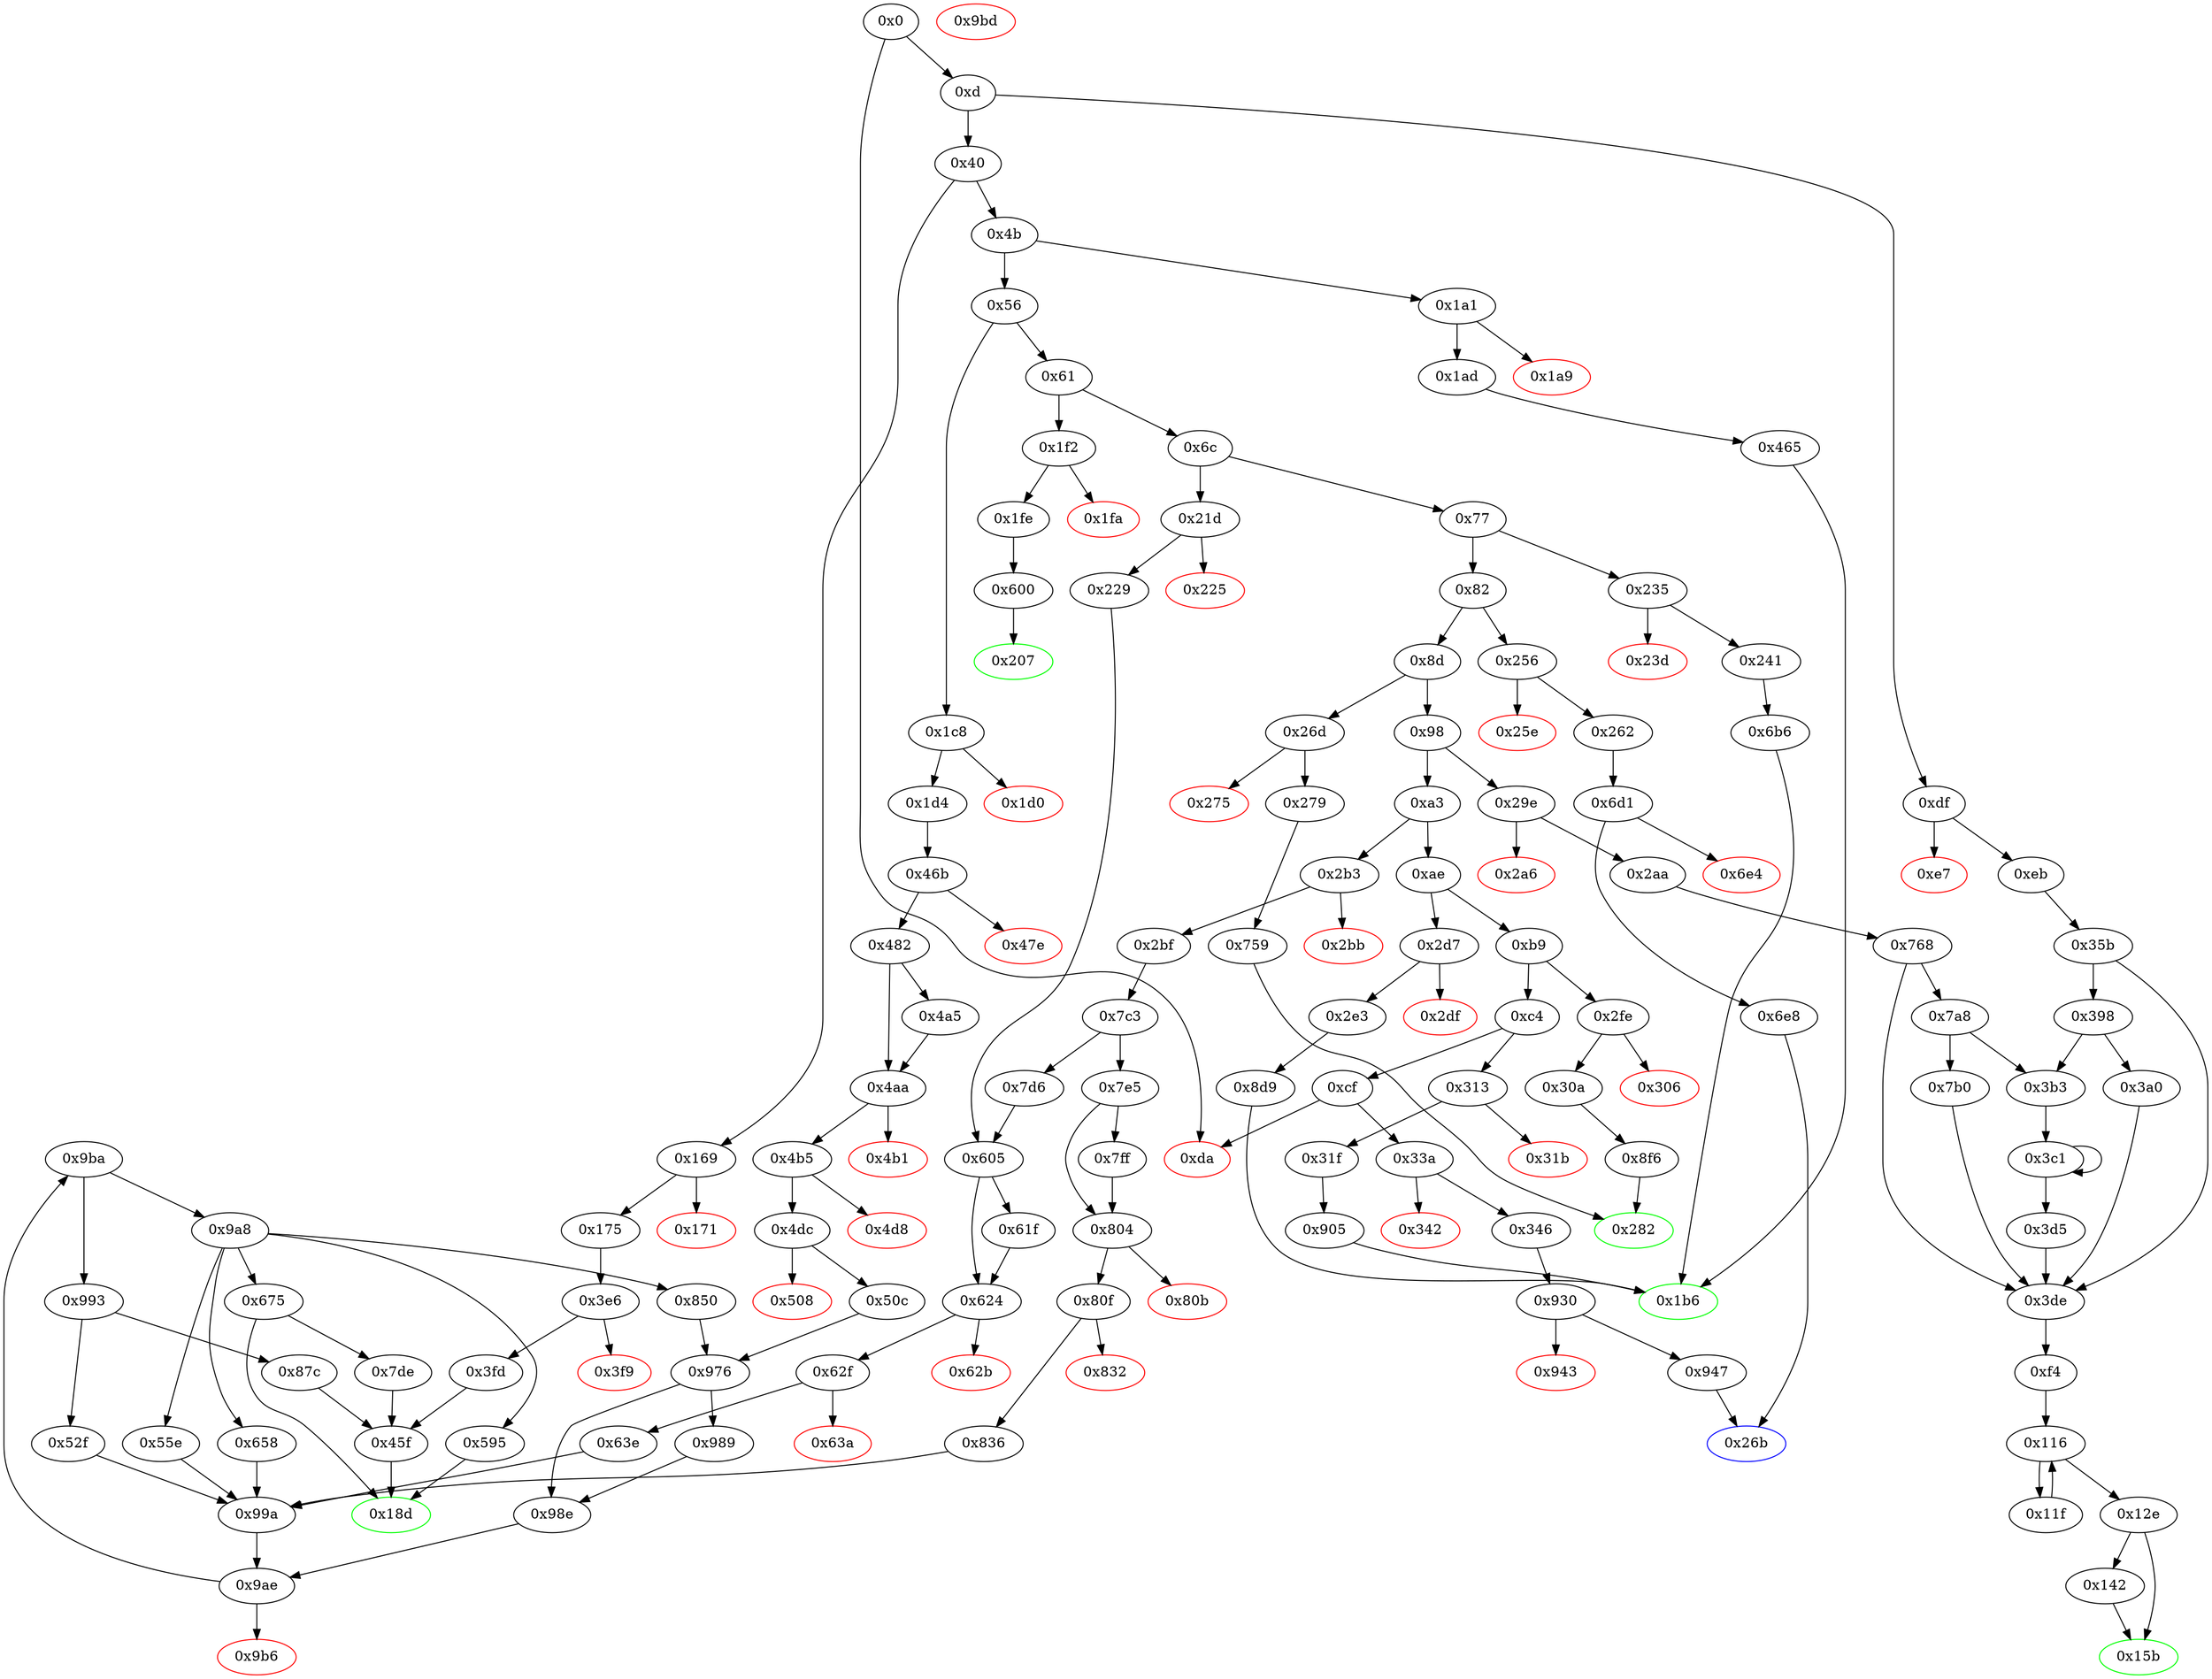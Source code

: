 digraph "" {
"0x9ba" [fillcolor=white, id="0x9ba", style=filled, tooltip="Block 0x9ba\n[0x9ba:0x9bc]\n---\nPredecessors: [0x9ae]\nSuccessors: [0x993, 0x9a8]\n---\n0x9ba JUMPDEST\n0x9bb POP\n0x9bc JUMP\n---\n0x9ba: JUMPDEST \n0x9bc: JUMP {0x993, 0x9a8}\n---\nEntry stack: [V11, S12, S11, S10, S9, S8, S7, {0x0, 0x52f, 0x87c}, S5, S4, S3, S2, {0x993, 0x9a8}, S0]\nStack pops: 2\nStack additions: []\nExit stack: [V11, S12, S11, S10, S9, S8, S7, {0x0, 0x52f, 0x87c}, S5, S4, S3, S2]\n\nDef sites:\nV11: {0xd.0x34}\nS12: {0xd.0x34, 0x2bf.0x2c1}\nS11: {0xd.0x34, 0x1d4.0x1d6, 0x2bf.0x2cf}\nS10: {0x1d4.0x1e5, 0xd.0x34, 0x1d4.0x1d6, 0x2bf.0x2d2, 0x2bf.0x2c1}\nS9: {0xd.0x34, 0x2bf.0x2c1, 0x2bf.0x2cf, 0x7c3.0x7c4, 0x1d4.0x1e5, 0x1d4.0x1ea}\nS8: {0x229.0x22b, 0x2bf.0x2cf, 0x2bf.0x2d2, 0x1d4.0x1ed, 0x1d4.0x1ea, 0x7d6.0x7d6}\nS7: {0x229.0x230, 0x46b.0x46c, 0x7c3.0x7c4, 0x1d4.0x1ed, 0x2bf.0x2d2}\n{0x0, 0x52f, 0x87c}: {0x46b.0x46c, 0x850.0x873, 0x7c3.0x7c4, 0x605.0x607, 0x50c.0x526}\nS5: {0x658.0x66c, 0x55e_0x993_0x989.0x58c, 0x55e_0x993_0x976.0x58c, 0x63e_0x605.0x64f, 0x63e_0x61f.0x64f, 0x52f_0x993_0x989.0x555, 0x52f_0x993_0x976.0x555, 0x850.0x872, 0x836.0x847, 0x50c.0x525}\nS4: {0x658.0x66b, 0x55e_0x993_0x976.0x58b, 0x55e_0x993_0x989.0x58b, 0x63e_0x605.0x64e, 0x52f_0x993_0x989.0x554, 0x52f_0x993_0x976.0x554, 0x63e_0x61f.0x64e, 0x2bf.0x2d2, 0x1d4.0x1ed, 0x836.0x846}\nS3: {0x229.0x230, 0x976_0x50c.0x977, 0x976_0x850.0x977, 0x1d4.0x1ed, 0x2bf.0x2d2}\nS2: {0x99a_0x836.0x99b, 0x99a_0x63e_0x605.0x99b, 0x99a_0x52f_0x993_0x976.0x99b, 0x99a_0x52f_0x993_0x989.0x99b, 0x99a_0x63e_0x61f.0x99b, 0x99a_0x55e_0x993_0x976.0x99b, 0x99a_0x55e_0x993_0x989.0x99b, 0x99a_0x658.0x99b, 0x976_0x50c.0x97b, 0x976_0x850.0x97b}\n{0x993, 0x9a8}: {0x976_0x850.0x97c, 0x99a_0x836.0x99d, 0x99a_0x63e_0x605.0x99d, 0x99a_0x52f_0x993_0x976.0x99d, 0x99a_0x52f_0x993_0x989.0x99d, 0x99a_0x63e_0x61f.0x99d, 0x976_0x50c.0x97c, 0x99a_0x658.0x99d, 0x99a_0x55e_0x993_0x976.0x99d, 0x99a_0x55e_0x993_0x989.0x99d}\nS0: {0x99a_0x55e_0x993_0x989.0x9a3, 0x99a_0x55e_0x993_0x976.0x9a3, 0x99a_0x836.0x9a3, 0x99a_0x658.0x9a3, 0x976_0x850.0x983, 0x976_0x50c.0x983, 0x99a_0x63e_0x61f.0x9a3, 0x99a_0x52f_0x993_0x989.0x9a3, 0x99a_0x63e_0x605.0x9a3, 0x99a_0x52f_0x993_0x976.0x9a3, 0x989.0x98d}\n"];
"0x63a" [color=red, fillcolor=white, id="0x63a", style=filled, tooltip="Block 0x63a\n[0x63a:0x63d]\n---\nPredecessors: [0x62f]\nSuccessors: []\n---\n0x63a PUSH1 0x0\n0x63c DUP1\n0x63d REVERT\n---\n0x63a: V532 = 0x0\n0x63d: REVERT 0x0 0x0\n---\nEntry stack: [V11, 0x18d, V235, V237, S3, {0x18d, 0x7de}, S1, 0x0]\nStack pops: 0\nStack additions: []\nExit stack: [V11, 0x18d, V235, V237, S3, {0x18d, 0x7de}, S1, 0x0]\n\nDef sites:\nV11: {0xd.0x34}\n0x18d: {0x2bf.0x2c1}\nV235: {0x2bf.0x2cf}\nV237: {0x2bf.0x2d2}\nS3: {0x7c3.0x7c4, 0xd.0x34}\n{0x18d, 0x7de}: {0x229.0x22b, 0x7d6.0x7d6}\nS1: {0x229.0x230, 0x2bf.0x2d2}\n0x0: {0x605.0x607}\n"];
"0x7de" [fillcolor=white, id="0x7de", style=filled, tooltip="Block 0x7de\n[0x7de:0x7e4]\n---\nPredecessors: [0x675]\nSuccessors: [0x45f]\n---\n0x7de JUMPDEST\n0x7df SWAP1\n0x7e0 POP\n0x7e1 PUSH2 0x45f\n0x7e4 JUMP\n---\n0x7de: JUMPDEST \n0x7e1: V670 = 0x45f\n0x7e4: JUMP 0x45f\n---\nEntry stack: [V11, S4, S3, S2, S1, 0x1]\nStack pops: 2\nStack additions: [S0]\nExit stack: [V11, S4, S3, S2, 0x1]\n\nDef sites:\nV11: {0xd.0x34}\nS4: {0xd.0x34, 0x2bf.0x2c1}\nS3: {0xd.0x34, 0x1d4.0x1d6, 0x2bf.0x2cf}\nS2: {0x1d4.0x1e5, 0xd.0x34, 0x1d4.0x1d6, 0x2bf.0x2d2, 0x2bf.0x2c1}\nS1: {0xd.0x34, 0x2bf.0x2c1, 0x2bf.0x2cf, 0x7c3.0x7c4, 0x1d4.0x1e5, 0x1d4.0x1ea}\n0x1: {0x675.0x6b0}\n"];
"0x7b0" [fillcolor=white, id="0x7b0", style=filled, tooltip="Block 0x7b0\n[0x7b0:0x7c2]\n---\nPredecessors: [0x7a8]\nSuccessors: [0x3de]\n---\n0x7b0 PUSH2 0x100\n0x7b3 DUP1\n0x7b4 DUP4\n0x7b5 SLOAD\n0x7b6 DIV\n0x7b7 MUL\n0x7b8 DUP4\n0x7b9 MSTORE\n0x7ba SWAP2\n0x7bb PUSH1 0x20\n0x7bd ADD\n0x7be SWAP2\n0x7bf PUSH2 0x3de\n0x7c2 JUMP\n---\n0x7b0: V651 = 0x100\n0x7b5: V652 = S[0x3]\n0x7b6: V653 = DIV V652 0x100\n0x7b7: V654 = MUL V653 0x100\n0x7b9: M[V645] = V654\n0x7bb: V655 = 0x20\n0x7bd: V656 = ADD 0x20 V645\n0x7bf: V657 = 0x3de\n0x7c2: JUMP 0x3de\n---\nEntry stack: [V11, 0xf4, V626, 0x3, V638, V645, 0x3, V638]\nStack pops: 3\nStack additions: [V656, S1, S0]\nExit stack: [V11, 0xf4, V626, 0x3, V638, V656, 0x3, V638]\n\nDef sites:\nV11: {0xd.0x34}\n0xf4: {0x2aa.0x2ac}\nV626: {0x768.0x770}\n0x3: {0x768.0x769}\nV638: {0x768.0x788}\nV645: {0x768.0x79f}\n0x3: {0x768.0x769}\nV638: {0x768.0x788}\n"];
"0x7ff" [fillcolor=white, id="0x7ff", style=filled, tooltip="Block 0x7ff\n[0x7ff:0x803]\n---\nPredecessors: [0x7e5]\nSuccessors: [0x804]\n---\n0x7ff POP\n0x800 PUSH1 0x0\n0x802 DUP3\n0x803 GT\n---\n0x800: V681 = 0x0\n0x803: V682 = GT V237 0x0\n---\nEntry stack: [V11, 0x18d, V235, V237, 0x0, V679]\nStack pops: 3\nStack additions: [S2, S1, V682]\nExit stack: [V11, 0x18d, V235, V237, 0x0, V682]\n\nDef sites:\nV11: {0xd.0x34}\n0x18d: {0x2bf.0x2c1}\nV235: {0x2bf.0x2cf}\nV237: {0x2bf.0x2d2}\n0x0: {0x7c3.0x7c4}\nV679: {0x7e5.0x7f9}\n"];
"0xa3" [fillcolor=white, id="0xa3", style=filled, tooltip="Block 0xa3\n[0xa3:0xad]\n---\nPredecessors: [0x98]\nSuccessors: [0xae, 0x2b3]\n---\n0xa3 DUP1\n0xa4 PUSH4 0xa9059cbb\n0xa9 EQ\n0xaa PUSH2 0x2b3\n0xad JUMPI\n---\n0xa4: V42 = 0xa9059cbb\n0xa9: V43 = EQ 0xa9059cbb V11\n0xaa: V44 = 0x2b3\n0xad: JUMPI 0x2b3 V43\n---\nEntry stack: [V11]\nStack pops: 1\nStack additions: [S0]\nExit stack: [V11]\n\nDef sites:\nV11: {0xd.0x34}\n"];
"0x804" [fillcolor=white, id="0x804", style=filled, tooltip="Block 0x804\n[0x804:0x80a]\n---\nPredecessors: [0x7e5, 0x7ff]\nSuccessors: [0x80b, 0x80f]\n---\n0x804 JUMPDEST\n0x805 ISZERO\n0x806 ISZERO\n0x807 PUSH2 0x80f\n0x80a JUMPI\n---\n0x804: JUMPDEST \n0x805: V683 = ISZERO S0\n0x806: V684 = ISZERO V683\n0x807: V685 = 0x80f\n0x80a: JUMPI 0x80f V684\n---\nEntry stack: [V11, 0x18d, V235, V237, 0x0, S0]\nStack pops: 1\nStack additions: []\nExit stack: [V11, 0x18d, V235, V237, 0x0]\n\nDef sites:\nV11: {0xd.0x34}\n0x18d: {0x2bf.0x2c1}\nV235: {0x2bf.0x2cf}\nV237: {0x2bf.0x2d2}\n0x0: {0x7c3.0x7c4}\nS0: {0x7e5.0x7f9, 0x7ff.0x803}\n"];
"0x9ae" [fillcolor=white, id="0x9ae", style=filled, tooltip="Block 0x9ae\n[0x9ae:0x9b5]\n---\nPredecessors: [0x98e, 0x99a]\nSuccessors: [0x9b6, 0x9ba]\n---\n0x9ae JUMPDEST\n0x9af DUP1\n0x9b0 ISZERO\n0x9b1 ISZERO\n0x9b2 PUSH2 0x9ba\n0x9b5 JUMPI\n---\n0x9ae: JUMPDEST \n0x9b0: V816 = ISZERO S0\n0x9b1: V817 = ISZERO V816\n0x9b2: V818 = 0x9ba\n0x9b5: JUMPI 0x9ba V817\n---\nEntry stack: [V11, S12, S11, S10, S9, S8, S7, {0x0, 0x52f, 0x87c}, S5, S4, S3, S2, {0x993, 0x9a8}, S0]\nStack pops: 1\nStack additions: [S0]\nExit stack: [V11, S12, S11, S10, S9, S8, S7, {0x0, 0x52f, 0x87c}, S5, S4, S3, S2, {0x993, 0x9a8}, S0]\n\nDef sites:\nV11: {0xd.0x34}\nS12: {0xd.0x34, 0x2bf.0x2c1}\nS11: {0xd.0x34, 0x1d4.0x1d6, 0x2bf.0x2cf}\nS10: {0x2bf.0x2c1, 0xd.0x34, 0x1d4.0x1d6, 0x2bf.0x2d2, 0x1d4.0x1e5}\nS9: {0xd.0x34, 0x2bf.0x2c1, 0x2bf.0x2cf, 0x7c3.0x7c4, 0x1d4.0x1e5, 0x1d4.0x1ea}\nS8: {0x229.0x22b, 0x2bf.0x2cf, 0x2bf.0x2d2, 0x1d4.0x1ed, 0x1d4.0x1ea, 0x7d6.0x7d6}\nS7: {0x229.0x230, 0x46b.0x46c, 0x7c3.0x7c4, 0x1d4.0x1ed, 0x2bf.0x2d2}\n{0x0, 0x52f, 0x87c}: {0x850.0x873, 0x46b.0x46c, 0x7c3.0x7c4, 0x605.0x607, 0x50c.0x526}\nS5: {0x658.0x66c, 0x55e_0x993_0x976.0x58c, 0x55e_0x993_0x989.0x58c, 0x63e_0x61f.0x64f, 0x63e_0x605.0x64f, 0x52f_0x993_0x989.0x555, 0x52f_0x993_0x976.0x555, 0x850.0x872, 0x836.0x847, 0x50c.0x525}\nS4: {0x658.0x66b, 0x55e_0x993_0x976.0x58b, 0x55e_0x993_0x989.0x58b, 0x63e_0x61f.0x64e, 0x52f_0x993_0x989.0x554, 0x52f_0x993_0x976.0x554, 0x63e_0x605.0x64e, 0x2bf.0x2d2, 0x1d4.0x1ed, 0x836.0x846}\nS3: {0x229.0x230, 0x46b.0x46c, 0x976_0x850.0x977, 0x976_0x50c.0x977, 0x2bf.0x2d2, 0x7c3.0x7c4, 0x1d4.0x1ed}\nS2: {0x99a.0x99b, 0x976_0x50c.0x97b, 0x976_0x850.0x97b}\n{0x993, 0x9a8}: {0x976_0x50c.0x97c, 0x976_0x850.0x97c, 0x99a.0x99d}\nS0: {0x989.0x98d, 0x976_0x850.0x983, 0x99a.0x9a3, 0x976_0x50c.0x983}\n"];
"0x61" [fillcolor=white, id="0x61", style=filled, tooltip="Block 0x61\n[0x61:0x6b]\n---\nPredecessors: [0x56]\nSuccessors: [0x6c, 0x1f2]\n---\n0x61 DUP1\n0x62 PUSH4 0x313ce567\n0x67 EQ\n0x68 PUSH2 0x1f2\n0x6b JUMPI\n---\n0x62: V24 = 0x313ce567\n0x67: V25 = EQ 0x313ce567 V11\n0x68: V26 = 0x1f2\n0x6b: JUMPI 0x1f2 V25\n---\nEntry stack: [V11]\nStack pops: 1\nStack additions: [S0]\nExit stack: [V11]\n\nDef sites:\nV11: {0xd.0x34}\n"];
"0x31b" [color=red, fillcolor=white, id="0x31b", style=filled, tooltip="Block 0x31b\n[0x31b:0x31e]\n---\nPredecessors: [0x313]\nSuccessors: []\n---\n0x31b PUSH1 0x0\n0x31d DUP1\n0x31e REVERT\n---\n0x31b: V265 = 0x0\n0x31e: REVERT 0x0 0x0\n---\nEntry stack: [V11, V262]\nStack pops: 0\nStack additions: []\nExit stack: [V11, V262]\n\nDef sites:\nV11: {0xd.0x34}\nV262: {0x313.0x314}\n"];
"0x768" [fillcolor=white, id="0x768", style=filled, tooltip="Block 0x768\n[0x768:0x7a7]\n---\nPredecessors: [0x2aa]\nSuccessors: [0x3de, 0x7a8]\n---\n0x768 JUMPDEST\n0x769 PUSH1 0x3\n0x76b DUP1\n0x76c SLOAD\n0x76d PUSH1 0x40\n0x76f DUP1\n0x770 MLOAD\n0x771 PUSH1 0x20\n0x773 PUSH1 0x2\n0x775 PUSH1 0x1\n0x777 DUP6\n0x778 AND\n0x779 ISZERO\n0x77a PUSH2 0x100\n0x77d MUL\n0x77e PUSH1 0x0\n0x780 NOT\n0x781 ADD\n0x782 SWAP1\n0x783 SWAP5\n0x784 AND\n0x785 SWAP4\n0x786 SWAP1\n0x787 SWAP4\n0x788 DIV\n0x789 PUSH1 0x1f\n0x78b DUP2\n0x78c ADD\n0x78d DUP5\n0x78e SWAP1\n0x78f DIV\n0x790 DUP5\n0x791 MUL\n0x792 DUP3\n0x793 ADD\n0x794 DUP5\n0x795 ADD\n0x796 SWAP1\n0x797 SWAP3\n0x798 MSTORE\n0x799 DUP2\n0x79a DUP2\n0x79b MSTORE\n0x79c SWAP3\n0x79d SWAP2\n0x79e DUP4\n0x79f ADD\n0x7a0 DUP3\n0x7a1 DUP3\n0x7a2 DUP1\n0x7a3 ISZERO\n0x7a4 PUSH2 0x3de\n0x7a7 JUMPI\n---\n0x768: JUMPDEST \n0x769: V623 = 0x3\n0x76c: V624 = S[0x3]\n0x76d: V625 = 0x40\n0x770: V626 = M[0x40]\n0x771: V627 = 0x20\n0x773: V628 = 0x2\n0x775: V629 = 0x1\n0x778: V630 = AND V624 0x1\n0x779: V631 = ISZERO V630\n0x77a: V632 = 0x100\n0x77d: V633 = MUL 0x100 V631\n0x77e: V634 = 0x0\n0x780: V635 = NOT 0x0\n0x781: V636 = ADD 0xffffffffffffffffffffffffffffffffffffffffffffffffffffffffffffffff V633\n0x784: V637 = AND V624 V636\n0x788: V638 = DIV V637 0x2\n0x789: V639 = 0x1f\n0x78c: V640 = ADD V638 0x1f\n0x78f: V641 = DIV V640 0x20\n0x791: V642 = MUL 0x20 V641\n0x793: V643 = ADD V626 V642\n0x795: V644 = ADD 0x20 V643\n0x798: M[0x40] = V644\n0x79b: M[V626] = V638\n0x79f: V645 = ADD V626 0x20\n0x7a3: V646 = ISZERO V638\n0x7a4: V647 = 0x3de\n0x7a7: JUMPI 0x3de V646\n---\nEntry stack: [V11, 0xf4]\nStack pops: 0\nStack additions: [V626, 0x3, V638, V645, 0x3, V638]\nExit stack: [V11, 0xf4, V626, 0x3, V638, V645, 0x3, V638]\n\nDef sites:\nV11: {0xd.0x34}\n0xf4: {0x2aa.0x2ac}\n"];
"0x50c" [fillcolor=white, id="0x50c", style=filled, tooltip="Block 0x50c\n[0x50c:0x52e]\n---\nPredecessors: [0x4dc]\nSuccessors: [0x976]\n---\n0x50c JUMPDEST\n0x50d PUSH1 0x1\n0x50f PUSH1 0xa0\n0x511 PUSH1 0x2\n0x513 EXP\n0x514 SUB\n0x515 DUP4\n0x516 AND\n0x517 PUSH1 0x0\n0x519 SWAP1\n0x51a DUP2\n0x51b MSTORE\n0x51c PUSH1 0x4\n0x51e PUSH1 0x20\n0x520 MSTORE\n0x521 PUSH1 0x40\n0x523 SWAP1\n0x524 SHA3\n0x525 SLOAD\n0x526 PUSH2 0x52f\n0x529 SWAP1\n0x52a DUP4\n0x52b PUSH2 0x976\n0x52e JUMP\n---\n0x50c: JUMPDEST \n0x50d: V442 = 0x1\n0x50f: V443 = 0xa0\n0x511: V444 = 0x2\n0x513: V445 = EXP 0x2 0xa0\n0x514: V446 = SUB 0x10000000000000000000000000000000000000000 0x1\n0x516: V447 = AND V153 0xffffffffffffffffffffffffffffffffffffffff\n0x517: V448 = 0x0\n0x51b: M[0x0] = V447\n0x51c: V449 = 0x4\n0x51e: V450 = 0x20\n0x520: M[0x20] = 0x4\n0x521: V451 = 0x40\n0x524: V452 = SHA3 0x0 0x40\n0x525: V453 = S[V452]\n0x526: V454 = 0x52f\n0x52b: V455 = 0x976\n0x52e: JUMP 0x976\n---\nEntry stack: [V11, 0x18d, V150, V153, V155, 0x0]\nStack pops: 3\nStack additions: [S2, S1, S0, 0x52f, V453, S1]\nExit stack: [V11, 0x18d, V150, V153, V155, 0x0, 0x52f, V453, V155]\n\nDef sites:\nV11: {0xd.0x34}\n0x18d: {0x1d4.0x1d6}\nV150: {0x1d4.0x1e5}\nV153: {0x1d4.0x1ea}\nV155: {0x1d4.0x1ed}\n0x0: {0x46b.0x46c}\n"];
"0x207" [color=green, fillcolor=white, id="0x207", style=filled, tooltip="Block 0x207\n[0x207:0x21c]\n---\nPredecessors: [0x600]\nSuccessors: []\n---\n0x207 JUMPDEST\n0x208 PUSH1 0x40\n0x20a DUP1\n0x20b MLOAD\n0x20c PUSH1 0xff\n0x20e SWAP1\n0x20f SWAP3\n0x210 AND\n0x211 DUP3\n0x212 MSTORE\n0x213 MLOAD\n0x214 SWAP1\n0x215 DUP2\n0x216 SWAP1\n0x217 SUB\n0x218 PUSH1 0x20\n0x21a ADD\n0x21b SWAP1\n0x21c RETURN\n---\n0x207: JUMPDEST \n0x208: V163 = 0x40\n0x20b: V164 = M[0x40]\n0x20c: V165 = 0xff\n0x210: V166 = AND 0x12 0xff\n0x212: M[V164] = 0x12\n0x213: V167 = M[0x40]\n0x217: V168 = SUB V164 V167\n0x218: V169 = 0x20\n0x21a: V170 = ADD 0x20 V168\n0x21c: RETURN V167 V170\n---\nEntry stack: [V11, 0x207, 0x12]\nStack pops: 1\nStack additions: []\nExit stack: [V11, 0x207]\n\nDef sites:\nV11: {0xd.0x34}\n0x207: {0x1fe.0x200}\n0x12: {0x600.0x601}\n"];
"0x993" [fillcolor=white, id="0x993", style=filled, tooltip="Block 0x993\n[0x993:0x999]\n---\nPredecessors: [0x9ba]\nSuccessors: [0x52f, 0x87c]\n---\n0x993 JUMPDEST\n0x994 SWAP4\n0x995 SWAP3\n0x996 POP\n0x997 POP\n0x998 POP\n0x999 JUMP\n---\n0x993: JUMPDEST \n0x999: JUMP {0x0, 0x52f, 0x87c}\n---\nEntry stack: [V11, S10, S9, S8, S7, S6, S5, {0x0, 0x52f, 0x87c}, S3, S2, S1, S0]\nStack pops: 5\nStack additions: [S0]\nExit stack: [V11, S10, S9, S8, S7, S6, S5, S0]\n\nDef sites:\nV11: {0xd.0x34}\nS10: {0xd.0x34, 0x2bf.0x2c1}\nS9: {0xd.0x34, 0x1d4.0x1d6, 0x2bf.0x2cf}\nS8: {0x1d4.0x1e5, 0xd.0x34, 0x1d4.0x1d6, 0x2bf.0x2d2, 0x2bf.0x2c1}\nS7: {0xd.0x34, 0x2bf.0x2c1, 0x2bf.0x2cf, 0x7c3.0x7c4, 0x1d4.0x1e5, 0x1d4.0x1ea}\nS6: {0x229.0x22b, 0x2bf.0x2cf, 0x2bf.0x2d2, 0x1d4.0x1ed, 0x1d4.0x1ea, 0x7d6.0x7d6}\nS5: {0x229.0x230, 0x46b.0x46c, 0x7c3.0x7c4, 0x1d4.0x1ed, 0x2bf.0x2d2}\n{0x0, 0x52f, 0x87c}: {0x46b.0x46c, 0x850.0x873, 0x7c3.0x7c4, 0x605.0x607, 0x50c.0x526}\nS3: {0x658.0x66c, 0x55e_0x993_0x989.0x58c, 0x55e_0x993_0x976.0x58c, 0x63e_0x605.0x64f, 0x63e_0x61f.0x64f, 0x52f_0x993_0x989.0x555, 0x52f_0x993_0x976.0x555, 0x850.0x872, 0x836.0x847, 0x50c.0x525}\nS2: {0x658.0x66b, 0x55e_0x993_0x976.0x58b, 0x55e_0x993_0x989.0x58b, 0x63e_0x605.0x64e, 0x52f_0x993_0x989.0x554, 0x52f_0x993_0x976.0x554, 0x63e_0x61f.0x64e, 0x2bf.0x2d2, 0x1d4.0x1ed, 0x836.0x846}\nS1: {0x229.0x230, 0x976_0x50c.0x977, 0x976_0x850.0x977, 0x1d4.0x1ed, 0x2bf.0x2d2}\nS0: {0x99a_0x836.0x99b, 0x99a_0x63e_0x605.0x99b, 0x99a_0x52f_0x993_0x976.0x99b, 0x99a_0x52f_0x993_0x989.0x99b, 0x99a_0x63e_0x61f.0x99b, 0x99a_0x55e_0x993_0x976.0x99b, 0x99a_0x55e_0x993_0x989.0x99b, 0x99a_0x658.0x99b, 0x976_0x50c.0x97b, 0x976_0x850.0x97b}\n"];
"0x1fe" [fillcolor=white, id="0x1fe", style=filled, tooltip="Block 0x1fe\n[0x1fe:0x206]\n---\nPredecessors: [0x1f2]\nSuccessors: [0x600]\n---\n0x1fe JUMPDEST\n0x1ff POP\n0x200 PUSH2 0x207\n0x203 PUSH2 0x600\n0x206 JUMP\n---\n0x1fe: JUMPDEST \n0x200: V161 = 0x207\n0x203: V162 = 0x600\n0x206: JUMP 0x600\n---\nEntry stack: [V11, V157]\nStack pops: 1\nStack additions: [0x207]\nExit stack: [V11, 0x207]\n\nDef sites:\nV11: {0xd.0x34}\nV157: {0x1f2.0x1f3}\n"];
"0x279" [fillcolor=white, id="0x279", style=filled, tooltip="Block 0x279\n[0x279:0x281]\n---\nPredecessors: [0x26d]\nSuccessors: [0x759]\n---\n0x279 JUMPDEST\n0x27a POP\n0x27b PUSH2 0x282\n0x27e PUSH2 0x759\n0x281 JUMP\n---\n0x279: JUMPDEST \n0x27b: V203 = 0x282\n0x27e: V204 = 0x759\n0x281: JUMP 0x759\n---\nEntry stack: [V11, V199]\nStack pops: 1\nStack additions: [0x282]\nExit stack: [V11, 0x282]\n\nDef sites:\nV11: {0xd.0x34}\nV199: {0x26d.0x26e}\n"];
"0x6b6" [fillcolor=white, id="0x6b6", style=filled, tooltip="Block 0x6b6\n[0x6b6:0x6d0]\n---\nPredecessors: [0x241]\nSuccessors: [0x1b6]\n---\n0x6b6 JUMPDEST\n0x6b7 PUSH1 0x1\n0x6b9 PUSH1 0xa0\n0x6bb PUSH1 0x2\n0x6bd EXP\n0x6be SUB\n0x6bf AND\n0x6c0 PUSH1 0x0\n0x6c2 SWAP1\n0x6c3 DUP2\n0x6c4 MSTORE\n0x6c5 PUSH1 0x4\n0x6c7 PUSH1 0x20\n0x6c9 MSTORE\n0x6ca PUSH1 0x40\n0x6cc SWAP1\n0x6cd SHA3\n0x6ce SLOAD\n0x6cf SWAP1\n0x6d0 JUMP\n---\n0x6b6: JUMPDEST \n0x6b7: V562 = 0x1\n0x6b9: V563 = 0xa0\n0x6bb: V564 = 0x2\n0x6bd: V565 = EXP 0x2 0xa0\n0x6be: V566 = SUB 0x10000000000000000000000000000000000000000 0x1\n0x6bf: V567 = AND 0xffffffffffffffffffffffffffffffffffffffff V191\n0x6c0: V568 = 0x0\n0x6c4: M[0x0] = V567\n0x6c5: V569 = 0x4\n0x6c7: V570 = 0x20\n0x6c9: M[0x20] = 0x4\n0x6ca: V571 = 0x40\n0x6cd: V572 = SHA3 0x0 0x40\n0x6ce: V573 = S[V572]\n0x6d0: JUMP 0x1b6\n---\nEntry stack: [V11, 0x1b6, V191]\nStack pops: 2\nStack additions: [V573]\nExit stack: [V11, V573]\n\nDef sites:\nV11: {0xd.0x34}\n0x1b6: {0x241.0x243}\nV191: {0x241.0x251}\n"];
"0x142" [fillcolor=white, id="0x142", style=filled, tooltip="Block 0x142\n[0x142:0x15a]\n---\nPredecessors: [0x12e]\nSuccessors: [0x15b]\n---\n0x142 DUP1\n0x143 DUP3\n0x144 SUB\n0x145 DUP1\n0x146 MLOAD\n0x147 PUSH1 0x1\n0x149 DUP4\n0x14a PUSH1 0x20\n0x14c SUB\n0x14d PUSH2 0x100\n0x150 EXP\n0x151 SUB\n0x152 NOT\n0x153 AND\n0x154 DUP2\n0x155 MSTORE\n0x156 PUSH1 0x20\n0x158 ADD\n0x159 SWAP2\n0x15a POP\n---\n0x144: V87 = SUB V82 V84\n0x146: V88 = M[V87]\n0x147: V89 = 0x1\n0x14a: V90 = 0x20\n0x14c: V91 = SUB 0x20 V84\n0x14d: V92 = 0x100\n0x150: V93 = EXP 0x100 V91\n0x151: V94 = SUB V93 0x1\n0x152: V95 = NOT V94\n0x153: V96 = AND V95 V88\n0x155: M[V87] = V96\n0x156: V97 = 0x20\n0x158: V98 = ADD 0x20 V87\n---\nEntry stack: [V11, 0xf4, S4, V65, V65, V82, V84]\nStack pops: 2\nStack additions: [V98, S0]\nExit stack: [V11, 0xf4, S4, V65, V65, V98, V84]\n\nDef sites:\nV11: {0xd.0x34}\n0xf4: {0xeb.0xed, 0x2aa.0x2ac}\nS4: {0x768.0x770, 0x35b.0x363}\nV65: {0xf4.0xf8}\nV65: {0xf4.0xf8}\nV82: {0x12e.0x137}\nV84: {0x12e.0x13b}\n"];
"0x3d5" [fillcolor=white, id="0x3d5", style=filled, tooltip="Block 0x3d5\n[0x3d5:0x3dd]\n---\nPredecessors: [0x3c1]\nSuccessors: [0x3de]\n---\n0x3d5 DUP3\n0x3d6 SWAP1\n0x3d7 SUB\n0x3d8 PUSH1 0x1f\n0x3da AND\n0x3db DUP3\n0x3dc ADD\n0x3dd SWAP2\n---\n0x3d7: V339 = SUB V336 V327\n0x3d8: V340 = 0x1f\n0x3da: V341 = AND 0x1f V339\n0x3dc: V342 = ADD V327 V341\n---\nEntry stack: [V11, 0xf4, S5, {0x2, 0x3}, S3, V327, V334, V336]\nStack pops: 3\nStack additions: [V342, S1, S2]\nExit stack: [V11, 0xf4, S5, {0x2, 0x3}, S3, V342, V334, V327]\n\nDef sites:\nV11: {0xd.0x34}\n0xf4: {0xeb.0xed, 0x2aa.0x2ac}\nS5: {0x768.0x770, 0x35b.0x363}\n{0x2, 0x3}: {0x768.0x769, 0x35b.0x35c}\nS3: {0x768.0x788, 0x35b.0x378}\nV327: {0x3b3.0x3b5}\nV334: {0x3c1.0x3c9}\nV336: {0x3c1.0x3cd}\n"];
"0x46b" [fillcolor=white, id="0x46b", style=filled, tooltip="Block 0x46b\n[0x46b:0x47d]\n---\nPredecessors: [0x1d4]\nSuccessors: [0x47e, 0x482]\n---\n0x46b JUMPDEST\n0x46c PUSH1 0x0\n0x46e PUSH1 0x1\n0x470 PUSH1 0xa0\n0x472 PUSH1 0x2\n0x474 EXP\n0x475 SUB\n0x476 DUP4\n0x477 AND\n0x478 ISZERO\n0x479 ISZERO\n0x47a PUSH2 0x482\n0x47d JUMPI\n---\n0x46b: JUMPDEST \n0x46c: V375 = 0x0\n0x46e: V376 = 0x1\n0x470: V377 = 0xa0\n0x472: V378 = 0x2\n0x474: V379 = EXP 0x2 0xa0\n0x475: V380 = SUB 0x10000000000000000000000000000000000000000 0x1\n0x477: V381 = AND V153 0xffffffffffffffffffffffffffffffffffffffff\n0x478: V382 = ISZERO V381\n0x479: V383 = ISZERO V382\n0x47a: V384 = 0x482\n0x47d: JUMPI 0x482 V383\n---\nEntry stack: [V11, 0x18d, V150, V153, V155]\nStack pops: 2\nStack additions: [S1, S0, 0x0]\nExit stack: [V11, 0x18d, V150, V153, V155, 0x0]\n\nDef sites:\nV11: {0xd.0x34}\n0x18d: {0x1d4.0x1d6}\nV150: {0x1d4.0x1e5}\nV153: {0x1d4.0x1ea}\nV155: {0x1d4.0x1ed}\n"];
"0x9a8" [fillcolor=white, id="0x9a8", style=filled, tooltip="Block 0x9a8\n[0x9a8:0x9ad]\n---\nPredecessors: [0x9ba]\nSuccessors: [0x55e, 0x595, 0x658, 0x675, 0x850]\n---\n0x9a8 JUMPDEST\n0x9a9 POP\n0x9aa SWAP1\n0x9ab SUB\n0x9ac SWAP1\n0x9ad JUMP\n---\n0x9a8: JUMPDEST \n0x9ab: V815 = SUB S2 S1\n0x9ad: JUMP S3\n---\nEntry stack: [V11, S10, S9, S8, S7, S6, S5, {0x0, 0x52f, 0x87c}, S3, S2, S1, S0]\nStack pops: 4\nStack additions: [V815]\nExit stack: [V11, S10, S9, S8, S7, S6, S5, {0x0, 0x52f, 0x87c}, V815]\n\nDef sites:\nV11: {0xd.0x34}\nS10: {0xd.0x34, 0x2bf.0x2c1}\nS9: {0xd.0x34, 0x1d4.0x1d6, 0x2bf.0x2cf}\nS8: {0x2bf.0x2c1, 0xd.0x34, 0x1d4.0x1e5, 0x2bf.0x2d2, 0x1d4.0x1d6}\nS7: {0xd.0x34, 0x2bf.0x2c1, 0x2bf.0x2cf, 0x7c3.0x7c4, 0x1d4.0x1ea, 0x1d4.0x1e5}\nS6: {0x229.0x22b, 0x2bf.0x2d2, 0x2bf.0x2cf, 0x1d4.0x1ea, 0x1d4.0x1ed, 0x7d6.0x7d6}\nS5: {0x229.0x230, 0x46b.0x46c, 0x7c3.0x7c4, 0x1d4.0x1ed, 0x2bf.0x2d2}\n{0x0, 0x52f, 0x87c}: {0x850.0x873, 0x46b.0x46c, 0x7c3.0x7c4, 0x605.0x607, 0x50c.0x526}\nS3: {0x658.0x66c, 0x55e_0x993_0x976.0x58c, 0x55e_0x993_0x989.0x58c, 0x63e_0x605.0x64f, 0x63e_0x61f.0x64f, 0x52f_0x993_0x976.0x555, 0x52f_0x993_0x989.0x555, 0x850.0x872, 0x836.0x847, 0x50c.0x525}\nS2: {0x658.0x66b, 0x55e_0x993_0x976.0x58b, 0x2bf.0x2d2, 0x55e_0x993_0x989.0x58b, 0x52f_0x993_0x989.0x554, 0x52f_0x993_0x976.0x554, 0x63e_0x605.0x64e, 0x63e_0x61f.0x64e, 0x1d4.0x1ed, 0x836.0x846}\nS1: {0x229.0x230, 0x976_0x50c.0x977, 0x976_0x850.0x977, 0x1d4.0x1ed, 0x2bf.0x2d2}\nS0: {0x99a_0x836.0x99b, 0x99a_0x63e_0x605.0x99b, 0x99a_0x52f_0x993_0x976.0x99b, 0x99a_0x52f_0x993_0x989.0x99b, 0x99a_0x55e_0x993_0x976.0x99b, 0x99a_0x63e_0x61f.0x99b, 0x99a_0x55e_0x993_0x989.0x99b, 0x99a_0x658.0x99b, 0x976_0x50c.0x97b, 0x976_0x850.0x97b}\n"];
"0x1c8" [fillcolor=white, id="0x1c8", style=filled, tooltip="Block 0x1c8\n[0x1c8:0x1cf]\n---\nPredecessors: [0x56]\nSuccessors: [0x1d0, 0x1d4]\n---\n0x1c8 JUMPDEST\n0x1c9 CALLVALUE\n0x1ca DUP1\n0x1cb ISZERO\n0x1cc PUSH2 0x1d4\n0x1cf JUMPI\n---\n0x1c8: JUMPDEST \n0x1c9: V138 = CALLVALUE\n0x1cb: V139 = ISZERO V138\n0x1cc: V140 = 0x1d4\n0x1cf: JUMPI 0x1d4 V139\n---\nEntry stack: [V11]\nStack pops: 0\nStack additions: [V138]\nExit stack: [V11, V138]\n\nDef sites:\nV11: {0xd.0x34}\n"];
"0x4dc" [fillcolor=white, id="0x4dc", style=filled, tooltip="Block 0x4dc\n[0x4dc:0x507]\n---\nPredecessors: [0x4b5]\nSuccessors: [0x508, 0x50c]\n---\n0x4dc JUMPDEST\n0x4dd PUSH1 0x1\n0x4df PUSH1 0xa0\n0x4e1 PUSH1 0x2\n0x4e3 EXP\n0x4e4 SUB\n0x4e5 DUP5\n0x4e6 AND\n0x4e7 PUSH1 0x0\n0x4e9 SWAP1\n0x4ea DUP2\n0x4eb MSTORE\n0x4ec PUSH1 0x5\n0x4ee PUSH1 0x20\n0x4f0 SWAP1\n0x4f1 DUP2\n0x4f2 MSTORE\n0x4f3 PUSH1 0x40\n0x4f5 DUP1\n0x4f6 DUP4\n0x4f7 SHA3\n0x4f8 CALLER\n0x4f9 DUP5\n0x4fa MSTORE\n0x4fb SWAP1\n0x4fc SWAP2\n0x4fd MSTORE\n0x4fe SWAP1\n0x4ff SHA3\n0x500 SLOAD\n0x501 DUP3\n0x502 GT\n0x503 ISZERO\n0x504 PUSH2 0x50c\n0x507 JUMPI\n---\n0x4dc: JUMPDEST \n0x4dd: V424 = 0x1\n0x4df: V425 = 0xa0\n0x4e1: V426 = 0x2\n0x4e3: V427 = EXP 0x2 0xa0\n0x4e4: V428 = SUB 0x10000000000000000000000000000000000000000 0x1\n0x4e6: V429 = AND V150 0xffffffffffffffffffffffffffffffffffffffff\n0x4e7: V430 = 0x0\n0x4eb: M[0x0] = V429\n0x4ec: V431 = 0x5\n0x4ee: V432 = 0x20\n0x4f2: M[0x20] = 0x5\n0x4f3: V433 = 0x40\n0x4f7: V434 = SHA3 0x0 0x40\n0x4f8: V435 = CALLER\n0x4fa: M[0x0] = V435\n0x4fd: M[0x20] = V434\n0x4ff: V436 = SHA3 0x0 0x40\n0x500: V437 = S[V436]\n0x502: V438 = GT V155 V437\n0x503: V439 = ISZERO V438\n0x504: V440 = 0x50c\n0x507: JUMPI 0x50c V439\n---\nEntry stack: [V11, 0x18d, V150, V153, V155, 0x0]\nStack pops: 4\nStack additions: [S3, S2, S1, S0]\nExit stack: [V11, 0x18d, V150, V153, V155, 0x0]\n\nDef sites:\nV11: {0xd.0x34}\n0x18d: {0x1d4.0x1d6}\nV150: {0x1d4.0x1e5}\nV153: {0x1d4.0x1ea}\nV155: {0x1d4.0x1ed}\n0x0: {0x46b.0x46c}\n"];
"0x7a8" [fillcolor=white, id="0x7a8", style=filled, tooltip="Block 0x7a8\n[0x7a8:0x7af]\n---\nPredecessors: [0x768]\nSuccessors: [0x3b3, 0x7b0]\n---\n0x7a8 DUP1\n0x7a9 PUSH1 0x1f\n0x7ab LT\n0x7ac PUSH2 0x3b3\n0x7af JUMPI\n---\n0x7a9: V648 = 0x1f\n0x7ab: V649 = LT 0x1f V638\n0x7ac: V650 = 0x3b3\n0x7af: JUMPI 0x3b3 V649\n---\nEntry stack: [V11, 0xf4, V626, 0x3, V638, V645, 0x3, V638]\nStack pops: 1\nStack additions: [S0]\nExit stack: [V11, 0xf4, V626, 0x3, V638, V645, 0x3, V638]\n\nDef sites:\nV11: {0xd.0x34}\n0xf4: {0x2aa.0x2ac}\nV626: {0x768.0x770}\n0x3: {0x768.0x769}\nV638: {0x768.0x788}\nV645: {0x768.0x79f}\n0x3: {0x768.0x769}\nV638: {0x768.0x788}\n"];
"0x2df" [color=red, fillcolor=white, id="0x2df", style=filled, tooltip="Block 0x2df\n[0x2df:0x2e2]\n---\nPredecessors: [0x2d7]\nSuccessors: []\n---\n0x2df PUSH1 0x0\n0x2e1 DUP1\n0x2e2 REVERT\n---\n0x2df: V242 = 0x0\n0x2e2: REVERT 0x0 0x0\n---\nEntry stack: [V11, V239]\nStack pops: 0\nStack additions: []\nExit stack: [V11, V239]\n\nDef sites:\nV11: {0xd.0x34}\nV239: {0x2d7.0x2d8}\n"];
"0x4b1" [color=red, fillcolor=white, id="0x4b1", style=filled, tooltip="Block 0x4b1\n[0x4b1:0x4b4]\n---\nPredecessors: [0x4aa]\nSuccessors: []\n---\n0x4b1 PUSH1 0x0\n0x4b3 DUP1\n0x4b4 REVERT\n---\n0x4b1: V406 = 0x0\n0x4b4: REVERT 0x0 0x0\n---\nEntry stack: [V11, 0x18d, V150, V153, V155, 0x0]\nStack pops: 0\nStack additions: []\nExit stack: [V11, 0x18d, V150, V153, V155, 0x0]\n\nDef sites:\nV11: {0xd.0x34}\n0x18d: {0x1d4.0x1d6}\nV150: {0x1d4.0x1e5}\nV153: {0x1d4.0x1ea}\nV155: {0x1d4.0x1ed}\n0x0: {0x46b.0x46c}\n"];
"0x675" [fillcolor=white, id="0x675", style=filled, tooltip="Block 0x675\n[0x675:0x6b5]\n---\nPredecessors: [0x9a8]\nSuccessors: [0x18d, 0x7de]\n---\n0x675 JUMPDEST\n0x676 PUSH1 0x6\n0x678 SSTORE\n0x679 PUSH1 0x40\n0x67b DUP1\n0x67c MLOAD\n0x67d DUP4\n0x67e DUP2\n0x67f MSTORE\n0x680 SWAP1\n0x681 MLOAD\n0x682 CALLER\n0x683 SWAP2\n0x684 PUSH32 0xcc16f5dbb4873280815c1ee09dbd06736cffcc184412cf7a71a0fdb75d397ca5\n0x6a5 SWAP2\n0x6a6 SWAP1\n0x6a7 DUP2\n0x6a8 SWAP1\n0x6a9 SUB\n0x6aa PUSH1 0x20\n0x6ac ADD\n0x6ad SWAP1\n0x6ae LOG2\n0x6af POP\n0x6b0 PUSH1 0x1\n0x6b2 SWAP2\n0x6b3 SWAP1\n0x6b4 POP\n0x6b5 JUMP\n---\n0x675: JUMPDEST \n0x676: V552 = 0x6\n0x678: S[0x6] = V815\n0x679: V553 = 0x40\n0x67c: V554 = M[0x40]\n0x67f: M[V554] = S2\n0x681: V555 = M[0x40]\n0x682: V556 = CALLER\n0x684: V557 = 0xcc16f5dbb4873280815c1ee09dbd06736cffcc184412cf7a71a0fdb75d397ca5\n0x6a9: V558 = SUB V554 V555\n0x6aa: V559 = 0x20\n0x6ac: V560 = ADD 0x20 V558\n0x6ae: LOG V555 V560 0xcc16f5dbb4873280815c1ee09dbd06736cffcc184412cf7a71a0fdb75d397ca5 V556\n0x6b0: V561 = 0x1\n0x6b5: JUMP S3\n---\nEntry stack: [V11, S7, S6, S5, S4, S3, S2, {0x0, 0x52f, 0x87c}, V815]\nStack pops: 4\nStack additions: [0x1]\nExit stack: [V11, S7, S6, S5, S4, 0x1]\n\nDef sites:\nV11: {0xd.0x34}\nS7: {0xd.0x34, 0x2bf.0x2c1}\nS6: {0xd.0x34, 0x1d4.0x1d6, 0x2bf.0x2cf}\nS5: {0x2bf.0x2c1, 0xd.0x34, 0x1d4.0x1e5, 0x2bf.0x2d2, 0x1d4.0x1d6}\nS4: {0xd.0x34, 0x2bf.0x2c1, 0x2bf.0x2cf, 0x7c3.0x7c4, 0x1d4.0x1ea, 0x1d4.0x1e5}\nS3: {0x229.0x22b, 0x2bf.0x2d2, 0x2bf.0x2cf, 0x1d4.0x1ea, 0x1d4.0x1ed, 0x7d6.0x7d6}\nS2: {0x229.0x230, 0x46b.0x46c, 0x7c3.0x7c4, 0x1d4.0x1ed, 0x2bf.0x2d2}\n{0x0, 0x52f, 0x87c}: {0x850.0x873, 0x46b.0x46c, 0x7c3.0x7c4, 0x605.0x607, 0x50c.0x526}\nV815: {0x9a8.0x9ab}\n"];
"0x4b5" [fillcolor=white, id="0x4b5", style=filled, tooltip="Block 0x4b5\n[0x4b5:0x4d7]\n---\nPredecessors: [0x4aa]\nSuccessors: [0x4d8, 0x4dc]\n---\n0x4b5 JUMPDEST\n0x4b6 PUSH1 0x1\n0x4b8 PUSH1 0xa0\n0x4ba PUSH1 0x2\n0x4bc EXP\n0x4bd SUB\n0x4be DUP4\n0x4bf AND\n0x4c0 PUSH1 0x0\n0x4c2 SWAP1\n0x4c3 DUP2\n0x4c4 MSTORE\n0x4c5 PUSH1 0x4\n0x4c7 PUSH1 0x20\n0x4c9 MSTORE\n0x4ca PUSH1 0x40\n0x4cc SWAP1\n0x4cd SHA3\n0x4ce SLOAD\n0x4cf DUP3\n0x4d0 DUP2\n0x4d1 ADD\n0x4d2 LT\n0x4d3 ISZERO\n0x4d4 PUSH2 0x4dc\n0x4d7 JUMPI\n---\n0x4b5: JUMPDEST \n0x4b6: V407 = 0x1\n0x4b8: V408 = 0xa0\n0x4ba: V409 = 0x2\n0x4bc: V410 = EXP 0x2 0xa0\n0x4bd: V411 = SUB 0x10000000000000000000000000000000000000000 0x1\n0x4bf: V412 = AND V153 0xffffffffffffffffffffffffffffffffffffffff\n0x4c0: V413 = 0x0\n0x4c4: M[0x0] = V412\n0x4c5: V414 = 0x4\n0x4c7: V415 = 0x20\n0x4c9: M[0x20] = 0x4\n0x4ca: V416 = 0x40\n0x4cd: V417 = SHA3 0x0 0x40\n0x4ce: V418 = S[V417]\n0x4d1: V419 = ADD V418 V155\n0x4d2: V420 = LT V419 V418\n0x4d3: V421 = ISZERO V420\n0x4d4: V422 = 0x4dc\n0x4d7: JUMPI 0x4dc V421\n---\nEntry stack: [V11, 0x18d, V150, V153, V155, 0x0]\nStack pops: 3\nStack additions: [S2, S1, S0]\nExit stack: [V11, 0x18d, V150, V153, V155, 0x0]\n\nDef sites:\nV11: {0xd.0x34}\n0x18d: {0x1d4.0x1d6}\nV150: {0x1d4.0x1e5}\nV153: {0x1d4.0x1ea}\nV155: {0x1d4.0x1ed}\n0x0: {0x46b.0x46c}\n"];
"0x7d6" [fillcolor=white, id="0x7d6", style=filled, tooltip="Block 0x7d6\n[0x7d6:0x7dd]\n---\nPredecessors: [0x7c3]\nSuccessors: [0x605]\n---\n0x7d6 PUSH2 0x7de\n0x7d9 DUP3\n0x7da PUSH2 0x605\n0x7dd JUMP\n---\n0x7d6: V668 = 0x7de\n0x7da: V669 = 0x605\n0x7dd: JUMP 0x605\n---\nEntry stack: [V11, 0x18d, V235, V237, 0x0]\nStack pops: 2\nStack additions: [S1, S0, 0x7de, S1]\nExit stack: [V11, 0x18d, V235, V237, 0x0, 0x7de, V237]\n\nDef sites:\nV11: {0xd.0x34}\n0x18d: {0x2bf.0x2c1}\nV235: {0x2bf.0x2cf}\nV237: {0x2bf.0x2d2}\n0x0: {0x7c3.0x7c4}\n"];
"0x1d0" [color=red, fillcolor=white, id="0x1d0", style=filled, tooltip="Block 0x1d0\n[0x1d0:0x1d3]\n---\nPredecessors: [0x1c8]\nSuccessors: []\n---\n0x1d0 PUSH1 0x0\n0x1d2 DUP1\n0x1d3 REVERT\n---\n0x1d0: V141 = 0x0\n0x1d3: REVERT 0x0 0x0\n---\nEntry stack: [V11, V138]\nStack pops: 0\nStack additions: []\nExit stack: [V11, V138]\n\nDef sites:\nV11: {0xd.0x34}\nV138: {0x1c8.0x1c9}\n"];
"0xda" [color=red, fillcolor=white, id="0xda", style=filled, tooltip="Block 0xda\n[0xda:0xde]\n---\nPredecessors: [0x0, 0xcf]\nSuccessors: []\n---\n0xda JUMPDEST\n0xdb PUSH1 0x0\n0xdd DUP1\n0xde REVERT\n---\n0xda: JUMPDEST \n0xdb: V57 = 0x0\n0xde: REVERT 0x0 0x0\n---\nEntry stack: [V11]\nStack pops: 0\nStack additions: []\nExit stack: [V11]\n\nDef sites:\nV11: {0xd.0x34}\n"];
"0x262" [fillcolor=white, id="0x262", style=filled, tooltip="Block 0x262\n[0x262:0x26a]\n---\nPredecessors: [0x256]\nSuccessors: [0x6d1]\n---\n0x262 JUMPDEST\n0x263 POP\n0x264 PUSH2 0x26b\n0x267 PUSH2 0x6d1\n0x26a JUMP\n---\n0x262: JUMPDEST \n0x264: V197 = 0x26b\n0x267: V198 = 0x6d1\n0x26a: JUMP 0x6d1\n---\nEntry stack: [V11, V193]\nStack pops: 1\nStack additions: [0x26b]\nExit stack: [V11, 0x26b]\n\nDef sites:\nV11: {0xd.0x34}\nV193: {0x256.0x257}\n"];
"0x62f" [fillcolor=white, id="0x62f", style=filled, tooltip="Block 0x62f\n[0x62f:0x639]\n---\nPredecessors: [0x624]\nSuccessors: [0x63a, 0x63e]\n---\n0x62f JUMPDEST\n0x630 PUSH1 0x6\n0x632 SLOAD\n0x633 DUP3\n0x634 GT\n0x635 ISZERO\n0x636 PUSH2 0x63e\n0x639 JUMPI\n---\n0x62f: JUMPDEST \n0x630: V527 = 0x6\n0x632: V528 = S[0x6]\n0x634: V529 = GT S1 V528\n0x635: V530 = ISZERO V529\n0x636: V531 = 0x63e\n0x639: JUMPI 0x63e V530\n---\nEntry stack: [V11, 0x18d, V235, V237, S3, {0x18d, 0x7de}, S1, 0x0]\nStack pops: 2\nStack additions: [S1, S0]\nExit stack: [V11, 0x18d, V235, V237, S3, {0x18d, 0x7de}, S1, 0x0]\n\nDef sites:\nV11: {0xd.0x34}\n0x18d: {0x2bf.0x2c1}\nV235: {0x2bf.0x2cf}\nV237: {0x2bf.0x2d2}\nS3: {0x7c3.0x7c4, 0xd.0x34}\n{0x18d, 0x7de}: {0x229.0x22b, 0x7d6.0x7d6}\nS1: {0x229.0x230, 0x2bf.0x2d2}\n0x0: {0x605.0x607}\n"];
"0x25e" [color=red, fillcolor=white, id="0x25e", style=filled, tooltip="Block 0x25e\n[0x25e:0x261]\n---\nPredecessors: [0x256]\nSuccessors: []\n---\n0x25e PUSH1 0x0\n0x260 DUP1\n0x261 REVERT\n---\n0x25e: V196 = 0x0\n0x261: REVERT 0x0 0x0\n---\nEntry stack: [V11, V193]\nStack pops: 0\nStack additions: []\nExit stack: [V11, V193]\n\nDef sites:\nV11: {0xd.0x34}\nV193: {0x256.0x257}\n"];
"0x275" [color=red, fillcolor=white, id="0x275", style=filled, tooltip="Block 0x275\n[0x275:0x278]\n---\nPredecessors: [0x26d]\nSuccessors: []\n---\n0x275 PUSH1 0x0\n0x277 DUP1\n0x278 REVERT\n---\n0x275: V202 = 0x0\n0x278: REVERT 0x0 0x0\n---\nEntry stack: [V11, V199]\nStack pops: 0\nStack additions: []\nExit stack: [V11, V199]\n\nDef sites:\nV11: {0xd.0x34}\nV199: {0x26d.0x26e}\n"];
"0x229" [fillcolor=white, id="0x229", style=filled, tooltip="Block 0x229\n[0x229:0x234]\n---\nPredecessors: [0x21d]\nSuccessors: [0x605]\n---\n0x229 JUMPDEST\n0x22a POP\n0x22b PUSH2 0x18d\n0x22e PUSH1 0x4\n0x230 CALLDATALOAD\n0x231 PUSH2 0x605\n0x234 JUMP\n---\n0x229: JUMPDEST \n0x22b: V175 = 0x18d\n0x22e: V176 = 0x4\n0x230: V177 = CALLDATALOAD 0x4\n0x231: V178 = 0x605\n0x234: JUMP 0x605\n---\nEntry stack: [V11, V171]\nStack pops: 1\nStack additions: [0x18d, V177]\nExit stack: [V11, 0x18d, V177]\n\nDef sites:\nV11: {0xd.0x34}\nV171: {0x21d.0x21e}\n"];
"0x3e6" [fillcolor=white, id="0x3e6", style=filled, tooltip="Block 0x3e6\n[0x3e6:0x3f8]\n---\nPredecessors: [0x175]\nSuccessors: [0x3f9, 0x3fd]\n---\n0x3e6 JUMPDEST\n0x3e7 PUSH1 0x0\n0x3e9 PUSH1 0x1\n0x3eb PUSH1 0xa0\n0x3ed PUSH1 0x2\n0x3ef EXP\n0x3f0 SUB\n0x3f1 DUP4\n0x3f2 AND\n0x3f3 ISZERO\n0x3f4 ISZERO\n0x3f5 PUSH2 0x3fd\n0x3f8 JUMPI\n---\n0x3e6: JUMPDEST \n0x3e7: V343 = 0x0\n0x3e9: V344 = 0x1\n0x3eb: V345 = 0xa0\n0x3ed: V346 = 0x2\n0x3ef: V347 = EXP 0x2 0xa0\n0x3f0: V348 = SUB 0x10000000000000000000000000000000000000000 0x1\n0x3f2: V349 = AND V114 0xffffffffffffffffffffffffffffffffffffffff\n0x3f3: V350 = ISZERO V349\n0x3f4: V351 = ISZERO V350\n0x3f5: V352 = 0x3fd\n0x3f8: JUMPI 0x3fd V351\n---\nEntry stack: [V11, 0x18d, V114, V116]\nStack pops: 2\nStack additions: [S1, S0, 0x0]\nExit stack: [V11, 0x18d, V114, V116, 0x0]\n\nDef sites:\nV11: {0xd.0x34}\n0x18d: {0x175.0x177}\nV114: {0x175.0x185}\nV116: {0x175.0x188}\n"];
"0x3b3" [fillcolor=white, id="0x3b3", style=filled, tooltip="Block 0x3b3\n[0x3b3:0x3c0]\n---\nPredecessors: [0x398, 0x7a8]\nSuccessors: [0x3c1]\n---\n0x3b3 JUMPDEST\n0x3b4 DUP3\n0x3b5 ADD\n0x3b6 SWAP2\n0x3b7 SWAP1\n0x3b8 PUSH1 0x0\n0x3ba MSTORE\n0x3bb PUSH1 0x20\n0x3bd PUSH1 0x0\n0x3bf SHA3\n0x3c0 SWAP1\n---\n0x3b3: JUMPDEST \n0x3b5: V327 = ADD S2 S0\n0x3b8: V328 = 0x0\n0x3ba: M[0x0] = {0x2, 0x3}\n0x3bb: V329 = 0x20\n0x3bd: V330 = 0x0\n0x3bf: V331 = SHA3 0x0 0x20\n---\nEntry stack: [V11, 0xf4, S5, {0x2, 0x3}, S3, S2, {0x2, 0x3}, S0]\nStack pops: 3\nStack additions: [V327, V331, S2]\nExit stack: [V11, 0xf4, S5, {0x2, 0x3}, S3, V327, V331, S2]\n\nDef sites:\nV11: {0xd.0x34}\n0xf4: {0xeb.0xed, 0x2aa.0x2ac}\nS5: {0x768.0x770, 0x35b.0x363}\n{0x2, 0x3}: {0x768.0x769, 0x35b.0x35c}\nS3: {0x768.0x788, 0x35b.0x378}\nS2: {0x768.0x79f, 0x35b.0x38f}\n{0x2, 0x3}: {0x768.0x769, 0x35b.0x35c}\nS0: {0x768.0x788, 0x35b.0x378}\n"];
"0x850" [fillcolor=white, id="0x850", style=filled, tooltip="Block 0x850\n[0x850:0x87b]\n---\nPredecessors: [0x9a8]\nSuccessors: [0x976]\n---\n0x850 JUMPDEST\n0x851 CALLER\n0x852 PUSH1 0x0\n0x854 SWAP1\n0x855 DUP2\n0x856 MSTORE\n0x857 PUSH1 0x4\n0x859 PUSH1 0x20\n0x85b MSTORE\n0x85c PUSH1 0x40\n0x85e DUP1\n0x85f DUP3\n0x860 SHA3\n0x861 SWAP3\n0x862 SWAP1\n0x863 SWAP3\n0x864 SSTORE\n0x865 PUSH1 0x1\n0x867 PUSH1 0xa0\n0x869 PUSH1 0x2\n0x86b EXP\n0x86c SUB\n0x86d DUP6\n0x86e AND\n0x86f DUP2\n0x870 MSTORE\n0x871 SHA3\n0x872 SLOAD\n0x873 PUSH2 0x87c\n0x876 SWAP1\n0x877 DUP4\n0x878 PUSH2 0x976\n0x87b JUMP\n---\n0x850: JUMPDEST \n0x851: V713 = CALLER\n0x852: V714 = 0x0\n0x856: M[0x0] = V713\n0x857: V715 = 0x4\n0x859: V716 = 0x20\n0x85b: M[0x20] = 0x4\n0x85c: V717 = 0x40\n0x860: V718 = SHA3 0x0 0x40\n0x864: S[V718] = V815\n0x865: V719 = 0x1\n0x867: V720 = 0xa0\n0x869: V721 = 0x2\n0x86b: V722 = EXP 0x2 0xa0\n0x86c: V723 = SUB 0x10000000000000000000000000000000000000000 0x1\n0x86e: V724 = AND S3 0xffffffffffffffffffffffffffffffffffffffff\n0x870: M[0x0] = V724\n0x871: V725 = SHA3 0x0 0x40\n0x872: V726 = S[V725]\n0x873: V727 = 0x87c\n0x878: V728 = 0x976\n0x87b: JUMP 0x976\n---\nEntry stack: [V11, S7, S6, S5, S4, S3, S2, {0x0, 0x52f, 0x87c}, V815]\nStack pops: 4\nStack additions: [S3, S2, S1, 0x87c, V726, S2]\nExit stack: [V11, S7, S6, S5, S4, S3, S2, {0x0, 0x52f, 0x87c}, 0x87c, V726, S2]\n\nDef sites:\nV11: {0xd.0x34}\nS7: {0xd.0x34, 0x2bf.0x2c1}\nS6: {0xd.0x34, 0x1d4.0x1d6, 0x2bf.0x2cf}\nS5: {0x2bf.0x2c1, 0xd.0x34, 0x1d4.0x1e5, 0x2bf.0x2d2, 0x1d4.0x1d6}\nS4: {0xd.0x34, 0x2bf.0x2c1, 0x2bf.0x2cf, 0x7c3.0x7c4, 0x1d4.0x1ea, 0x1d4.0x1e5}\nS3: {0x229.0x22b, 0x2bf.0x2d2, 0x2bf.0x2cf, 0x1d4.0x1ea, 0x1d4.0x1ed, 0x7d6.0x7d6}\nS2: {0x229.0x230, 0x46b.0x46c, 0x7c3.0x7c4, 0x1d4.0x1ed, 0x2bf.0x2d2}\n{0x0, 0x52f, 0x87c}: {0x850.0x873, 0x46b.0x46c, 0x7c3.0x7c4, 0x605.0x607, 0x50c.0x526}\nV815: {0x9a8.0x9ab}\n"];
"0x26d" [fillcolor=white, id="0x26d", style=filled, tooltip="Block 0x26d\n[0x26d:0x274]\n---\nPredecessors: [0x8d]\nSuccessors: [0x275, 0x279]\n---\n0x26d JUMPDEST\n0x26e CALLVALUE\n0x26f DUP1\n0x270 ISZERO\n0x271 PUSH2 0x279\n0x274 JUMPI\n---\n0x26d: JUMPDEST \n0x26e: V199 = CALLVALUE\n0x270: V200 = ISZERO V199\n0x271: V201 = 0x279\n0x274: JUMPI 0x279 V200\n---\nEntry stack: [V11]\nStack pops: 0\nStack additions: [V199]\nExit stack: [V11, V199]\n\nDef sites:\nV11: {0xd.0x34}\n"];
"0x116" [fillcolor=white, id="0x116", style=filled, tooltip="Block 0x116\n[0x116:0x11e]\n---\nPredecessors: [0xf4, 0x11f]\nSuccessors: [0x11f, 0x12e]\n---\n0x116 JUMPDEST\n0x117 DUP4\n0x118 DUP2\n0x119 LT\n0x11a ISZERO\n0x11b PUSH2 0x12e\n0x11e JUMPI\n---\n0x116: JUMPDEST \n0x119: V73 = LT S0 V69\n0x11a: V74 = ISZERO V73\n0x11b: V75 = 0x12e\n0x11e: JUMPI 0x12e V74\n---\nEntry stack: [V11, 0xf4, S9, V65, V65, V70, V71, V69, V69, V70, V71, S0]\nStack pops: 4\nStack additions: [S3, S2, S1, S0]\nExit stack: [V11, 0xf4, S9, V65, V65, V70, V71, V69, V69, V70, V71, S0]\n\nDef sites:\nV11: {0xd.0x34}\n0xf4: {0xeb.0xed, 0x2aa.0x2ac}\nS9: {0x768.0x770, 0x35b.0x363}\nV65: {0xf4.0xf8}\nV65: {0xf4.0xf8}\nV70: {0xf4.0x10c}\nV71: {0xf4.0x10f}\nV69: {0xf4.0x105}\nV69: {0xf4.0x105}\nV70: {0xf4.0x10c}\nV71: {0xf4.0x10f}\nS0: {0xf4.0x114, 0x11f.0x129}\n"];
"0x976" [fillcolor=white, id="0x976", style=filled, tooltip="Block 0x976\n[0x976:0x988]\n---\nPredecessors: [0x50c, 0x850]\nSuccessors: [0x989, 0x98e]\n---\n0x976 JUMPDEST\n0x977 PUSH1 0x0\n0x979 DUP3\n0x97a DUP3\n0x97b ADD\n0x97c PUSH2 0x993\n0x97f DUP5\n0x980 DUP3\n0x981 LT\n0x982 DUP1\n0x983 ISZERO\n0x984 SWAP1\n0x985 PUSH2 0x98e\n0x988 JUMPI\n---\n0x976: JUMPDEST \n0x977: V801 = 0x0\n0x97b: V802 = ADD S0 S1\n0x97c: V803 = 0x993\n0x981: V804 = LT V802 S1\n0x983: V805 = ISZERO V804\n0x985: V806 = 0x98e\n0x988: JUMPI 0x98e V804\n---\nEntry stack: [V11, S9, S8, S7, S6, S5, S4, {0x0, 0x52f, 0x87c}, {0x52f, 0x87c}, S1, S0]\nStack pops: 2\nStack additions: [S1, S0, 0x0, V802, 0x993, V805]\nExit stack: [V11, S9, S8, S7, S6, S5, S4, {0x0, 0x52f, 0x87c}, {0x52f, 0x87c}, S1, S0, 0x0, V802, 0x993, V805]\n\nDef sites:\nV11: {0xd.0x34}\nS9: {0xd.0x34, 0x2bf.0x2c1}\nS8: {0xd.0x34, 0x1d4.0x1d6, 0x2bf.0x2cf}\nS7: {0x2bf.0x2d2, 0xd.0x34, 0x1d4.0x1e5, 0x2bf.0x2c1, 0x1d4.0x1d6}\nS6: {0xd.0x34, 0x2bf.0x2c1, 0x2bf.0x2cf, 0x7c3.0x7c4, 0x1d4.0x1e5, 0x1d4.0x1ea}\nS5: {0x229.0x22b, 0x2bf.0x2d2, 0x2bf.0x2cf, 0x1d4.0x1ed, 0x1d4.0x1ea, 0x7d6.0x7d6}\nS4: {0x229.0x230, 0x46b.0x46c, 0x7c3.0x7c4, 0x1d4.0x1ed, 0x2bf.0x2d2}\n{0x0, 0x52f, 0x87c}: {0x850.0x873, 0x46b.0x46c, 0x7c3.0x7c4, 0x605.0x607, 0x50c.0x526}\n{0x52f, 0x87c}: {0x850.0x873, 0x50c.0x526}\nS1: {0x850.0x872, 0x50c.0x525}\nS0: {0x229.0x230, 0x46b.0x46c, 0x7c3.0x7c4, 0x1d4.0x1ed, 0x2bf.0x2d2}\n"];
"0x52f" [fillcolor=white, id="0x52f", style=filled, tooltip="Block 0x52f\n[0x52f:0x55d]\n---\nPredecessors: [0x993]\nSuccessors: [0x99a]\n---\n0x52f JUMPDEST\n0x530 PUSH1 0x1\n0x532 PUSH1 0xa0\n0x534 PUSH1 0x2\n0x536 EXP\n0x537 SUB\n0x538 DUP1\n0x539 DUP6\n0x53a AND\n0x53b PUSH1 0x0\n0x53d SWAP1\n0x53e DUP2\n0x53f MSTORE\n0x540 PUSH1 0x4\n0x542 PUSH1 0x20\n0x544 MSTORE\n0x545 PUSH1 0x40\n0x547 DUP1\n0x548 DUP3\n0x549 SHA3\n0x54a SWAP4\n0x54b SWAP1\n0x54c SWAP4\n0x54d SSTORE\n0x54e SWAP1\n0x54f DUP7\n0x550 AND\n0x551 DUP2\n0x552 MSTORE\n0x553 SHA3\n0x554 SLOAD\n0x555 PUSH2 0x55e\n0x558 SWAP1\n0x559 DUP4\n0x55a PUSH2 0x99a\n0x55d JUMP\n---\n0x52f: JUMPDEST \n0x530: V456 = 0x1\n0x532: V457 = 0xa0\n0x534: V458 = 0x2\n0x536: V459 = EXP 0x2 0xa0\n0x537: V460 = SUB 0x10000000000000000000000000000000000000000 0x1\n0x53a: V461 = AND S3 0xffffffffffffffffffffffffffffffffffffffff\n0x53b: V462 = 0x0\n0x53f: M[0x0] = V461\n0x540: V463 = 0x4\n0x542: V464 = 0x20\n0x544: M[0x20] = 0x4\n0x545: V465 = 0x40\n0x549: V466 = SHA3 0x0 0x40\n0x54d: S[V466] = S0\n0x550: V467 = AND S4 0xffffffffffffffffffffffffffffffffffffffff\n0x552: M[0x0] = V467\n0x553: V468 = SHA3 0x0 0x40\n0x554: V469 = S[V468]\n0x555: V470 = 0x55e\n0x55a: V471 = 0x99a\n0x55d: JUMP 0x99a\n---\nEntry stack: [V11, S6, S5, S4, S3, S2, S1, S0]\nStack pops: 5\nStack additions: [S4, S3, S2, S1, 0x55e, V469, S2]\nExit stack: [V11, S6, S5, S4, S3, S2, S1, 0x55e, V469, S2]\n\nDef sites:\nV11: {0xd.0x34}\nS6: {0xd.0x34, 0x2bf.0x2c1}\nS5: {0xd.0x34, 0x1d4.0x1d6, 0x2bf.0x2cf}\nS4: {0x1d4.0x1e5, 0xd.0x34, 0x1d4.0x1d6, 0x2bf.0x2d2, 0x2bf.0x2c1}\nS3: {0xd.0x34, 0x2bf.0x2c1, 0x2bf.0x2cf, 0x7c3.0x7c4, 0x1d4.0x1e5, 0x1d4.0x1ea}\nS2: {0x229.0x22b, 0x2bf.0x2cf, 0x2bf.0x2d2, 0x1d4.0x1ed, 0x1d4.0x1ea, 0x7d6.0x7d6}\nS1: {0x229.0x230, 0x46b.0x46c, 0x7c3.0x7c4, 0x1d4.0x1ed, 0x2bf.0x2d2}\nS0: {0x99a_0x836.0x99b, 0x99a_0x63e_0x605.0x99b, 0x99a_0x52f_0x993_0x976.0x99b, 0x99a_0x52f_0x993_0x989.0x99b, 0x99a_0x63e_0x61f.0x99b, 0x99a_0x55e_0x993_0x976.0x99b, 0x99a_0x55e_0x993_0x989.0x99b, 0x99a_0x658.0x99b, 0x976_0x50c.0x97b, 0x976_0x850.0x97b}\n"];
"0x4b" [fillcolor=white, id="0x4b", style=filled, tooltip="Block 0x4b\n[0x4b:0x55]\n---\nPredecessors: [0x40]\nSuccessors: [0x56, 0x1a1]\n---\n0x4b DUP1\n0x4c PUSH4 0x18160ddd\n0x51 EQ\n0x52 PUSH2 0x1a1\n0x55 JUMPI\n---\n0x4c: V18 = 0x18160ddd\n0x51: V19 = EQ 0x18160ddd V11\n0x52: V20 = 0x1a1\n0x55: JUMPI 0x1a1 V19\n---\nEntry stack: [V11]\nStack pops: 1\nStack additions: [S0]\nExit stack: [V11]\n\nDef sites:\nV11: {0xd.0x34}\n"];
"0x18d" [color=green, fillcolor=white, id="0x18d", style=filled, tooltip="Block 0x18d\n[0x18d:0x1a0]\n---\nPredecessors: [0x45f, 0x595, 0x675]\nSuccessors: []\n---\n0x18d JUMPDEST\n0x18e PUSH1 0x40\n0x190 DUP1\n0x191 MLOAD\n0x192 SWAP2\n0x193 ISZERO\n0x194 ISZERO\n0x195 DUP3\n0x196 MSTORE\n0x197 MLOAD\n0x198 SWAP1\n0x199 DUP2\n0x19a SWAP1\n0x19b SUB\n0x19c PUSH1 0x20\n0x19e ADD\n0x19f SWAP1\n0x1a0 RETURN\n---\n0x18d: JUMPDEST \n0x18e: V118 = 0x40\n0x191: V119 = M[0x40]\n0x193: V120 = ISZERO 0x1\n0x194: V121 = ISZERO 0x0\n0x196: M[V119] = 0x1\n0x197: V122 = M[0x40]\n0x19b: V123 = SUB V119 V122\n0x19c: V124 = 0x20\n0x19e: V125 = ADD 0x20 V123\n0x1a0: RETURN V122 V125\n---\nEntry stack: [V11, S4, S3, S2, S1, 0x1]\nStack pops: 1\nStack additions: []\nExit stack: [V11, S4, S3, S2, S1]\n\nDef sites:\nV11: {0xd.0x34}\nS4: {0xd.0x34, 0x2bf.0x2c1}\nS3: {0xd.0x34, 0x1d4.0x1d6, 0x2bf.0x2cf}\nS2: {0x2bf.0x2d2, 0xd.0x34, 0x1d4.0x1e5, 0x2bf.0x2c1, 0x1d4.0x1d6}\nS1: {0xd.0x34, 0x2bf.0x2c1, 0x2bf.0x2cf, 0x1d4.0x1e5, 0x7c3.0x7c4, 0x1d4.0x1d6, 0x1d4.0x1ea}\n0x1: {0x595.0x5f8, 0x3fd.0x45d, 0x87c.0x8d3, 0x675_0x658.0x6b0, 0x675_0x836.0x6b0, 0x675_0x52f.0x6b0, 0x675_0x55e.0x6b0, 0x675_0x63e_0x61f.0x6b0, 0x675.0x6b0, 0x675_0x63e_0x605.0x6b0}\n"];
"0x98" [fillcolor=white, id="0x98", style=filled, tooltip="Block 0x98\n[0x98:0xa2]\n---\nPredecessors: [0x8d]\nSuccessors: [0xa3, 0x29e]\n---\n0x98 DUP1\n0x99 PUSH4 0x95d89b41\n0x9e EQ\n0x9f PUSH2 0x29e\n0xa2 JUMPI\n---\n0x99: V39 = 0x95d89b41\n0x9e: V40 = EQ 0x95d89b41 V11\n0x9f: V41 = 0x29e\n0xa2: JUMPI 0x29e V40\n---\nEntry stack: [V11]\nStack pops: 1\nStack additions: [S0]\nExit stack: [V11]\n\nDef sites:\nV11: {0xd.0x34}\n"];
"0x11f" [fillcolor=white, id="0x11f", style=filled, tooltip="Block 0x11f\n[0x11f:0x12d]\n---\nPredecessors: [0x116]\nSuccessors: [0x116]\n---\n0x11f DUP2\n0x120 DUP2\n0x121 ADD\n0x122 MLOAD\n0x123 DUP4\n0x124 DUP3\n0x125 ADD\n0x126 MSTORE\n0x127 PUSH1 0x20\n0x129 ADD\n0x12a PUSH2 0x116\n0x12d JUMP\n---\n0x121: V76 = ADD S0 V71\n0x122: V77 = M[V76]\n0x125: V78 = ADD S0 V70\n0x126: M[V78] = V77\n0x127: V79 = 0x20\n0x129: V80 = ADD 0x20 S0\n0x12a: V81 = 0x116\n0x12d: JUMP 0x116\n---\nEntry stack: [V11, 0xf4, S9, V65, V65, V70, V71, V69, V69, V70, V71, S0]\nStack pops: 3\nStack additions: [S2, S1, V80]\nExit stack: [V11, 0xf4, S9, V65, V65, V70, V71, V69, V69, V70, V71, V80]\n\nDef sites:\nV11: {0xd.0x34}\n0xf4: {0xeb.0xed, 0x2aa.0x2ac}\nS9: {0x768.0x770, 0x35b.0x363}\nV65: {0xf4.0xf8}\nV65: {0xf4.0xf8}\nV70: {0xf4.0x10c}\nV71: {0xf4.0x10f}\nV69: {0xf4.0x105}\nV69: {0xf4.0x105}\nV70: {0xf4.0x10c}\nV71: {0xf4.0x10f}\nS0: {0xf4.0x114, 0x11f.0x129}\n"];
"0x98e" [fillcolor=white, id="0x98e", style=filled, tooltip="Block 0x98e\n[0x98e:0x992]\n---\nPredecessors: [0x976, 0x989]\nSuccessors: [0x9ae]\n---\n0x98e JUMPDEST\n0x98f PUSH2 0x9ae\n0x992 JUMP\n---\n0x98e: JUMPDEST \n0x98f: V809 = 0x9ae\n0x992: JUMP 0x9ae\n---\nEntry stack: [V11, S13, S12, S11, S10, S9, S8, {0x0, 0x52f, 0x87c}, {0x52f, 0x87c}, S5, S4, 0x0, V802, 0x993, S0]\nStack pops: 0\nStack additions: []\nExit stack: [V11, S13, S12, S11, S10, S9, S8, {0x0, 0x52f, 0x87c}, {0x52f, 0x87c}, S5, S4, 0x0, V802, 0x993, S0]\n\nDef sites:\nV11: {0xd.0x34}\nS13: {0xd.0x34, 0x2bf.0x2c1}\nS12: {0xd.0x34, 0x1d4.0x1d6, 0x2bf.0x2cf}\nS11: {0x2bf.0x2d2, 0xd.0x34, 0x1d4.0x1e5, 0x2bf.0x2c1, 0x1d4.0x1d6}\nS10: {0xd.0x34, 0x2bf.0x2c1, 0x2bf.0x2cf, 0x1d4.0x1ea, 0x7c3.0x7c4, 0x1d4.0x1e5}\nS9: {0x229.0x22b, 0x2bf.0x2cf, 0x2bf.0x2d2, 0x1d4.0x1ea, 0x1d4.0x1ed, 0x7d6.0x7d6}\nS8: {0x229.0x230, 0x46b.0x46c, 0x7c3.0x7c4, 0x1d4.0x1ed, 0x2bf.0x2d2}\n{0x0, 0x52f, 0x87c}: {0x850.0x873, 0x46b.0x46c, 0x7c3.0x7c4, 0x605.0x607, 0x50c.0x526}\n{0x52f, 0x87c}: {0x850.0x873, 0x50c.0x526}\nS5: {0x850.0x872, 0x50c.0x525}\nS4: {0x229.0x230, 0x46b.0x46c, 0x7c3.0x7c4, 0x1d4.0x1ed, 0x2bf.0x2d2}\n0x0: {0x976.0x977}\nV802: {0x976.0x97b}\n0x993: {0x976.0x97c}\nS0: {0x989.0x98d, 0x976.0x983}\n"];
"0x55e" [fillcolor=white, id="0x55e", style=filled, tooltip="Block 0x55e\n[0x55e:0x594]\n---\nPredecessors: [0x9a8]\nSuccessors: [0x99a]\n---\n0x55e JUMPDEST\n0x55f PUSH1 0x1\n0x561 PUSH1 0xa0\n0x563 PUSH1 0x2\n0x565 EXP\n0x566 SUB\n0x567 DUP6\n0x568 AND\n0x569 PUSH1 0x0\n0x56b SWAP1\n0x56c DUP2\n0x56d MSTORE\n0x56e PUSH1 0x4\n0x570 PUSH1 0x20\n0x572 SWAP1\n0x573 DUP2\n0x574 MSTORE\n0x575 PUSH1 0x40\n0x577 DUP1\n0x578 DUP4\n0x579 SHA3\n0x57a SWAP4\n0x57b SWAP1\n0x57c SWAP4\n0x57d SSTORE\n0x57e PUSH1 0x5\n0x580 DUP2\n0x581 MSTORE\n0x582 DUP3\n0x583 DUP3\n0x584 SHA3\n0x585 CALLER\n0x586 DUP4\n0x587 MSTORE\n0x588 SWAP1\n0x589 MSTORE\n0x58a SHA3\n0x58b SLOAD\n0x58c PUSH2 0x595\n0x58f SWAP1\n0x590 DUP4\n0x591 PUSH2 0x99a\n0x594 JUMP\n---\n0x55e: JUMPDEST \n0x55f: V472 = 0x1\n0x561: V473 = 0xa0\n0x563: V474 = 0x2\n0x565: V475 = EXP 0x2 0xa0\n0x566: V476 = SUB 0x10000000000000000000000000000000000000000 0x1\n0x568: V477 = AND S4 0xffffffffffffffffffffffffffffffffffffffff\n0x569: V478 = 0x0\n0x56d: M[0x0] = V477\n0x56e: V479 = 0x4\n0x570: V480 = 0x20\n0x574: M[0x20] = 0x4\n0x575: V481 = 0x40\n0x579: V482 = SHA3 0x0 0x40\n0x57d: S[V482] = V815\n0x57e: V483 = 0x5\n0x581: M[0x20] = 0x5\n0x584: V484 = SHA3 0x0 0x40\n0x585: V485 = CALLER\n0x587: M[0x0] = V485\n0x589: M[0x20] = V484\n0x58a: V486 = SHA3 0x0 0x40\n0x58b: V487 = S[V486]\n0x58c: V488 = 0x595\n0x591: V489 = 0x99a\n0x594: JUMP 0x99a\n---\nEntry stack: [V11, S7, S6, S5, S4, S3, S2, {0x0, 0x52f, 0x87c}, V815]\nStack pops: 5\nStack additions: [S4, S3, S2, S1, 0x595, V487, S2]\nExit stack: [V11, S7, S6, S5, S4, S3, S2, {0x0, 0x52f, 0x87c}, 0x595, V487, S2]\n\nDef sites:\nV11: {0xd.0x34}\nS7: {0xd.0x34, 0x2bf.0x2c1}\nS6: {0xd.0x34, 0x1d4.0x1d6, 0x2bf.0x2cf}\nS5: {0x2bf.0x2c1, 0xd.0x34, 0x1d4.0x1e5, 0x2bf.0x2d2, 0x1d4.0x1d6}\nS4: {0xd.0x34, 0x2bf.0x2c1, 0x2bf.0x2cf, 0x7c3.0x7c4, 0x1d4.0x1ea, 0x1d4.0x1e5}\nS3: {0x229.0x22b, 0x2bf.0x2d2, 0x2bf.0x2cf, 0x1d4.0x1ea, 0x1d4.0x1ed, 0x7d6.0x7d6}\nS2: {0x229.0x230, 0x46b.0x46c, 0x7c3.0x7c4, 0x1d4.0x1ed, 0x2bf.0x2d2}\n{0x0, 0x52f, 0x87c}: {0x850.0x873, 0x46b.0x46c, 0x7c3.0x7c4, 0x605.0x607, 0x50c.0x526}\nV815: {0x9a8.0x9ab}\n"];
"0x595" [fillcolor=white, id="0x595", style=filled, tooltip="Block 0x595\n[0x595:0x5ff]\n---\nPredecessors: [0x9a8]\nSuccessors: [0x18d]\n---\n0x595 JUMPDEST\n0x596 PUSH1 0x1\n0x598 PUSH1 0xa0\n0x59a PUSH1 0x2\n0x59c EXP\n0x59d SUB\n0x59e DUP1\n0x59f DUP7\n0x5a0 AND\n0x5a1 PUSH1 0x0\n0x5a3 DUP2\n0x5a4 DUP2\n0x5a5 MSTORE\n0x5a6 PUSH1 0x5\n0x5a8 PUSH1 0x20\n0x5aa SWAP1\n0x5ab DUP2\n0x5ac MSTORE\n0x5ad PUSH1 0x40\n0x5af DUP1\n0x5b0 DUP4\n0x5b1 SHA3\n0x5b2 CALLER\n0x5b3 DUP5\n0x5b4 MSTORE\n0x5b5 DUP3\n0x5b6 MSTORE\n0x5b7 SWAP2\n0x5b8 DUP3\n0x5b9 SWAP1\n0x5ba SHA3\n0x5bb SWAP5\n0x5bc SWAP1\n0x5bd SWAP5\n0x5be SSTORE\n0x5bf DUP1\n0x5c0 MLOAD\n0x5c1 DUP7\n0x5c2 DUP2\n0x5c3 MSTORE\n0x5c4 SWAP1\n0x5c5 MLOAD\n0x5c6 SWAP3\n0x5c7 DUP8\n0x5c8 AND\n0x5c9 SWAP4\n0x5ca SWAP2\n0x5cb SWAP3\n0x5cc PUSH32 0xddf252ad1be2c89b69c2b068fc378daa952ba7f163c4a11628f55a4df523b3ef\n0x5ed SWAP3\n0x5ee SWAP2\n0x5ef DUP2\n0x5f0 SWAP1\n0x5f1 SUB\n0x5f2 SWAP1\n0x5f3 SWAP2\n0x5f4 ADD\n0x5f5 SWAP1\n0x5f6 LOG3\n0x5f7 POP\n0x5f8 PUSH1 0x1\n0x5fa SWAP4\n0x5fb SWAP3\n0x5fc POP\n0x5fd POP\n0x5fe POP\n0x5ff JUMP\n---\n0x595: JUMPDEST \n0x596: V490 = 0x1\n0x598: V491 = 0xa0\n0x59a: V492 = 0x2\n0x59c: V493 = EXP 0x2 0xa0\n0x59d: V494 = SUB 0x10000000000000000000000000000000000000000 0x1\n0x5a0: V495 = AND S4 0xffffffffffffffffffffffffffffffffffffffff\n0x5a1: V496 = 0x0\n0x5a5: M[0x0] = V495\n0x5a6: V497 = 0x5\n0x5a8: V498 = 0x20\n0x5ac: M[0x20] = 0x5\n0x5ad: V499 = 0x40\n0x5b1: V500 = SHA3 0x0 0x40\n0x5b2: V501 = CALLER\n0x5b4: M[0x0] = V501\n0x5b6: M[0x20] = V500\n0x5ba: V502 = SHA3 0x0 0x40\n0x5be: S[V502] = V815\n0x5c0: V503 = M[0x40]\n0x5c3: M[V503] = S2\n0x5c5: V504 = M[0x40]\n0x5c8: V505 = AND S3 0xffffffffffffffffffffffffffffffffffffffff\n0x5cc: V506 = 0xddf252ad1be2c89b69c2b068fc378daa952ba7f163c4a11628f55a4df523b3ef\n0x5f1: V507 = SUB V503 V504\n0x5f4: V508 = ADD 0x20 V507\n0x5f6: LOG V504 V508 0xddf252ad1be2c89b69c2b068fc378daa952ba7f163c4a11628f55a4df523b3ef V495 V505\n0x5f8: V509 = 0x1\n0x5ff: JUMP S5\n---\nEntry stack: [V11, S7, S6, S5, S4, S3, S2, {0x0, 0x52f, 0x87c}, V815]\nStack pops: 6\nStack additions: [0x1]\nExit stack: [V11, S7, S6, 0x1]\n\nDef sites:\nV11: {0xd.0x34}\nS7: {0xd.0x34, 0x2bf.0x2c1}\nS6: {0xd.0x34, 0x1d4.0x1d6, 0x2bf.0x2cf}\nS5: {0x2bf.0x2c1, 0xd.0x34, 0x1d4.0x1e5, 0x2bf.0x2d2, 0x1d4.0x1d6}\nS4: {0xd.0x34, 0x2bf.0x2c1, 0x2bf.0x2cf, 0x7c3.0x7c4, 0x1d4.0x1ea, 0x1d4.0x1e5}\nS3: {0x229.0x22b, 0x2bf.0x2d2, 0x2bf.0x2cf, 0x1d4.0x1ea, 0x1d4.0x1ed, 0x7d6.0x7d6}\nS2: {0x229.0x230, 0x46b.0x46c, 0x7c3.0x7c4, 0x1d4.0x1ed, 0x2bf.0x2d2}\n{0x0, 0x52f, 0x87c}: {0x850.0x873, 0x46b.0x46c, 0x7c3.0x7c4, 0x605.0x607, 0x50c.0x526}\nV815: {0x9a8.0x9ab}\n"];
"0x1a9" [color=red, fillcolor=white, id="0x1a9", style=filled, tooltip="Block 0x1a9\n[0x1a9:0x1ac]\n---\nPredecessors: [0x1a1]\nSuccessors: []\n---\n0x1a9 PUSH1 0x0\n0x1ab DUP1\n0x1ac REVERT\n---\n0x1a9: V129 = 0x0\n0x1ac: REVERT 0x0 0x0\n---\nEntry stack: [V11, V126]\nStack pops: 0\nStack additions: []\nExit stack: [V11, V126]\n\nDef sites:\nV11: {0xd.0x34}\nV126: {0x1a1.0x1a2}\n"];
"0x943" [color=red, fillcolor=white, id="0x943", style=filled, tooltip="Block 0x943\n[0x943:0x946]\n---\nPredecessors: [0x930]\nSuccessors: []\n---\n0x943 PUSH1 0x0\n0x945 DUP1\n0x946 REVERT\n---\n0x943: V788 = 0x0\n0x946: REVERT 0x0 0x0\n---\nEntry stack: [V11, 0x26b, V291]\nStack pops: 0\nStack additions: []\nExit stack: [V11, 0x26b, V291]\n\nDef sites:\nV11: {0xd.0x34}\n0x26b: {0x346.0x348}\nV291: {0x346.0x356}\n"];
"0x398" [fillcolor=white, id="0x398", style=filled, tooltip="Block 0x398\n[0x398:0x39f]\n---\nPredecessors: [0x35b]\nSuccessors: [0x3a0, 0x3b3]\n---\n0x398 DUP1\n0x399 PUSH1 0x1f\n0x39b LT\n0x39c PUSH2 0x3b3\n0x39f JUMPI\n---\n0x399: V317 = 0x1f\n0x39b: V318 = LT 0x1f V307\n0x39c: V319 = 0x3b3\n0x39f: JUMPI 0x3b3 V318\n---\nEntry stack: [V11, 0xf4, V296, 0x2, V307, V314, 0x2, V307]\nStack pops: 1\nStack additions: [S0]\nExit stack: [V11, 0xf4, V296, 0x2, V307, V314, 0x2, V307]\n\nDef sites:\nV11: {0xd.0x34}\n0xf4: {0xeb.0xed}\nV296: {0x35b.0x363}\n0x2: {0x35b.0x35c}\nV307: {0x35b.0x378}\nV314: {0x35b.0x38f}\n0x2: {0x35b.0x35c}\nV307: {0x35b.0x378}\n"];
"0x1a1" [fillcolor=white, id="0x1a1", style=filled, tooltip="Block 0x1a1\n[0x1a1:0x1a8]\n---\nPredecessors: [0x4b]\nSuccessors: [0x1a9, 0x1ad]\n---\n0x1a1 JUMPDEST\n0x1a2 CALLVALUE\n0x1a3 DUP1\n0x1a4 ISZERO\n0x1a5 PUSH2 0x1ad\n0x1a8 JUMPI\n---\n0x1a1: JUMPDEST \n0x1a2: V126 = CALLVALUE\n0x1a4: V127 = ISZERO V126\n0x1a5: V128 = 0x1ad\n0x1a8: JUMPI 0x1ad V127\n---\nEntry stack: [V11]\nStack pops: 0\nStack additions: [V126]\nExit stack: [V11, V126]\n\nDef sites:\nV11: {0xd.0x34}\n"];
"0x45f" [fillcolor=white, id="0x45f", style=filled, tooltip="Block 0x45f\n[0x45f:0x464]\n---\nPredecessors: [0x3fd, 0x7de, 0x87c]\nSuccessors: [0x18d]\n---\n0x45f JUMPDEST\n0x460 SWAP3\n0x461 SWAP2\n0x462 POP\n0x463 POP\n0x464 JUMP\n---\n0x45f: JUMPDEST \n0x464: JUMP S3\n---\nEntry stack: [V11, S5, S4, S3, S2, S1, 0x1]\nStack pops: 4\nStack additions: [S0]\nExit stack: [V11, S5, S4, 0x1]\n\nDef sites:\nV11: {0xd.0x34}\nS5: {0xd.0x34, 0x2bf.0x2c1}\nS4: {0xd.0x34, 0x1d4.0x1d6, 0x2bf.0x2cf}\nS3: {0xd.0x34, 0x2bf.0x2c1, 0x2bf.0x2d2, 0x1d4.0x1d6, 0x175.0x177, 0x1d4.0x1e5}\nS2: {0x2bf.0x2cf, 0x2bf.0x2c1, 0x175.0x185, 0x1d4.0x1d6, 0x1d4.0x1ea, 0x1d4.0x1e5, 0xd.0x34, 0x7c3.0x7c4}\nS1: {0x2bf.0x2d2, 0x2bf.0x2c1, 0x2bf.0x2cf, 0x175.0x188, 0x1d4.0x1d6, 0x1d4.0x1e5, 0x1d4.0x1ea, 0x229.0x22b, 0x1d4.0x1ed, 0x7d6.0x7d6, 0xd.0x34}\n0x1: {0x675.0x6b0, 0x3fd.0x45d, 0x87c.0x8d3}\n"];
"0x7c3" [fillcolor=white, id="0x7c3", style=filled, tooltip="Block 0x7c3\n[0x7c3:0x7d5]\n---\nPredecessors: [0x2bf]\nSuccessors: [0x7d6, 0x7e5]\n---\n0x7c3 JUMPDEST\n0x7c4 PUSH1 0x0\n0x7c6 PUSH1 0x1\n0x7c8 PUSH1 0xa0\n0x7ca PUSH1 0x2\n0x7cc EXP\n0x7cd SUB\n0x7ce DUP4\n0x7cf AND\n0x7d0 ISZERO\n0x7d1 ISZERO\n0x7d2 PUSH2 0x7e5\n0x7d5 JUMPI\n---\n0x7c3: JUMPDEST \n0x7c4: V658 = 0x0\n0x7c6: V659 = 0x1\n0x7c8: V660 = 0xa0\n0x7ca: V661 = 0x2\n0x7cc: V662 = EXP 0x2 0xa0\n0x7cd: V663 = SUB 0x10000000000000000000000000000000000000000 0x1\n0x7cf: V664 = AND V235 0xffffffffffffffffffffffffffffffffffffffff\n0x7d0: V665 = ISZERO V664\n0x7d1: V666 = ISZERO V665\n0x7d2: V667 = 0x7e5\n0x7d5: JUMPI 0x7e5 V666\n---\nEntry stack: [V11, 0x18d, V235, V237]\nStack pops: 2\nStack additions: [S1, S0, 0x0]\nExit stack: [V11, 0x18d, V235, V237, 0x0]\n\nDef sites:\nV11: {0xd.0x34}\n0x18d: {0x2bf.0x2c1}\nV235: {0x2bf.0x2cf}\nV237: {0x2bf.0x2d2}\n"];
"0x342" [color=red, fillcolor=white, id="0x342", style=filled, tooltip="Block 0x342\n[0x342:0x345]\n---\nPredecessors: [0x33a]\nSuccessors: []\n---\n0x342 PUSH1 0x0\n0x344 DUP1\n0x345 REVERT\n---\n0x342: V282 = 0x0\n0x345: REVERT 0x0 0x0\n---\nEntry stack: [V11, V279]\nStack pops: 0\nStack additions: []\nExit stack: [V11, V279]\n\nDef sites:\nV11: {0xd.0x34}\nV279: {0x33a.0x33b}\n"];
"0x12e" [fillcolor=white, id="0x12e", style=filled, tooltip="Block 0x12e\n[0x12e:0x141]\n---\nPredecessors: [0x116]\nSuccessors: [0x142, 0x15b]\n---\n0x12e JUMPDEST\n0x12f POP\n0x130 POP\n0x131 POP\n0x132 POP\n0x133 SWAP1\n0x134 POP\n0x135 SWAP1\n0x136 DUP2\n0x137 ADD\n0x138 SWAP1\n0x139 PUSH1 0x1f\n0x13b AND\n0x13c DUP1\n0x13d ISZERO\n0x13e PUSH2 0x15b\n0x141 JUMPI\n---\n0x12e: JUMPDEST \n0x137: V82 = ADD V69 V70\n0x139: V83 = 0x1f\n0x13b: V84 = AND 0x1f V69\n0x13d: V85 = ISZERO V84\n0x13e: V86 = 0x15b\n0x141: JUMPI 0x15b V85\n---\nEntry stack: [V11, 0xf4, S9, V65, V65, V70, V71, V69, V69, V70, V71, S0]\nStack pops: 7\nStack additions: [V82, V84]\nExit stack: [V11, 0xf4, S9, V65, V65, V82, V84]\n\nDef sites:\nV11: {0xd.0x34}\n0xf4: {0xeb.0xed, 0x2aa.0x2ac}\nS9: {0x768.0x770, 0x35b.0x363}\nV65: {0xf4.0xf8}\nV65: {0xf4.0xf8}\nV70: {0xf4.0x10c}\nV71: {0xf4.0x10f}\nV69: {0xf4.0x105}\nV69: {0xf4.0x105}\nV70: {0xf4.0x10c}\nV71: {0xf4.0x10f}\nS0: {0xf4.0x114, 0x11f.0x129}\n"];
"0x62b" [color=red, fillcolor=white, id="0x62b", style=filled, tooltip="Block 0x62b\n[0x62b:0x62e]\n---\nPredecessors: [0x624]\nSuccessors: []\n---\n0x62b PUSH1 0x0\n0x62d DUP1\n0x62e REVERT\n---\n0x62b: V526 = 0x0\n0x62e: REVERT 0x0 0x0\n---\nEntry stack: [V11, 0x18d, V235, V237, S3, {0x18d, 0x7de}, S1, 0x0]\nStack pops: 0\nStack additions: []\nExit stack: [V11, 0x18d, V235, V237, S3, {0x18d, 0x7de}, S1, 0x0]\n\nDef sites:\nV11: {0xd.0x34}\n0x18d: {0x2bf.0x2c1}\nV235: {0x2bf.0x2cf}\nV237: {0x2bf.0x2d2}\nS3: {0x7c3.0x7c4, 0xd.0x34}\n{0x18d, 0x7de}: {0x229.0x22b, 0x7d6.0x7d6}\nS1: {0x229.0x230, 0x2bf.0x2d2}\n0x0: {0x605.0x607}\n"];
"0x465" [fillcolor=white, id="0x465", style=filled, tooltip="Block 0x465\n[0x465:0x46a]\n---\nPredecessors: [0x1ad]\nSuccessors: [0x1b6]\n---\n0x465 JUMPDEST\n0x466 PUSH1 0x6\n0x468 SLOAD\n0x469 DUP2\n0x46a JUMP\n---\n0x465: JUMPDEST \n0x466: V373 = 0x6\n0x468: V374 = S[0x6]\n0x46a: JUMP 0x1b6\n---\nEntry stack: [V11, 0x1b6]\nStack pops: 1\nStack additions: [S0, V374]\nExit stack: [V11, 0x1b6, V374]\n\nDef sites:\nV11: {0xd.0x34}\n0x1b6: {0x1ad.0x1af}\n"];
"0x8f6" [fillcolor=white, id="0x8f6", style=filled, tooltip="Block 0x8f6\n[0x8f6:0x904]\n---\nPredecessors: [0x30a]\nSuccessors: [0x282]\n---\n0x8f6 JUMPDEST\n0x8f7 PUSH1 0x1\n0x8f9 SLOAD\n0x8fa PUSH1 0x1\n0x8fc PUSH1 0xa0\n0x8fe PUSH1 0x2\n0x900 EXP\n0x901 SUB\n0x902 AND\n0x903 DUP2\n0x904 JUMP\n---\n0x8f6: JUMPDEST \n0x8f7: V755 = 0x1\n0x8f9: V756 = S[0x1]\n0x8fa: V757 = 0x1\n0x8fc: V758 = 0xa0\n0x8fe: V759 = 0x2\n0x900: V760 = EXP 0x2 0xa0\n0x901: V761 = SUB 0x10000000000000000000000000000000000000000 0x1\n0x902: V762 = AND 0xffffffffffffffffffffffffffffffffffffffff V756\n0x904: JUMP 0x282\n---\nEntry stack: [V11, 0x282]\nStack pops: 1\nStack additions: [S0, V762]\nExit stack: [V11, 0x282, V762]\n\nDef sites:\nV11: {0xd.0x34}\n0x282: {0x30a.0x30c}\n"];
"0x759" [fillcolor=white, id="0x759", style=filled, tooltip="Block 0x759\n[0x759:0x767]\n---\nPredecessors: [0x279]\nSuccessors: [0x282]\n---\n0x759 JUMPDEST\n0x75a PUSH1 0x0\n0x75c SLOAD\n0x75d PUSH1 0x1\n0x75f PUSH1 0xa0\n0x761 PUSH1 0x2\n0x763 EXP\n0x764 SUB\n0x765 AND\n0x766 DUP2\n0x767 JUMP\n---\n0x759: JUMPDEST \n0x75a: V615 = 0x0\n0x75c: V616 = S[0x0]\n0x75d: V617 = 0x1\n0x75f: V618 = 0xa0\n0x761: V619 = 0x2\n0x763: V620 = EXP 0x2 0xa0\n0x764: V621 = SUB 0x10000000000000000000000000000000000000000 0x1\n0x765: V622 = AND 0xffffffffffffffffffffffffffffffffffffffff V616\n0x767: JUMP 0x282\n---\nEntry stack: [V11, 0x282]\nStack pops: 1\nStack additions: [S0, V622]\nExit stack: [V11, 0x282, V622]\n\nDef sites:\nV11: {0xd.0x34}\n0x282: {0x279.0x27b}\n"];
"0x313" [fillcolor=white, id="0x313", style=filled, tooltip="Block 0x313\n[0x313:0x31a]\n---\nPredecessors: [0xc4]\nSuccessors: [0x31b, 0x31f]\n---\n0x313 JUMPDEST\n0x314 CALLVALUE\n0x315 DUP1\n0x316 ISZERO\n0x317 PUSH2 0x31f\n0x31a JUMPI\n---\n0x313: JUMPDEST \n0x314: V262 = CALLVALUE\n0x316: V263 = ISZERO V262\n0x317: V264 = 0x31f\n0x31a: JUMPI 0x31f V263\n---\nEntry stack: [V11]\nStack pops: 0\nStack additions: [V262]\nExit stack: [V11, V262]\n\nDef sites:\nV11: {0xd.0x34}\n"];
"0x77" [fillcolor=white, id="0x77", style=filled, tooltip="Block 0x77\n[0x77:0x81]\n---\nPredecessors: [0x6c]\nSuccessors: [0x82, 0x235]\n---\n0x77 DUP1\n0x78 PUSH4 0x70a08231\n0x7d EQ\n0x7e PUSH2 0x235\n0x81 JUMPI\n---\n0x78: V30 = 0x70a08231\n0x7d: V31 = EQ 0x70a08231 V11\n0x7e: V32 = 0x235\n0x81: JUMPI 0x235 V31\n---\nEntry stack: [V11]\nStack pops: 1\nStack additions: [S0]\nExit stack: [V11]\n\nDef sites:\nV11: {0xd.0x34}\n"];
"0x600" [fillcolor=white, id="0x600", style=filled, tooltip="Block 0x600\n[0x600:0x604]\n---\nPredecessors: [0x1fe]\nSuccessors: [0x207]\n---\n0x600 JUMPDEST\n0x601 PUSH1 0x12\n0x603 DUP2\n0x604 JUMP\n---\n0x600: JUMPDEST \n0x601: V510 = 0x12\n0x604: JUMP 0x207\n---\nEntry stack: [V11, 0x207]\nStack pops: 1\nStack additions: [S0, 0x12]\nExit stack: [V11, 0x207, 0x12]\n\nDef sites:\nV11: {0xd.0x34}\n0x207: {0x1fe.0x200}\n"];
"0x40" [fillcolor=white, id="0x40", style=filled, tooltip="Block 0x40\n[0x40:0x4a]\n---\nPredecessors: [0xd]\nSuccessors: [0x4b, 0x169]\n---\n0x40 DUP1\n0x41 PUSH4 0x95ea7b3\n0x46 EQ\n0x47 PUSH2 0x169\n0x4a JUMPI\n---\n0x41: V15 = 0x95ea7b3\n0x46: V16 = EQ 0x95ea7b3 V11\n0x47: V17 = 0x169\n0x4a: JUMPI 0x169 V16\n---\nEntry stack: [V11]\nStack pops: 1\nStack additions: [S0]\nExit stack: [V11]\n\nDef sites:\nV11: {0xd.0x34}\n"];
"0x3c1" [fillcolor=white, id="0x3c1", style=filled, tooltip="Block 0x3c1\n[0x3c1:0x3d4]\n---\nPredecessors: [0x3b3, 0x3c1]\nSuccessors: [0x3c1, 0x3d5]\n---\n0x3c1 JUMPDEST\n0x3c2 DUP2\n0x3c3 SLOAD\n0x3c4 DUP2\n0x3c5 MSTORE\n0x3c6 SWAP1\n0x3c7 PUSH1 0x1\n0x3c9 ADD\n0x3ca SWAP1\n0x3cb PUSH1 0x20\n0x3cd ADD\n0x3ce DUP1\n0x3cf DUP4\n0x3d0 GT\n0x3d1 PUSH2 0x3c1\n0x3d4 JUMPI\n---\n0x3c1: JUMPDEST \n0x3c3: V332 = S[S1]\n0x3c5: M[S0] = V332\n0x3c7: V333 = 0x1\n0x3c9: V334 = ADD 0x1 S1\n0x3cb: V335 = 0x20\n0x3cd: V336 = ADD 0x20 S0\n0x3d0: V337 = GT V327 V336\n0x3d1: V338 = 0x3c1\n0x3d4: JUMPI 0x3c1 V337\n---\nEntry stack: [V11, 0xf4, S5, {0x2, 0x3}, S3, V327, S1, S0]\nStack pops: 3\nStack additions: [S2, V334, V336]\nExit stack: [V11, 0xf4, S5, {0x2, 0x3}, S3, V327, V334, V336]\n\nDef sites:\nV11: {0xd.0x34}\n0xf4: {0xeb.0xed, 0x2aa.0x2ac}\nS5: {0x768.0x770, 0x35b.0x363}\n{0x2, 0x3}: {0x768.0x769, 0x35b.0x35c}\nS3: {0x768.0x788, 0x35b.0x378}\nV327: {0x3b3.0x3b5}\nS1: {0x3c1.0x3c9, 0x3b3.0x3bf}\nS0: {0x3c1.0x3cd, 0x768.0x79f, 0x35b.0x38f}\n"];
"0x256" [fillcolor=white, id="0x256", style=filled, tooltip="Block 0x256\n[0x256:0x25d]\n---\nPredecessors: [0x82]\nSuccessors: [0x25e, 0x262]\n---\n0x256 JUMPDEST\n0x257 CALLVALUE\n0x258 DUP1\n0x259 ISZERO\n0x25a PUSH2 0x262\n0x25d JUMPI\n---\n0x256: JUMPDEST \n0x257: V193 = CALLVALUE\n0x259: V194 = ISZERO V193\n0x25a: V195 = 0x262\n0x25d: JUMPI 0x262 V194\n---\nEntry stack: [V11]\nStack pops: 0\nStack additions: [V193]\nExit stack: [V11, V193]\n\nDef sites:\nV11: {0xd.0x34}\n"];
"0x235" [fillcolor=white, id="0x235", style=filled, tooltip="Block 0x235\n[0x235:0x23c]\n---\nPredecessors: [0x77]\nSuccessors: [0x23d, 0x241]\n---\n0x235 JUMPDEST\n0x236 CALLVALUE\n0x237 DUP1\n0x238 ISZERO\n0x239 PUSH2 0x241\n0x23c JUMPI\n---\n0x235: JUMPDEST \n0x236: V179 = CALLVALUE\n0x238: V180 = ISZERO V179\n0x239: V181 = 0x241\n0x23c: JUMPI 0x241 V180\n---\nEntry stack: [V11]\nStack pops: 0\nStack additions: [V179]\nExit stack: [V11, V179]\n\nDef sites:\nV11: {0xd.0x34}\n"];
"0x4d8" [color=red, fillcolor=white, id="0x4d8", style=filled, tooltip="Block 0x4d8\n[0x4d8:0x4db]\n---\nPredecessors: [0x4b5]\nSuccessors: []\n---\n0x4d8 PUSH1 0x0\n0x4da DUP1\n0x4db REVERT\n---\n0x4d8: V423 = 0x0\n0x4db: REVERT 0x0 0x0\n---\nEntry stack: [V11, 0x18d, V150, V153, V155, 0x0]\nStack pops: 0\nStack additions: []\nExit stack: [V11, 0x18d, V150, V153, V155, 0x0]\n\nDef sites:\nV11: {0xd.0x34}\n0x18d: {0x1d4.0x1d6}\nV150: {0x1d4.0x1e5}\nV153: {0x1d4.0x1ea}\nV155: {0x1d4.0x1ed}\n0x0: {0x46b.0x46c}\n"];
"0x2aa" [fillcolor=white, id="0x2aa", style=filled, tooltip="Block 0x2aa\n[0x2aa:0x2b2]\n---\nPredecessors: [0x29e]\nSuccessors: [0x768]\n---\n0x2aa JUMPDEST\n0x2ab POP\n0x2ac PUSH2 0xf4\n0x2af PUSH2 0x768\n0x2b2 JUMP\n---\n0x2aa: JUMPDEST \n0x2ac: V221 = 0xf4\n0x2af: V222 = 0x768\n0x2b2: JUMP 0x768\n---\nEntry stack: [V11, V217]\nStack pops: 1\nStack additions: [0xf4]\nExit stack: [V11, 0xf4]\n\nDef sites:\nV11: {0xd.0x34}\nV217: {0x29e.0x29f}\n"];
"0x4a5" [fillcolor=white, id="0x4a5", style=filled, tooltip="Block 0x4a5\n[0x4a5:0x4a9]\n---\nPredecessors: [0x482]\nSuccessors: [0x4aa]\n---\n0x4a5 POP\n0x4a6 PUSH1 0x0\n0x4a8 DUP3\n0x4a9 GT\n---\n0x4a6: V401 = 0x0\n0x4a9: V402 = GT V155 0x0\n---\nEntry stack: [V11, 0x18d, V150, V153, V155, 0x0, V399]\nStack pops: 3\nStack additions: [S2, S1, V402]\nExit stack: [V11, 0x18d, V150, V153, V155, 0x0, V402]\n\nDef sites:\nV11: {0xd.0x34}\n0x18d: {0x1d4.0x1d6}\nV150: {0x1d4.0x1e5}\nV153: {0x1d4.0x1ea}\nV155: {0x1d4.0x1ed}\n0x0: {0x46b.0x46c}\nV399: {0x482.0x49f}\n"];
"0x9b6" [color=red, fillcolor=white, id="0x9b6", style=filled, tooltip="Block 0x9b6\n[0x9b6:0x9b9]\n---\nPredecessors: [0x9ae]\nSuccessors: []\n---\n0x9b6 PUSH1 0x0\n0x9b8 DUP1\n0x9b9 REVERT\n---\n0x9b6: V819 = 0x0\n0x9b9: REVERT 0x0 0x0\n---\nEntry stack: [V11, S12, S11, S10, S9, S8, S7, {0x0, 0x52f, 0x87c}, S5, S4, S3, S2, {0x993, 0x9a8}, S0]\nStack pops: 0\nStack additions: []\nExit stack: [V11, S12, S11, S10, S9, S8, S7, {0x0, 0x52f, 0x87c}, S5, S4, S3, S2, {0x993, 0x9a8}, S0]\n\nDef sites:\nV11: {0xd.0x34}\nS12: {0xd.0x34, 0x2bf.0x2c1}\nS11: {0xd.0x34, 0x1d4.0x1d6, 0x2bf.0x2cf}\nS10: {0x1d4.0x1e5, 0xd.0x34, 0x1d4.0x1d6, 0x2bf.0x2d2, 0x2bf.0x2c1}\nS9: {0xd.0x34, 0x2bf.0x2c1, 0x2bf.0x2cf, 0x7c3.0x7c4, 0x1d4.0x1e5, 0x1d4.0x1ea}\nS8: {0x229.0x22b, 0x2bf.0x2cf, 0x2bf.0x2d2, 0x1d4.0x1ed, 0x1d4.0x1ea, 0x7d6.0x7d6}\nS7: {0x229.0x230, 0x46b.0x46c, 0x7c3.0x7c4, 0x1d4.0x1ed, 0x2bf.0x2d2}\n{0x0, 0x52f, 0x87c}: {0x46b.0x46c, 0x850.0x873, 0x7c3.0x7c4, 0x605.0x607, 0x50c.0x526}\nS5: {0x658.0x66c, 0x55e_0x993_0x989.0x58c, 0x55e_0x993_0x976.0x58c, 0x63e_0x605.0x64f, 0x63e_0x61f.0x64f, 0x52f_0x993_0x989.0x555, 0x52f_0x993_0x976.0x555, 0x850.0x872, 0x836.0x847, 0x50c.0x525}\nS4: {0x658.0x66b, 0x55e_0x993_0x976.0x58b, 0x55e_0x993_0x989.0x58b, 0x63e_0x605.0x64e, 0x52f_0x993_0x989.0x554, 0x52f_0x993_0x976.0x554, 0x63e_0x61f.0x64e, 0x2bf.0x2d2, 0x1d4.0x1ed, 0x836.0x846}\nS3: {0x229.0x230, 0x976_0x50c.0x977, 0x976_0x850.0x977, 0x1d4.0x1ed, 0x2bf.0x2d2}\nS2: {0x99a_0x836.0x99b, 0x99a_0x63e_0x605.0x99b, 0x99a_0x52f_0x993_0x976.0x99b, 0x99a_0x52f_0x993_0x989.0x99b, 0x99a_0x63e_0x61f.0x99b, 0x99a_0x55e_0x993_0x976.0x99b, 0x99a_0x55e_0x993_0x989.0x99b, 0x99a_0x658.0x99b, 0x976_0x50c.0x97b, 0x976_0x850.0x97b}\n{0x993, 0x9a8}: {0x976_0x850.0x97c, 0x99a_0x836.0x99d, 0x99a_0x63e_0x605.0x99d, 0x99a_0x52f_0x993_0x976.0x99d, 0x99a_0x52f_0x993_0x989.0x99d, 0x99a_0x63e_0x61f.0x99d, 0x976_0x50c.0x97c, 0x99a_0x658.0x99d, 0x99a_0x55e_0x993_0x976.0x99d, 0x99a_0x55e_0x993_0x989.0x99d}\nS0: {0x99a_0x55e_0x993_0x989.0x9a3, 0x99a_0x55e_0x993_0x976.0x9a3, 0x99a_0x836.0x9a3, 0x99a_0x658.0x9a3, 0x976_0x850.0x983, 0x976_0x50c.0x983, 0x99a_0x63e_0x61f.0x9a3, 0x99a_0x52f_0x993_0x989.0x9a3, 0x99a_0x63e_0x605.0x9a3, 0x99a_0x52f_0x993_0x976.0x9a3, 0x989.0x98d}\n"];
"0x2b3" [fillcolor=white, id="0x2b3", style=filled, tooltip="Block 0x2b3\n[0x2b3:0x2ba]\n---\nPredecessors: [0xa3]\nSuccessors: [0x2bb, 0x2bf]\n---\n0x2b3 JUMPDEST\n0x2b4 CALLVALUE\n0x2b5 DUP1\n0x2b6 ISZERO\n0x2b7 PUSH2 0x2bf\n0x2ba JUMPI\n---\n0x2b3: JUMPDEST \n0x2b4: V223 = CALLVALUE\n0x2b6: V224 = ISZERO V223\n0x2b7: V225 = 0x2bf\n0x2ba: JUMPI 0x2bf V224\n---\nEntry stack: [V11]\nStack pops: 0\nStack additions: [V223]\nExit stack: [V11, V223]\n\nDef sites:\nV11: {0xd.0x34}\n"];
"0x2d7" [fillcolor=white, id="0x2d7", style=filled, tooltip="Block 0x2d7\n[0x2d7:0x2de]\n---\nPredecessors: [0xae]\nSuccessors: [0x2df, 0x2e3]\n---\n0x2d7 JUMPDEST\n0x2d8 CALLVALUE\n0x2d9 DUP1\n0x2da ISZERO\n0x2db PUSH2 0x2e3\n0x2de JUMPI\n---\n0x2d7: JUMPDEST \n0x2d8: V239 = CALLVALUE\n0x2da: V240 = ISZERO V239\n0x2db: V241 = 0x2e3\n0x2de: JUMPI 0x2e3 V240\n---\nEntry stack: [V11]\nStack pops: 0\nStack additions: [V239]\nExit stack: [V11, V239]\n\nDef sites:\nV11: {0xd.0x34}\n"];
"0xe7" [color=red, fillcolor=white, id="0xe7", style=filled, tooltip="Block 0xe7\n[0xe7:0xea]\n---\nPredecessors: [0xdf]\nSuccessors: []\n---\n0xe7 PUSH1 0x0\n0xe9 DUP1\n0xea REVERT\n---\n0xe7: V61 = 0x0\n0xea: REVERT 0x0 0x0\n---\nEntry stack: [V11, V58]\nStack pops: 0\nStack additions: []\nExit stack: [V11, V58]\n\nDef sites:\nV11: {0xd.0x34}\nV58: {0xdf.0xe0}\n"];
"0x87c" [fillcolor=white, id="0x87c", style=filled, tooltip="Block 0x87c\n[0x87c:0x8d8]\n---\nPredecessors: [0x993]\nSuccessors: [0x45f]\n---\n0x87c JUMPDEST\n0x87d PUSH1 0x1\n0x87f PUSH1 0xa0\n0x881 PUSH1 0x2\n0x883 EXP\n0x884 SUB\n0x885 DUP5\n0x886 AND\n0x887 PUSH1 0x0\n0x889 DUP2\n0x88a DUP2\n0x88b MSTORE\n0x88c PUSH1 0x4\n0x88e PUSH1 0x20\n0x890 SWAP1\n0x891 DUP2\n0x892 MSTORE\n0x893 PUSH1 0x40\n0x895 SWAP2\n0x896 DUP3\n0x897 SWAP1\n0x898 SHA3\n0x899 SWAP4\n0x89a SWAP1\n0x89b SWAP4\n0x89c SSTORE\n0x89d DUP1\n0x89e MLOAD\n0x89f DUP6\n0x8a0 DUP2\n0x8a1 MSTORE\n0x8a2 SWAP1\n0x8a3 MLOAD\n0x8a4 SWAP2\n0x8a5 SWAP3\n0x8a6 CALLER\n0x8a7 SWAP3\n0x8a8 PUSH32 0xddf252ad1be2c89b69c2b068fc378daa952ba7f163c4a11628f55a4df523b3ef\n0x8c9 SWAP3\n0x8ca DUP2\n0x8cb SWAP1\n0x8cc SUB\n0x8cd SWAP1\n0x8ce SWAP2\n0x8cf ADD\n0x8d0 SWAP1\n0x8d1 LOG3\n0x8d2 POP\n0x8d3 PUSH1 0x1\n0x8d5 PUSH2 0x45f\n0x8d8 JUMP\n---\n0x87c: JUMPDEST \n0x87d: V729 = 0x1\n0x87f: V730 = 0xa0\n0x881: V731 = 0x2\n0x883: V732 = EXP 0x2 0xa0\n0x884: V733 = SUB 0x10000000000000000000000000000000000000000 0x1\n0x886: V734 = AND S3 0xffffffffffffffffffffffffffffffffffffffff\n0x887: V735 = 0x0\n0x88b: M[0x0] = V734\n0x88c: V736 = 0x4\n0x88e: V737 = 0x20\n0x892: M[0x20] = 0x4\n0x893: V738 = 0x40\n0x898: V739 = SHA3 0x0 0x40\n0x89c: S[V739] = S0\n0x89e: V740 = M[0x40]\n0x8a1: M[V740] = S2\n0x8a3: V741 = M[0x40]\n0x8a6: V742 = CALLER\n0x8a8: V743 = 0xddf252ad1be2c89b69c2b068fc378daa952ba7f163c4a11628f55a4df523b3ef\n0x8cc: V744 = SUB V740 V741\n0x8cf: V745 = ADD 0x20 V744\n0x8d1: LOG V741 V745 0xddf252ad1be2c89b69c2b068fc378daa952ba7f163c4a11628f55a4df523b3ef V742 V734\n0x8d3: V746 = 0x1\n0x8d5: V747 = 0x45f\n0x8d8: JUMP 0x45f\n---\nEntry stack: [V11, S6, S5, S4, S3, S2, S1, S0]\nStack pops: 4\nStack additions: [S3, S2, 0x1]\nExit stack: [V11, S6, S5, S4, S3, S2, 0x1]\n\nDef sites:\nV11: {0xd.0x34}\nS6: {0xd.0x34, 0x2bf.0x2c1}\nS5: {0xd.0x34, 0x1d4.0x1d6, 0x2bf.0x2cf}\nS4: {0x2bf.0x2c1, 0xd.0x34, 0x1d4.0x1e5, 0x2bf.0x2d2, 0x1d4.0x1d6}\nS3: {0xd.0x34, 0x2bf.0x2c1, 0x2bf.0x2cf, 0x7c3.0x7c4, 0x1d4.0x1ea, 0x1d4.0x1e5}\nS2: {0x229.0x22b, 0x2bf.0x2d2, 0x2bf.0x2cf, 0x1d4.0x1ea, 0x1d4.0x1ed, 0x7d6.0x7d6}\nS1: {0x229.0x230, 0x46b.0x46c, 0x7c3.0x7c4, 0x1d4.0x1ed, 0x2bf.0x2d2}\nS0: {0x99a_0x836.0x99b, 0x99a_0x63e_0x605.0x99b, 0x99a_0x52f_0x993_0x976.0x99b, 0x99a_0x52f_0x993_0x989.0x99b, 0x99a_0x55e_0x993_0x976.0x99b, 0x99a_0x63e_0x61f.0x99b, 0x99a_0x55e_0x993_0x989.0x99b, 0x99a_0x658.0x99b, 0x976_0x50c.0x97b, 0x976_0x850.0x97b}\n"];
"0x1b6" [color=green, fillcolor=white, id="0x1b6", style=filled, tooltip="Block 0x1b6\n[0x1b6:0x1c7]\n---\nPredecessors: [0x465, 0x6b6, 0x8d9, 0x905]\nSuccessors: []\n---\n0x1b6 JUMPDEST\n0x1b7 PUSH1 0x40\n0x1b9 DUP1\n0x1ba MLOAD\n0x1bb SWAP2\n0x1bc DUP3\n0x1bd MSTORE\n0x1be MLOAD\n0x1bf SWAP1\n0x1c0 DUP2\n0x1c1 SWAP1\n0x1c2 SUB\n0x1c3 PUSH1 0x20\n0x1c5 ADD\n0x1c6 SWAP1\n0x1c7 RETURN\n---\n0x1b6: JUMPDEST \n0x1b7: V132 = 0x40\n0x1ba: V133 = M[0x40]\n0x1bd: M[V133] = S0\n0x1be: V134 = M[0x40]\n0x1c2: V135 = SUB V133 V134\n0x1c3: V136 = 0x20\n0x1c5: V137 = ADD 0x20 V135\n0x1c7: RETURN V134 V137\n---\nEntry stack: [V11, S1, S0]\nStack pops: 1\nStack additions: []\nExit stack: [V11, S1]\n\nDef sites:\nV11: {0xd.0x34}\nS1: {0x2e3.0x2e5, 0xd.0x34, 0x1ad.0x1af}\nS0: {0x8d9.0x8f3, 0x905.0x92d, 0x465.0x468, 0x6b6.0x6ce}\n"];
"0x482" [fillcolor=white, id="0x482", style=filled, tooltip="Block 0x482\n[0x482:0x4a4]\n---\nPredecessors: [0x46b]\nSuccessors: [0x4a5, 0x4aa]\n---\n0x482 JUMPDEST\n0x483 PUSH1 0x1\n0x485 PUSH1 0xa0\n0x487 PUSH1 0x2\n0x489 EXP\n0x48a SUB\n0x48b DUP5\n0x48c AND\n0x48d PUSH1 0x0\n0x48f SWAP1\n0x490 DUP2\n0x491 MSTORE\n0x492 PUSH1 0x4\n0x494 PUSH1 0x20\n0x496 MSTORE\n0x497 PUSH1 0x40\n0x499 SWAP1\n0x49a SHA3\n0x49b SLOAD\n0x49c DUP3\n0x49d GT\n0x49e DUP1\n0x49f ISZERO\n0x4a0 SWAP1\n0x4a1 PUSH2 0x4aa\n0x4a4 JUMPI\n---\n0x482: JUMPDEST \n0x483: V386 = 0x1\n0x485: V387 = 0xa0\n0x487: V388 = 0x2\n0x489: V389 = EXP 0x2 0xa0\n0x48a: V390 = SUB 0x10000000000000000000000000000000000000000 0x1\n0x48c: V391 = AND V150 0xffffffffffffffffffffffffffffffffffffffff\n0x48d: V392 = 0x0\n0x491: M[0x0] = V391\n0x492: V393 = 0x4\n0x494: V394 = 0x20\n0x496: M[0x20] = 0x4\n0x497: V395 = 0x40\n0x49a: V396 = SHA3 0x0 0x40\n0x49b: V397 = S[V396]\n0x49d: V398 = GT V155 V397\n0x49f: V399 = ISZERO V398\n0x4a1: V400 = 0x4aa\n0x4a4: JUMPI 0x4aa V398\n---\nEntry stack: [V11, 0x18d, V150, V153, V155, 0x0]\nStack pops: 4\nStack additions: [S3, S2, S1, S0, V399]\nExit stack: [V11, 0x18d, V150, V153, V155, 0x0, V399]\n\nDef sites:\nV11: {0xd.0x34}\n0x18d: {0x1d4.0x1d6}\nV150: {0x1d4.0x1e5}\nV153: {0x1d4.0x1ea}\nV155: {0x1d4.0x1ed}\n0x0: {0x46b.0x46c}\n"];
"0x2bb" [color=red, fillcolor=white, id="0x2bb", style=filled, tooltip="Block 0x2bb\n[0x2bb:0x2be]\n---\nPredecessors: [0x2b3]\nSuccessors: []\n---\n0x2bb PUSH1 0x0\n0x2bd DUP1\n0x2be REVERT\n---\n0x2bb: V226 = 0x0\n0x2be: REVERT 0x0 0x0\n---\nEntry stack: [V11, V223]\nStack pops: 0\nStack additions: []\nExit stack: [V11, V223]\n\nDef sites:\nV11: {0xd.0x34}\nV223: {0x2b3.0x2b4}\n"];
"0x2e3" [fillcolor=white, id="0x2e3", style=filled, tooltip="Block 0x2e3\n[0x2e3:0x2fd]\n---\nPredecessors: [0x2d7]\nSuccessors: [0x8d9]\n---\n0x2e3 JUMPDEST\n0x2e4 POP\n0x2e5 PUSH2 0x1b6\n0x2e8 PUSH1 0x1\n0x2ea PUSH1 0xa0\n0x2ec PUSH1 0x2\n0x2ee EXP\n0x2ef SUB\n0x2f0 PUSH1 0x4\n0x2f2 CALLDATALOAD\n0x2f3 DUP2\n0x2f4 AND\n0x2f5 SWAP1\n0x2f6 PUSH1 0x24\n0x2f8 CALLDATALOAD\n0x2f9 AND\n0x2fa PUSH2 0x8d9\n0x2fd JUMP\n---\n0x2e3: JUMPDEST \n0x2e5: V243 = 0x1b6\n0x2e8: V244 = 0x1\n0x2ea: V245 = 0xa0\n0x2ec: V246 = 0x2\n0x2ee: V247 = EXP 0x2 0xa0\n0x2ef: V248 = SUB 0x10000000000000000000000000000000000000000 0x1\n0x2f0: V249 = 0x4\n0x2f2: V250 = CALLDATALOAD 0x4\n0x2f4: V251 = AND 0xffffffffffffffffffffffffffffffffffffffff V250\n0x2f6: V252 = 0x24\n0x2f8: V253 = CALLDATALOAD 0x24\n0x2f9: V254 = AND V253 0xffffffffffffffffffffffffffffffffffffffff\n0x2fa: V255 = 0x8d9\n0x2fd: JUMP 0x8d9\n---\nEntry stack: [V11, V239]\nStack pops: 1\nStack additions: [0x1b6, V251, V254]\nExit stack: [V11, 0x1b6, V251, V254]\n\nDef sites:\nV11: {0xd.0x34}\nV239: {0x2d7.0x2d8}\n"];
"0x3de" [fillcolor=white, id="0x3de", style=filled, tooltip="Block 0x3de\n[0x3de:0x3e5]\n---\nPredecessors: [0x35b, 0x3a0, 0x3d5, 0x768, 0x7b0]\nSuccessors: [0xf4]\n---\n0x3de JUMPDEST\n0x3df POP\n0x3e0 POP\n0x3e1 POP\n0x3e2 POP\n0x3e3 POP\n0x3e4 DUP2\n0x3e5 JUMP\n---\n0x3de: JUMPDEST \n0x3e5: JUMP 0xf4\n---\nEntry stack: [V11, 0xf4, S5, {0x2, 0x3}, S3, S2, S1, S0]\nStack pops: 7\nStack additions: [S6, S5]\nExit stack: [V11, 0xf4, S5]\n\nDef sites:\nV11: {0xd.0x34}\n0xf4: {0xeb.0xed, 0x2aa.0x2ac}\nS5: {0x768.0x770, 0x35b.0x363}\n{0x2, 0x3}: {0x768.0x769, 0x35b.0x35c}\nS3: {0x768.0x788, 0x35b.0x378}\nS2: {0x7b0.0x7bd, 0x3a0.0x3ad, 0x35b.0x38f, 0x768.0x79f, 0x3d5.0x3dc}\nS1: {0x3c1.0x3c9, 0x768.0x769, 0x35b.0x35c}\nS0: {0x768.0x788, 0x35b.0x378, 0x3b3.0x3b5}\n"];
"0xb9" [fillcolor=white, id="0xb9", style=filled, tooltip="Block 0xb9\n[0xb9:0xc3]\n---\nPredecessors: [0xae]\nSuccessors: [0xc4, 0x2fe]\n---\n0xb9 DUP1\n0xba PUSH4 0xd4ee1d90\n0xbf EQ\n0xc0 PUSH2 0x2fe\n0xc3 JUMPI\n---\n0xba: V48 = 0xd4ee1d90\n0xbf: V49 = EQ 0xd4ee1d90 V11\n0xc0: V50 = 0x2fe\n0xc3: JUMPI 0x2fe V49\n---\nEntry stack: [V11]\nStack pops: 1\nStack additions: [S0]\nExit stack: [V11]\n\nDef sites:\nV11: {0xd.0x34}\n"];
"0x4aa" [fillcolor=white, id="0x4aa", style=filled, tooltip="Block 0x4aa\n[0x4aa:0x4b0]\n---\nPredecessors: [0x482, 0x4a5]\nSuccessors: [0x4b1, 0x4b5]\n---\n0x4aa JUMPDEST\n0x4ab ISZERO\n0x4ac ISZERO\n0x4ad PUSH2 0x4b5\n0x4b0 JUMPI\n---\n0x4aa: JUMPDEST \n0x4ab: V403 = ISZERO S0\n0x4ac: V404 = ISZERO V403\n0x4ad: V405 = 0x4b5\n0x4b0: JUMPI 0x4b5 V404\n---\nEntry stack: [V11, 0x18d, V150, V153, V155, 0x0, S0]\nStack pops: 1\nStack additions: []\nExit stack: [V11, 0x18d, V150, V153, V155, 0x0]\n\nDef sites:\nV11: {0xd.0x34}\n0x18d: {0x1d4.0x1d6}\nV150: {0x1d4.0x1e5}\nV153: {0x1d4.0x1ea}\nV155: {0x1d4.0x1ed}\n0x0: {0x46b.0x46c}\nS0: {0x482.0x49f, 0x4a5.0x4a9}\n"];
"0x989" [fillcolor=white, id="0x989", style=filled, tooltip="Block 0x989\n[0x989:0x98d]\n---\nPredecessors: [0x976]\nSuccessors: [0x98e]\n---\n0x989 POP\n0x98a DUP4\n0x98b DUP3\n0x98c LT\n0x98d ISZERO\n---\n0x98c: V807 = LT V802 S4\n0x98d: V808 = ISZERO V807\n---\nEntry stack: [V11, S13, S12, S11, S10, S9, S8, {0x0, 0x52f, 0x87c}, {0x52f, 0x87c}, S5, S4, 0x0, V802, 0x993, V805]\nStack pops: 5\nStack additions: [S4, S3, S2, S1, V808]\nExit stack: [V11, S13, S12, S11, S10, S9, S8, {0x0, 0x52f, 0x87c}, {0x52f, 0x87c}, S5, S4, 0x0, V802, 0x993, V808]\n\nDef sites:\nV11: {0xd.0x34}\nS13: {0xd.0x34, 0x2bf.0x2c1}\nS12: {0xd.0x34, 0x1d4.0x1d6, 0x2bf.0x2cf}\nS11: {0x2bf.0x2c1, 0xd.0x34, 0x1d4.0x1e5, 0x2bf.0x2d2, 0x1d4.0x1d6}\nS10: {0xd.0x34, 0x2bf.0x2c1, 0x2bf.0x2cf, 0x7c3.0x7c4, 0x1d4.0x1e5, 0x1d4.0x1ea}\nS9: {0x229.0x22b, 0x2bf.0x2cf, 0x2bf.0x2d2, 0x1d4.0x1ed, 0x1d4.0x1ea, 0x7d6.0x7d6}\nS8: {0x229.0x230, 0x46b.0x46c, 0x7c3.0x7c4, 0x1d4.0x1ed, 0x2bf.0x2d2}\n{0x0, 0x52f, 0x87c}: {0x850.0x873, 0x46b.0x46c, 0x7c3.0x7c4, 0x605.0x607, 0x50c.0x526}\n{0x52f, 0x87c}: {0x850.0x873, 0x50c.0x526}\nS5: {0x850.0x872, 0x50c.0x525}\nS4: {0x229.0x230, 0x46b.0x46c, 0x7c3.0x7c4, 0x1d4.0x1ed, 0x2bf.0x2d2}\n0x0: {0x976.0x977}\nV802: {0x976.0x97b}\n0x993: {0x976.0x97c}\nV805: {0x976.0x983}\n"];
"0x6e4" [color=red, fillcolor=white, id="0x6e4", style=filled, tooltip="Block 0x6e4\n[0x6e4:0x6e7]\n---\nPredecessors: [0x6d1]\nSuccessors: []\n---\n0x6e4 PUSH1 0x0\n0x6e6 DUP1\n0x6e7 REVERT\n---\n0x6e4: V585 = 0x0\n0x6e7: REVERT 0x0 0x0\n---\nEntry stack: [V11, 0x26b]\nStack pops: 0\nStack additions: []\nExit stack: [V11, 0x26b]\n\nDef sites:\nV11: {0xd.0x34}\n0x26b: {0x262.0x264}\n"];
"0x0" [fillcolor=white, id="0x0", style=filled, tooltip="Block 0x0\n[0x0:0xc]\n---\nPredecessors: []\nSuccessors: [0xd, 0xda]\n---\n0x0 PUSH1 0x80\n0x2 PUSH1 0x40\n0x4 MSTORE\n0x5 PUSH1 0x4\n0x7 CALLDATASIZE\n0x8 LT\n0x9 PUSH2 0xda\n0xc JUMPI\n---\n0x0: V0 = 0x80\n0x2: V1 = 0x40\n0x4: M[0x40] = 0x80\n0x5: V2 = 0x4\n0x7: V3 = CALLDATASIZE\n0x8: V4 = LT V3 0x4\n0x9: V5 = 0xda\n0xc: JUMPI 0xda V4\n---\nEntry stack: []\nStack pops: 0\nStack additions: []\nExit stack: []\n\nDef sites:\n"];
"0xae" [fillcolor=white, id="0xae", style=filled, tooltip="Block 0xae\n[0xae:0xb8]\n---\nPredecessors: [0xa3]\nSuccessors: [0xb9, 0x2d7]\n---\n0xae DUP1\n0xaf PUSH4 0xba0fb861\n0xb4 EQ\n0xb5 PUSH2 0x2d7\n0xb8 JUMPI\n---\n0xaf: V45 = 0xba0fb861\n0xb4: V46 = EQ 0xba0fb861 V11\n0xb5: V47 = 0x2d7\n0xb8: JUMPI 0x2d7 V46\n---\nEntry stack: [V11]\nStack pops: 1\nStack additions: [S0]\nExit stack: [V11]\n\nDef sites:\nV11: {0xd.0x34}\n"];
"0x56" [fillcolor=white, id="0x56", style=filled, tooltip="Block 0x56\n[0x56:0x60]\n---\nPredecessors: [0x4b]\nSuccessors: [0x61, 0x1c8]\n---\n0x56 DUP1\n0x57 PUSH4 0x23b872dd\n0x5c EQ\n0x5d PUSH2 0x1c8\n0x60 JUMPI\n---\n0x57: V21 = 0x23b872dd\n0x5c: V22 = EQ 0x23b872dd V11\n0x5d: V23 = 0x1c8\n0x60: JUMPI 0x1c8 V22\n---\nEntry stack: [V11]\nStack pops: 1\nStack additions: [S0]\nExit stack: [V11]\n\nDef sites:\nV11: {0xd.0x34}\n"];
"0x3f9" [color=red, fillcolor=white, id="0x3f9", style=filled, tooltip="Block 0x3f9\n[0x3f9:0x3fc]\n---\nPredecessors: [0x3e6]\nSuccessors: []\n---\n0x3f9 PUSH1 0x0\n0x3fb DUP1\n0x3fc REVERT\n---\n0x3f9: V353 = 0x0\n0x3fc: REVERT 0x0 0x0\n---\nEntry stack: [V11, 0x18d, V114, V116, 0x0]\nStack pops: 0\nStack additions: []\nExit stack: [V11, 0x18d, V114, V116, 0x0]\n\nDef sites:\nV11: {0xd.0x34}\n0x18d: {0x175.0x177}\nV114: {0x175.0x185}\nV116: {0x175.0x188}\n0x0: {0x3e6.0x3e7}\n"];
"0x63e" [fillcolor=white, id="0x63e", style=filled, tooltip="Block 0x63e\n[0x63e:0x657]\n---\nPredecessors: [0x62f]\nSuccessors: [0x99a]\n---\n0x63e JUMPDEST\n0x63f CALLER\n0x640 PUSH1 0x0\n0x642 SWAP1\n0x643 DUP2\n0x644 MSTORE\n0x645 PUSH1 0x4\n0x647 PUSH1 0x20\n0x649 MSTORE\n0x64a PUSH1 0x40\n0x64c SWAP1\n0x64d SHA3\n0x64e SLOAD\n0x64f PUSH2 0x658\n0x652 SWAP1\n0x653 DUP4\n0x654 PUSH2 0x99a\n0x657 JUMP\n---\n0x63e: JUMPDEST \n0x63f: V533 = CALLER\n0x640: V534 = 0x0\n0x644: M[0x0] = V533\n0x645: V535 = 0x4\n0x647: V536 = 0x20\n0x649: M[0x20] = 0x4\n0x64a: V537 = 0x40\n0x64d: V538 = SHA3 0x0 0x40\n0x64e: V539 = S[V538]\n0x64f: V540 = 0x658\n0x654: V541 = 0x99a\n0x657: JUMP 0x99a\n---\nEntry stack: [V11, 0x18d, V235, V237, S3, {0x18d, 0x7de}, S1, 0x0]\nStack pops: 2\nStack additions: [S1, S0, 0x658, V539, S1]\nExit stack: [V11, 0x18d, V235, V237, S3, {0x18d, 0x7de}, S1, 0x0, 0x658, V539, S1]\n\nDef sites:\nV11: {0xd.0x34}\n0x18d: {0x2bf.0x2c1}\nV235: {0x2bf.0x2cf}\nV237: {0x2bf.0x2d2}\nS3: {0x7c3.0x7c4, 0xd.0x34}\n{0x18d, 0x7de}: {0x229.0x22b, 0x7d6.0x7d6}\nS1: {0x229.0x230, 0x2bf.0x2d2}\n0x0: {0x605.0x607}\n"];
"0x169" [fillcolor=white, id="0x169", style=filled, tooltip="Block 0x169\n[0x169:0x170]\n---\nPredecessors: [0x40]\nSuccessors: [0x171, 0x175]\n---\n0x169 JUMPDEST\n0x16a CALLVALUE\n0x16b DUP1\n0x16c ISZERO\n0x16d PUSH2 0x175\n0x170 JUMPI\n---\n0x169: JUMPDEST \n0x16a: V102 = CALLVALUE\n0x16c: V103 = ISZERO V102\n0x16d: V104 = 0x175\n0x170: JUMPI 0x175 V103\n---\nEntry stack: [V11]\nStack pops: 0\nStack additions: [V102]\nExit stack: [V11, V102]\n\nDef sites:\nV11: {0xd.0x34}\n"];
"0x905" [fillcolor=white, id="0x905", style=filled, tooltip="Block 0x905\n[0x905:0x92f]\n---\nPredecessors: [0x31f]\nSuccessors: [0x1b6]\n---\n0x905 JUMPDEST\n0x906 PUSH1 0x1\n0x908 PUSH1 0xa0\n0x90a PUSH1 0x2\n0x90c EXP\n0x90d SUB\n0x90e SWAP2\n0x90f DUP3\n0x910 AND\n0x911 PUSH1 0x0\n0x913 SWAP1\n0x914 DUP2\n0x915 MSTORE\n0x916 PUSH1 0x5\n0x918 PUSH1 0x20\n0x91a SWAP1\n0x91b DUP2\n0x91c MSTORE\n0x91d PUSH1 0x40\n0x91f DUP1\n0x920 DUP4\n0x921 SHA3\n0x922 SWAP4\n0x923 SWAP1\n0x924 SWAP5\n0x925 AND\n0x926 DUP3\n0x927 MSTORE\n0x928 SWAP2\n0x929 SWAP1\n0x92a SWAP2\n0x92b MSTORE\n0x92c SHA3\n0x92d SLOAD\n0x92e SWAP1\n0x92f JUMP\n---\n0x905: JUMPDEST \n0x906: V763 = 0x1\n0x908: V764 = 0xa0\n0x90a: V765 = 0x2\n0x90c: V766 = EXP 0x2 0xa0\n0x90d: V767 = SUB 0x10000000000000000000000000000000000000000 0x1\n0x910: V768 = AND 0xffffffffffffffffffffffffffffffffffffffff V274\n0x911: V769 = 0x0\n0x915: M[0x0] = V768\n0x916: V770 = 0x5\n0x918: V771 = 0x20\n0x91c: M[0x20] = 0x5\n0x91d: V772 = 0x40\n0x921: V773 = SHA3 0x0 0x40\n0x925: V774 = AND 0xffffffffffffffffffffffffffffffffffffffff V277\n0x927: M[0x0] = V774\n0x92b: M[0x20] = V773\n0x92c: V775 = SHA3 0x0 0x40\n0x92d: V776 = S[V775]\n0x92f: JUMP 0x1b6\n---\nEntry stack: [V11, 0x1b6, V274, V277]\nStack pops: 3\nStack additions: [V776]\nExit stack: [V11, V776]\n\nDef sites:\nV11: {0xd.0x34}\n0x1b6: {0x31f.0x321}\nV274: {0x31f.0x330}\nV277: {0x31f.0x335}\n"];
"0x6c" [fillcolor=white, id="0x6c", style=filled, tooltip="Block 0x6c\n[0x6c:0x76]\n---\nPredecessors: [0x61]\nSuccessors: [0x77, 0x21d]\n---\n0x6c DUP1\n0x6d PUSH4 0x42966c68\n0x72 EQ\n0x73 PUSH2 0x21d\n0x76 JUMPI\n---\n0x6d: V27 = 0x42966c68\n0x72: V28 = EQ 0x42966c68 V11\n0x73: V29 = 0x21d\n0x76: JUMPI 0x21d V28\n---\nEntry stack: [V11]\nStack pops: 1\nStack additions: [S0]\nExit stack: [V11]\n\nDef sites:\nV11: {0xd.0x34}\n"];
"0x3a0" [fillcolor=white, id="0x3a0", style=filled, tooltip="Block 0x3a0\n[0x3a0:0x3b2]\n---\nPredecessors: [0x398]\nSuccessors: [0x3de]\n---\n0x3a0 PUSH2 0x100\n0x3a3 DUP1\n0x3a4 DUP4\n0x3a5 SLOAD\n0x3a6 DIV\n0x3a7 MUL\n0x3a8 DUP4\n0x3a9 MSTORE\n0x3aa SWAP2\n0x3ab PUSH1 0x20\n0x3ad ADD\n0x3ae SWAP2\n0x3af PUSH2 0x3de\n0x3b2 JUMP\n---\n0x3a0: V320 = 0x100\n0x3a5: V321 = S[0x2]\n0x3a6: V322 = DIV V321 0x100\n0x3a7: V323 = MUL V322 0x100\n0x3a9: M[V314] = V323\n0x3ab: V324 = 0x20\n0x3ad: V325 = ADD 0x20 V314\n0x3af: V326 = 0x3de\n0x3b2: JUMP 0x3de\n---\nEntry stack: [V11, 0xf4, V296, 0x2, V307, V314, 0x2, V307]\nStack pops: 3\nStack additions: [V325, S1, S0]\nExit stack: [V11, 0xf4, V296, 0x2, V307, V325, 0x2, V307]\n\nDef sites:\nV11: {0xd.0x34}\n0xf4: {0xeb.0xed}\nV296: {0x35b.0x363}\n0x2: {0x35b.0x35c}\nV307: {0x35b.0x378}\nV314: {0x35b.0x38f}\n0x2: {0x35b.0x35c}\nV307: {0x35b.0x378}\n"];
"0xdf" [fillcolor=white, id="0xdf", style=filled, tooltip="Block 0xdf\n[0xdf:0xe6]\n---\nPredecessors: [0xd]\nSuccessors: [0xe7, 0xeb]\n---\n0xdf JUMPDEST\n0xe0 CALLVALUE\n0xe1 DUP1\n0xe2 ISZERO\n0xe3 PUSH2 0xeb\n0xe6 JUMPI\n---\n0xdf: JUMPDEST \n0xe0: V58 = CALLVALUE\n0xe2: V59 = ISZERO V58\n0xe3: V60 = 0xeb\n0xe6: JUMPI 0xeb V59\n---\nEntry stack: [V11]\nStack pops: 0\nStack additions: [V58]\nExit stack: [V11, V58]\n\nDef sites:\nV11: {0xd.0x34}\n"];
"0x23d" [color=red, fillcolor=white, id="0x23d", style=filled, tooltip="Block 0x23d\n[0x23d:0x240]\n---\nPredecessors: [0x235]\nSuccessors: []\n---\n0x23d PUSH1 0x0\n0x23f DUP1\n0x240 REVERT\n---\n0x23d: V182 = 0x0\n0x240: REVERT 0x0 0x0\n---\nEntry stack: [V11, V179]\nStack pops: 0\nStack additions: []\nExit stack: [V11, V179]\n\nDef sites:\nV11: {0xd.0x34}\nV179: {0x235.0x236}\n"];
"0x2fe" [fillcolor=white, id="0x2fe", style=filled, tooltip="Block 0x2fe\n[0x2fe:0x305]\n---\nPredecessors: [0xb9]\nSuccessors: [0x306, 0x30a]\n---\n0x2fe JUMPDEST\n0x2ff CALLVALUE\n0x300 DUP1\n0x301 ISZERO\n0x302 PUSH2 0x30a\n0x305 JUMPI\n---\n0x2fe: JUMPDEST \n0x2ff: V256 = CALLVALUE\n0x301: V257 = ISZERO V256\n0x302: V258 = 0x30a\n0x305: JUMPI 0x30a V257\n---\nEntry stack: [V11]\nStack pops: 0\nStack additions: [V256]\nExit stack: [V11, V256]\n\nDef sites:\nV11: {0xd.0x34}\n"];
"0x30a" [fillcolor=white, id="0x30a", style=filled, tooltip="Block 0x30a\n[0x30a:0x312]\n---\nPredecessors: [0x2fe]\nSuccessors: [0x8f6]\n---\n0x30a JUMPDEST\n0x30b POP\n0x30c PUSH2 0x282\n0x30f PUSH2 0x8f6\n0x312 JUMP\n---\n0x30a: JUMPDEST \n0x30c: V260 = 0x282\n0x30f: V261 = 0x8f6\n0x312: JUMP 0x8f6\n---\nEntry stack: [V11, V256]\nStack pops: 1\nStack additions: [0x282]\nExit stack: [V11, 0x282]\n\nDef sites:\nV11: {0xd.0x34}\nV256: {0x2fe.0x2ff}\n"];
"0x35b" [fillcolor=white, id="0x35b", style=filled, tooltip="Block 0x35b\n[0x35b:0x397]\n---\nPredecessors: [0xeb]\nSuccessors: [0x398, 0x3de]\n---\n0x35b JUMPDEST\n0x35c PUSH1 0x2\n0x35e DUP1\n0x35f SLOAD\n0x360 PUSH1 0x40\n0x362 DUP1\n0x363 MLOAD\n0x364 PUSH1 0x20\n0x366 PUSH1 0x1\n0x368 DUP5\n0x369 AND\n0x36a ISZERO\n0x36b PUSH2 0x100\n0x36e MUL\n0x36f PUSH1 0x0\n0x371 NOT\n0x372 ADD\n0x373 SWAP1\n0x374 SWAP4\n0x375 AND\n0x376 DUP5\n0x377 SWAP1\n0x378 DIV\n0x379 PUSH1 0x1f\n0x37b DUP2\n0x37c ADD\n0x37d DUP5\n0x37e SWAP1\n0x37f DIV\n0x380 DUP5\n0x381 MUL\n0x382 DUP3\n0x383 ADD\n0x384 DUP5\n0x385 ADD\n0x386 SWAP1\n0x387 SWAP3\n0x388 MSTORE\n0x389 DUP2\n0x38a DUP2\n0x38b MSTORE\n0x38c SWAP3\n0x38d SWAP2\n0x38e DUP4\n0x38f ADD\n0x390 DUP3\n0x391 DUP3\n0x392 DUP1\n0x393 ISZERO\n0x394 PUSH2 0x3de\n0x397 JUMPI\n---\n0x35b: JUMPDEST \n0x35c: V293 = 0x2\n0x35f: V294 = S[0x2]\n0x360: V295 = 0x40\n0x363: V296 = M[0x40]\n0x364: V297 = 0x20\n0x366: V298 = 0x1\n0x369: V299 = AND V294 0x1\n0x36a: V300 = ISZERO V299\n0x36b: V301 = 0x100\n0x36e: V302 = MUL 0x100 V300\n0x36f: V303 = 0x0\n0x371: V304 = NOT 0x0\n0x372: V305 = ADD 0xffffffffffffffffffffffffffffffffffffffffffffffffffffffffffffffff V302\n0x375: V306 = AND V294 V305\n0x378: V307 = DIV V306 0x2\n0x379: V308 = 0x1f\n0x37c: V309 = ADD V307 0x1f\n0x37f: V310 = DIV V309 0x20\n0x381: V311 = MUL 0x20 V310\n0x383: V312 = ADD V296 V311\n0x385: V313 = ADD 0x20 V312\n0x388: M[0x40] = V313\n0x38b: M[V296] = V307\n0x38f: V314 = ADD V296 0x20\n0x393: V315 = ISZERO V307\n0x394: V316 = 0x3de\n0x397: JUMPI 0x3de V315\n---\nEntry stack: [V11, 0xf4]\nStack pops: 0\nStack additions: [V296, 0x2, V307, V314, 0x2, V307]\nExit stack: [V11, 0xf4, V296, 0x2, V307, V314, 0x2, V307]\n\nDef sites:\nV11: {0xd.0x34}\n0xf4: {0xeb.0xed}\n"];
"0x3fd" [fillcolor=white, id="0x3fd", style=filled, tooltip="Block 0x3fd\n[0x3fd:0x45e]\n---\nPredecessors: [0x3e6]\nSuccessors: [0x45f]\n---\n0x3fd JUMPDEST\n0x3fe CALLER\n0x3ff PUSH1 0x0\n0x401 DUP2\n0x402 DUP2\n0x403 MSTORE\n0x404 PUSH1 0x5\n0x406 PUSH1 0x20\n0x408 SWAP1\n0x409 DUP2\n0x40a MSTORE\n0x40b PUSH1 0x40\n0x40d DUP1\n0x40e DUP4\n0x40f SHA3\n0x410 PUSH1 0x1\n0x412 PUSH1 0xa0\n0x414 PUSH1 0x2\n0x416 EXP\n0x417 SUB\n0x418 DUP9\n0x419 AND\n0x41a DUP1\n0x41b DUP6\n0x41c MSTORE\n0x41d SWAP1\n0x41e DUP4\n0x41f MSTORE\n0x420 SWAP3\n0x421 DUP2\n0x422 SWAP1\n0x423 SHA3\n0x424 DUP7\n0x425 SWAP1\n0x426 SSTORE\n0x427 DUP1\n0x428 MLOAD\n0x429 DUP7\n0x42a DUP2\n0x42b MSTORE\n0x42c SWAP1\n0x42d MLOAD\n0x42e SWAP3\n0x42f SWAP4\n0x430 SWAP3\n0x431 PUSH32 0x8c5be1e5ebec7d5bd14f71427d1e84f3dd0314c0f7b2291e5b200ac8c7c3b925\n0x452 SWAP3\n0x453 SWAP2\n0x454 DUP2\n0x455 SWAP1\n0x456 SUB\n0x457 SWAP1\n0x458 SWAP2\n0x459 ADD\n0x45a SWAP1\n0x45b LOG3\n0x45c POP\n0x45d PUSH1 0x1\n---\n0x3fd: JUMPDEST \n0x3fe: V354 = CALLER\n0x3ff: V355 = 0x0\n0x403: M[0x0] = V354\n0x404: V356 = 0x5\n0x406: V357 = 0x20\n0x40a: M[0x20] = 0x5\n0x40b: V358 = 0x40\n0x40f: V359 = SHA3 0x0 0x40\n0x410: V360 = 0x1\n0x412: V361 = 0xa0\n0x414: V362 = 0x2\n0x416: V363 = EXP 0x2 0xa0\n0x417: V364 = SUB 0x10000000000000000000000000000000000000000 0x1\n0x419: V365 = AND V114 0xffffffffffffffffffffffffffffffffffffffff\n0x41c: M[0x0] = V365\n0x41f: M[0x20] = V359\n0x423: V366 = SHA3 0x0 0x40\n0x426: S[V366] = V116\n0x428: V367 = M[0x40]\n0x42b: M[V367] = V116\n0x42d: V368 = M[0x40]\n0x431: V369 = 0x8c5be1e5ebec7d5bd14f71427d1e84f3dd0314c0f7b2291e5b200ac8c7c3b925\n0x456: V370 = SUB V367 V368\n0x459: V371 = ADD 0x20 V370\n0x45b: LOG V368 V371 0x8c5be1e5ebec7d5bd14f71427d1e84f3dd0314c0f7b2291e5b200ac8c7c3b925 V354 V365\n0x45d: V372 = 0x1\n---\nEntry stack: [V11, 0x18d, V114, V116, 0x0]\nStack pops: 3\nStack additions: [S2, S1, 0x1]\nExit stack: [V11, 0x18d, V114, V116, 0x1]\n\nDef sites:\nV11: {0xd.0x34}\n0x18d: {0x175.0x177}\nV114: {0x175.0x185}\nV116: {0x175.0x188}\n0x0: {0x3e6.0x3e7}\n"];
"0x836" [fillcolor=white, id="0x836", style=filled, tooltip="Block 0x836\n[0x836:0x84f]\n---\nPredecessors: [0x80f]\nSuccessors: [0x99a]\n---\n0x836 JUMPDEST\n0x837 CALLER\n0x838 PUSH1 0x0\n0x83a SWAP1\n0x83b DUP2\n0x83c MSTORE\n0x83d PUSH1 0x4\n0x83f PUSH1 0x20\n0x841 MSTORE\n0x842 PUSH1 0x40\n0x844 SWAP1\n0x845 SHA3\n0x846 SLOAD\n0x847 PUSH2 0x850\n0x84a SWAP1\n0x84b DUP4\n0x84c PUSH2 0x99a\n0x84f JUMP\n---\n0x836: JUMPDEST \n0x837: V704 = CALLER\n0x838: V705 = 0x0\n0x83c: M[0x0] = V704\n0x83d: V706 = 0x4\n0x83f: V707 = 0x20\n0x841: M[0x20] = 0x4\n0x842: V708 = 0x40\n0x845: V709 = SHA3 0x0 0x40\n0x846: V710 = S[V709]\n0x847: V711 = 0x850\n0x84c: V712 = 0x99a\n0x84f: JUMP 0x99a\n---\nEntry stack: [V11, 0x18d, V235, V237, 0x0]\nStack pops: 2\nStack additions: [S1, S0, 0x850, V710, S1]\nExit stack: [V11, 0x18d, V235, V237, 0x0, 0x850, V710, V237]\n\nDef sites:\nV11: {0xd.0x34}\n0x18d: {0x2bf.0x2c1}\nV235: {0x2bf.0x2cf}\nV237: {0x2bf.0x2d2}\n0x0: {0x7c3.0x7c4}\n"];
"0x1f2" [fillcolor=white, id="0x1f2", style=filled, tooltip="Block 0x1f2\n[0x1f2:0x1f9]\n---\nPredecessors: [0x61]\nSuccessors: [0x1fa, 0x1fe]\n---\n0x1f2 JUMPDEST\n0x1f3 CALLVALUE\n0x1f4 DUP1\n0x1f5 ISZERO\n0x1f6 PUSH2 0x1fe\n0x1f9 JUMPI\n---\n0x1f2: JUMPDEST \n0x1f3: V157 = CALLVALUE\n0x1f5: V158 = ISZERO V157\n0x1f6: V159 = 0x1fe\n0x1f9: JUMPI 0x1fe V158\n---\nEntry stack: [V11]\nStack pops: 0\nStack additions: [V157]\nExit stack: [V11, V157]\n\nDef sites:\nV11: {0xd.0x34}\n"];
"0x605" [fillcolor=white, id="0x605", style=filled, tooltip="Block 0x605\n[0x605:0x61e]\n---\nPredecessors: [0x229, 0x7d6]\nSuccessors: [0x61f, 0x624]\n---\n0x605 JUMPDEST\n0x606 CALLER\n0x607 PUSH1 0x0\n0x609 SWAP1\n0x60a DUP2\n0x60b MSTORE\n0x60c PUSH1 0x4\n0x60e PUSH1 0x20\n0x610 MSTORE\n0x611 PUSH1 0x40\n0x613 DUP2\n0x614 SHA3\n0x615 SLOAD\n0x616 DUP3\n0x617 GT\n0x618 DUP1\n0x619 ISZERO\n0x61a SWAP1\n0x61b PUSH2 0x624\n0x61e JUMPI\n---\n0x605: JUMPDEST \n0x606: V511 = CALLER\n0x607: V512 = 0x0\n0x60b: M[0x0] = V511\n0x60c: V513 = 0x4\n0x60e: V514 = 0x20\n0x610: M[0x20] = 0x4\n0x611: V515 = 0x40\n0x614: V516 = SHA3 0x0 0x40\n0x615: V517 = S[V516]\n0x617: V518 = GT S0 V517\n0x619: V519 = ISZERO V518\n0x61b: V520 = 0x624\n0x61e: JUMPI 0x624 V518\n---\nEntry stack: [V11, 0x18d, V235, V237, S2, {0x18d, 0x7de}, S0]\nStack pops: 1\nStack additions: [S0, 0x0, V519]\nExit stack: [V11, 0x18d, V235, V237, S2, {0x18d, 0x7de}, S0, 0x0, V519]\n\nDef sites:\nV11: {0xd.0x34}\n0x18d: {0x2bf.0x2c1}\nV235: {0x2bf.0x2cf}\nV237: {0x2bf.0x2d2}\nS2: {0x7c3.0x7c4, 0xd.0x34}\n{0x18d, 0x7de}: {0x229.0x22b, 0x7d6.0x7d6}\nS0: {0x229.0x230, 0x2bf.0x2d2}\n"];
"0x8d9" [fillcolor=white, id="0x8d9", style=filled, tooltip="Block 0x8d9\n[0x8d9:0x8f5]\n---\nPredecessors: [0x2e3]\nSuccessors: [0x1b6]\n---\n0x8d9 JUMPDEST\n0x8da PUSH1 0x5\n0x8dc PUSH1 0x20\n0x8de SWAP1\n0x8df DUP2\n0x8e0 MSTORE\n0x8e1 PUSH1 0x0\n0x8e3 SWAP3\n0x8e4 DUP4\n0x8e5 MSTORE\n0x8e6 PUSH1 0x40\n0x8e8 DUP1\n0x8e9 DUP5\n0x8ea SHA3\n0x8eb SWAP1\n0x8ec SWAP2\n0x8ed MSTORE\n0x8ee SWAP1\n0x8ef DUP3\n0x8f0 MSTORE\n0x8f1 SWAP1\n0x8f2 SHA3\n0x8f3 SLOAD\n0x8f4 DUP2\n0x8f5 JUMP\n---\n0x8d9: JUMPDEST \n0x8da: V748 = 0x5\n0x8dc: V749 = 0x20\n0x8e0: M[0x20] = 0x5\n0x8e1: V750 = 0x0\n0x8e5: M[0x0] = V251\n0x8e6: V751 = 0x40\n0x8ea: V752 = SHA3 0x0 0x40\n0x8ed: M[0x20] = V752\n0x8f0: M[0x0] = V254\n0x8f2: V753 = SHA3 0x0 0x40\n0x8f3: V754 = S[V753]\n0x8f5: JUMP 0x1b6\n---\nEntry stack: [V11, 0x1b6, V251, V254]\nStack pops: 3\nStack additions: [S2, V754]\nExit stack: [V11, 0x1b6, V754]\n\nDef sites:\nV11: {0xd.0x34}\n0x1b6: {0x2e3.0x2e5}\nV251: {0x2e3.0x2f4}\nV254: {0x2e3.0x2f9}\n"];
"0xf4" [fillcolor=white, id="0xf4", style=filled, tooltip="Block 0xf4\n[0xf4:0x115]\n---\nPredecessors: [0x3de]\nSuccessors: [0x116]\n---\n0xf4 JUMPDEST\n0xf5 PUSH1 0x40\n0xf7 DUP1\n0xf8 MLOAD\n0xf9 PUSH1 0x20\n0xfb DUP1\n0xfc DUP3\n0xfd MSTORE\n0xfe DUP4\n0xff MLOAD\n0x100 DUP2\n0x101 DUP4\n0x102 ADD\n0x103 MSTORE\n0x104 DUP4\n0x105 MLOAD\n0x106 SWAP2\n0x107 SWAP3\n0x108 DUP4\n0x109 SWAP3\n0x10a SWAP1\n0x10b DUP4\n0x10c ADD\n0x10d SWAP2\n0x10e DUP6\n0x10f ADD\n0x110 SWAP1\n0x111 DUP1\n0x112 DUP4\n0x113 DUP4\n0x114 PUSH1 0x0\n---\n0xf4: JUMPDEST \n0xf5: V64 = 0x40\n0xf8: V65 = M[0x40]\n0xf9: V66 = 0x20\n0xfd: M[V65] = 0x20\n0xff: V67 = M[S0]\n0x102: V68 = ADD V65 0x20\n0x103: M[V68] = V67\n0x105: V69 = M[S0]\n0x10c: V70 = ADD V65 0x40\n0x10f: V71 = ADD S0 0x20\n0x114: V72 = 0x0\n---\nEntry stack: [V11, 0xf4, S0]\nStack pops: 1\nStack additions: [S0, V65, V65, V70, V71, V69, V69, V70, V71, 0x0]\nExit stack: [V11, 0xf4, S0, V65, V65, V70, V71, V69, V69, V70, V71, 0x0]\n\nDef sites:\nV11: {0xd.0x34}\n0xf4: {0xeb.0xed, 0x2aa.0x2ac}\nS0: {0x768.0x770, 0x35b.0x363}\n"];
"0x282" [color=green, fillcolor=white, id="0x282", style=filled, tooltip="Block 0x282\n[0x282:0x29d]\n---\nPredecessors: [0x759, 0x8f6]\nSuccessors: []\n---\n0x282 JUMPDEST\n0x283 PUSH1 0x40\n0x285 DUP1\n0x286 MLOAD\n0x287 PUSH1 0x1\n0x289 PUSH1 0xa0\n0x28b PUSH1 0x2\n0x28d EXP\n0x28e SUB\n0x28f SWAP1\n0x290 SWAP3\n0x291 AND\n0x292 DUP3\n0x293 MSTORE\n0x294 MLOAD\n0x295 SWAP1\n0x296 DUP2\n0x297 SWAP1\n0x298 SUB\n0x299 PUSH1 0x20\n0x29b ADD\n0x29c SWAP1\n0x29d RETURN\n---\n0x282: JUMPDEST \n0x283: V205 = 0x40\n0x286: V206 = M[0x40]\n0x287: V207 = 0x1\n0x289: V208 = 0xa0\n0x28b: V209 = 0x2\n0x28d: V210 = EXP 0x2 0xa0\n0x28e: V211 = SUB 0x10000000000000000000000000000000000000000 0x1\n0x291: V212 = AND S0 0xffffffffffffffffffffffffffffffffffffffff\n0x293: M[V206] = V212\n0x294: V213 = M[0x40]\n0x298: V214 = SUB V206 V213\n0x299: V215 = 0x20\n0x29b: V216 = ADD 0x20 V214\n0x29d: RETURN V213 V216\n---\nEntry stack: [V11, 0x282, S0]\nStack pops: 1\nStack additions: []\nExit stack: [V11, 0x282]\n\nDef sites:\nV11: {0xd.0x34}\n0x282: {0x279.0x27b, 0x30a.0x30c}\nS0: {0x759.0x765, 0x8f6.0x902}\n"];
"0x21d" [fillcolor=white, id="0x21d", style=filled, tooltip="Block 0x21d\n[0x21d:0x224]\n---\nPredecessors: [0x6c]\nSuccessors: [0x225, 0x229]\n---\n0x21d JUMPDEST\n0x21e CALLVALUE\n0x21f DUP1\n0x220 ISZERO\n0x221 PUSH2 0x229\n0x224 JUMPI\n---\n0x21d: JUMPDEST \n0x21e: V171 = CALLVALUE\n0x220: V172 = ISZERO V171\n0x221: V173 = 0x229\n0x224: JUMPI 0x229 V172\n---\nEntry stack: [V11]\nStack pops: 0\nStack additions: [V171]\nExit stack: [V11, V171]\n\nDef sites:\nV11: {0xd.0x34}\n"];
"0x2a6" [color=red, fillcolor=white, id="0x2a6", style=filled, tooltip="Block 0x2a6\n[0x2a6:0x2a9]\n---\nPredecessors: [0x29e]\nSuccessors: []\n---\n0x2a6 PUSH1 0x0\n0x2a8 DUP1\n0x2a9 REVERT\n---\n0x2a6: V220 = 0x0\n0x2a9: REVERT 0x0 0x0\n---\nEntry stack: [V11, V217]\nStack pops: 0\nStack additions: []\nExit stack: [V11, V217]\n\nDef sites:\nV11: {0xd.0x34}\nV217: {0x29e.0x29f}\n"];
"0x241" [fillcolor=white, id="0x241", style=filled, tooltip="Block 0x241\n[0x241:0x255]\n---\nPredecessors: [0x235]\nSuccessors: [0x6b6]\n---\n0x241 JUMPDEST\n0x242 POP\n0x243 PUSH2 0x1b6\n0x246 PUSH1 0x1\n0x248 PUSH1 0xa0\n0x24a PUSH1 0x2\n0x24c EXP\n0x24d SUB\n0x24e PUSH1 0x4\n0x250 CALLDATALOAD\n0x251 AND\n0x252 PUSH2 0x6b6\n0x255 JUMP\n---\n0x241: JUMPDEST \n0x243: V183 = 0x1b6\n0x246: V184 = 0x1\n0x248: V185 = 0xa0\n0x24a: V186 = 0x2\n0x24c: V187 = EXP 0x2 0xa0\n0x24d: V188 = SUB 0x10000000000000000000000000000000000000000 0x1\n0x24e: V189 = 0x4\n0x250: V190 = CALLDATALOAD 0x4\n0x251: V191 = AND V190 0xffffffffffffffffffffffffffffffffffffffff\n0x252: V192 = 0x6b6\n0x255: JUMP 0x6b6\n---\nEntry stack: [V11, V179]\nStack pops: 1\nStack additions: [0x1b6, V191]\nExit stack: [V11, 0x1b6, V191]\n\nDef sites:\nV11: {0xd.0x34}\nV179: {0x235.0x236}\n"];
"0x6e8" [fillcolor=white, id="0x6e8", style=filled, tooltip="Block 0x6e8\n[0x6e8:0x758]\n---\nPredecessors: [0x6d1]\nSuccessors: [0x26b]\n---\n0x6e8 JUMPDEST\n0x6e9 PUSH1 0x1\n0x6eb SLOAD\n0x6ec PUSH1 0x0\n0x6ee DUP1\n0x6ef SLOAD\n0x6f0 PUSH1 0x40\n0x6f2 MLOAD\n0x6f3 PUSH1 0x1\n0x6f5 PUSH1 0xa0\n0x6f7 PUSH1 0x2\n0x6f9 EXP\n0x6fa SUB\n0x6fb SWAP4\n0x6fc DUP5\n0x6fd AND\n0x6fe SWAP4\n0x6ff SWAP1\n0x700 SWAP2\n0x701 AND\n0x702 SWAP2\n0x703 PUSH32 0x8be0079c531659141344cd1fd0a4f28419497f9722a3daafe3b4186f6b6457e0\n0x724 SWAP2\n0x725 LOG3\n0x726 PUSH1 0x1\n0x728 DUP1\n0x729 SLOAD\n0x72a PUSH1 0x0\n0x72c DUP1\n0x72d SLOAD\n0x72e PUSH20 0xffffffffffffffffffffffffffffffffffffffff\n0x743 NOT\n0x744 SWAP1\n0x745 DUP2\n0x746 AND\n0x747 PUSH1 0x1\n0x749 PUSH1 0xa0\n0x74b PUSH1 0x2\n0x74d EXP\n0x74e SUB\n0x74f DUP5\n0x750 AND\n0x751 OR\n0x752 SWAP1\n0x753 SWAP2\n0x754 SSTORE\n0x755 AND\n0x756 SWAP1\n0x757 SSTORE\n0x758 JUMP\n---\n0x6e8: JUMPDEST \n0x6e9: V586 = 0x1\n0x6eb: V587 = S[0x1]\n0x6ec: V588 = 0x0\n0x6ef: V589 = S[0x0]\n0x6f0: V590 = 0x40\n0x6f2: V591 = M[0x40]\n0x6f3: V592 = 0x1\n0x6f5: V593 = 0xa0\n0x6f7: V594 = 0x2\n0x6f9: V595 = EXP 0x2 0xa0\n0x6fa: V596 = SUB 0x10000000000000000000000000000000000000000 0x1\n0x6fd: V597 = AND 0xffffffffffffffffffffffffffffffffffffffff V587\n0x701: V598 = AND V589 0xffffffffffffffffffffffffffffffffffffffff\n0x703: V599 = 0x8be0079c531659141344cd1fd0a4f28419497f9722a3daafe3b4186f6b6457e0\n0x725: LOG V591 0x0 0x8be0079c531659141344cd1fd0a4f28419497f9722a3daafe3b4186f6b6457e0 V598 V597\n0x726: V600 = 0x1\n0x729: V601 = S[0x1]\n0x72a: V602 = 0x0\n0x72d: V603 = S[0x0]\n0x72e: V604 = 0xffffffffffffffffffffffffffffffffffffffff\n0x743: V605 = NOT 0xffffffffffffffffffffffffffffffffffffffff\n0x746: V606 = AND 0xffffffffffffffffffffffff0000000000000000000000000000000000000000 V603\n0x747: V607 = 0x1\n0x749: V608 = 0xa0\n0x74b: V609 = 0x2\n0x74d: V610 = EXP 0x2 0xa0\n0x74e: V611 = SUB 0x10000000000000000000000000000000000000000 0x1\n0x750: V612 = AND V601 0xffffffffffffffffffffffffffffffffffffffff\n0x751: V613 = OR V612 V606\n0x754: S[0x0] = V613\n0x755: V614 = AND 0xffffffffffffffffffffffff0000000000000000000000000000000000000000 V601\n0x757: S[0x1] = V614\n0x758: JUMP 0x26b\n---\nEntry stack: [V11, 0x26b]\nStack pops: 1\nStack additions: []\nExit stack: [V11]\n\nDef sites:\nV11: {0xd.0x34}\n0x26b: {0x262.0x264}\n"];
"0x9bd" [color=red, fillcolor=white, id="0x9bd", style=filled, tooltip="Block 0x9bd\n[0x9bd:0x9e8]\n---\nPredecessors: []\nSuccessors: []\n---\n0x9bd STOP\n0x9be LOG1\n0x9bf PUSH6 0x627a7a723058\n0x9c6 SHA3\n0x9c7 MISSING 0xf6\n0x9c8 PUSH29 0x7169e7e55b952e4160ea2d3b7a54d6404e4de0f37ef223ec0c7624d6db\n0x9e6 LOG3\n0x9e7 STOP\n0x9e8 MISSING 0x29\n---\n0x9bd: STOP \n0x9be: LOG S0 S1 S2\n0x9bf: V820 = 0x627a7a723058\n0x9c6: V821 = SHA3 0x627a7a723058 S3\n0x9c7: MISSING 0xf6\n0x9c8: V822 = 0x7169e7e55b952e4160ea2d3b7a54d6404e4de0f37ef223ec0c7624d6db\n0x9e6: LOG 0x7169e7e55b952e4160ea2d3b7a54d6404e4de0f37ef223ec0c7624d6db S0 S1 S2 S3\n0x9e7: STOP \n0x9e8: MISSING 0x29\n---\nEntry stack: []\nStack pops: 0\nStack additions: [V821]\nExit stack: []\n\nDef sites:\n"];
"0x61f" [fillcolor=white, id="0x61f", style=filled, tooltip="Block 0x61f\n[0x61f:0x623]\n---\nPredecessors: [0x605]\nSuccessors: [0x624]\n---\n0x61f POP\n0x620 PUSH1 0x0\n0x622 DUP3\n0x623 GT\n---\n0x620: V521 = 0x0\n0x623: V522 = GT S2 0x0\n---\nEntry stack: [V11, 0x18d, V235, V237, S4, {0x18d, 0x7de}, S2, 0x0, V519]\nStack pops: 3\nStack additions: [S2, S1, V522]\nExit stack: [V11, 0x18d, V235, V237, S4, {0x18d, 0x7de}, S2, 0x0, V522]\n\nDef sites:\nV11: {0xd.0x34}\n0x18d: {0x2bf.0x2c1}\nV235: {0x2bf.0x2cf}\nV237: {0x2bf.0x2d2}\nS4: {0x7c3.0x7c4, 0xd.0x34}\n{0x18d, 0x7de}: {0x229.0x22b, 0x7d6.0x7d6}\nS2: {0x229.0x230, 0x2bf.0x2d2}\n0x0: {0x605.0x607}\nV519: {0x605.0x619}\n"];
"0xc4" [fillcolor=white, id="0xc4", style=filled, tooltip="Block 0xc4\n[0xc4:0xce]\n---\nPredecessors: [0xb9]\nSuccessors: [0xcf, 0x313]\n---\n0xc4 DUP1\n0xc5 PUSH4 0xdd62ed3e\n0xca EQ\n0xcb PUSH2 0x313\n0xce JUMPI\n---\n0xc5: V51 = 0xdd62ed3e\n0xca: V52 = EQ 0xdd62ed3e V11\n0xcb: V53 = 0x313\n0xce: JUMPI 0x313 V52\n---\nEntry stack: [V11]\nStack pops: 1\nStack additions: [S0]\nExit stack: [V11]\n\nDef sites:\nV11: {0xd.0x34}\n"];
"0x99a" [fillcolor=white, id="0x99a", style=filled, tooltip="Block 0x99a\n[0x99a:0x9a7]\n---\nPredecessors: [0x52f, 0x55e, 0x63e, 0x658, 0x836]\nSuccessors: [0x9ae]\n---\n0x99a JUMPDEST\n0x99b PUSH1 0x0\n0x99d PUSH2 0x9a8\n0x9a0 DUP4\n0x9a1 DUP4\n0x9a2 GT\n0x9a3 ISZERO\n0x9a4 PUSH2 0x9ae\n0x9a7 JUMP\n---\n0x99a: JUMPDEST \n0x99b: V810 = 0x0\n0x99d: V811 = 0x9a8\n0x9a2: V812 = GT S0 S1\n0x9a3: V813 = ISZERO V812\n0x9a4: V814 = 0x9ae\n0x9a7: JUMP 0x9ae\n---\nEntry stack: [V11, S9, S8, S7, S6, S5, S4, S3, {0x55e, 0x595, 0x658, 0x675, 0x850}, S1, S0]\nStack pops: 2\nStack additions: [S1, S0, 0x0, 0x9a8, V813]\nExit stack: [V11, S9, S8, S7, S6, S5, S4, S3, {0x55e, 0x595, 0x658, 0x675, 0x850}, S1, S0, 0x0, 0x9a8, V813]\n\nDef sites:\nV11: {0xd.0x34}\nS9: {0xd.0x34, 0x2bf.0x2c1}\nS8: {0x2bf.0x2c1, 0xd.0x34, 0x1d4.0x1d6, 0x2bf.0x2cf}\nS7: {0xd.0x34, 0x2bf.0x2c1, 0x2bf.0x2d2, 0x2bf.0x2cf, 0x1d4.0x1e5, 0x1d4.0x1d6}\nS6: {0x2bf.0x2c1, 0x2bf.0x2cf, 0x2bf.0x2d2, 0x1d4.0x1e5, 0x1d4.0x1ea, 0x1d4.0x1d6, 0xd.0x34, 0x7c3.0x7c4}\nS5: {0x2bf.0x2d2, 0x2bf.0x2cf, 0x2bf.0x2c1, 0x1d4.0x1ed, 0x1d4.0x1ea, 0x7d6.0x7d6, 0x229.0x22b, 0x1d4.0x1e5, 0xd.0x34, 0x7c3.0x7c4}\nS4: {0x2bf.0x2d2, 0x2bf.0x2cf, 0x1d4.0x1ed, 0x1d4.0x1ea, 0x7d6.0x7d6, 0x229.0x230, 0x229.0x22b, 0x46b.0x46c, 0x7c3.0x7c4}\nS3: {0x2bf.0x2d2, 0x850.0x873, 0x1d4.0x1ed, 0x229.0x230, 0x46b.0x46c, 0x50c.0x526, 0x7c3.0x7c4, 0x605.0x607}\n{0x55e, 0x595, 0x658, 0x675, 0x850}: {0x63e.0x64f, 0x658.0x66c, 0x52f.0x555, 0x55e.0x58c, 0x836.0x847}\nS1: {0x658.0x66b, 0x55e.0x58b, 0x52f.0x554, 0x63e.0x64e, 0x836.0x846}\nS0: {0x2bf.0x2d2, 0x2bf.0x2cf, 0x1d4.0x1ed, 0x1d4.0x1ea, 0x7d6.0x7d6, 0x229.0x230, 0x229.0x22b, 0x46b.0x46c, 0x7c3.0x7c4}\n"];
"0x31f" [fillcolor=white, id="0x31f", style=filled, tooltip="Block 0x31f\n[0x31f:0x339]\n---\nPredecessors: [0x313]\nSuccessors: [0x905]\n---\n0x31f JUMPDEST\n0x320 POP\n0x321 PUSH2 0x1b6\n0x324 PUSH1 0x1\n0x326 PUSH1 0xa0\n0x328 PUSH1 0x2\n0x32a EXP\n0x32b SUB\n0x32c PUSH1 0x4\n0x32e CALLDATALOAD\n0x32f DUP2\n0x330 AND\n0x331 SWAP1\n0x332 PUSH1 0x24\n0x334 CALLDATALOAD\n0x335 AND\n0x336 PUSH2 0x905\n0x339 JUMP\n---\n0x31f: JUMPDEST \n0x321: V266 = 0x1b6\n0x324: V267 = 0x1\n0x326: V268 = 0xa0\n0x328: V269 = 0x2\n0x32a: V270 = EXP 0x2 0xa0\n0x32b: V271 = SUB 0x10000000000000000000000000000000000000000 0x1\n0x32c: V272 = 0x4\n0x32e: V273 = CALLDATALOAD 0x4\n0x330: V274 = AND 0xffffffffffffffffffffffffffffffffffffffff V273\n0x332: V275 = 0x24\n0x334: V276 = CALLDATALOAD 0x24\n0x335: V277 = AND V276 0xffffffffffffffffffffffffffffffffffffffff\n0x336: V278 = 0x905\n0x339: JUMP 0x905\n---\nEntry stack: [V11, V262]\nStack pops: 1\nStack additions: [0x1b6, V274, V277]\nExit stack: [V11, 0x1b6, V274, V277]\n\nDef sites:\nV11: {0xd.0x34}\nV262: {0x313.0x314}\n"];
"0x171" [color=red, fillcolor=white, id="0x171", style=filled, tooltip="Block 0x171\n[0x171:0x174]\n---\nPredecessors: [0x169]\nSuccessors: []\n---\n0x171 PUSH1 0x0\n0x173 DUP1\n0x174 REVERT\n---\n0x171: V105 = 0x0\n0x174: REVERT 0x0 0x0\n---\nEntry stack: [V11, V102]\nStack pops: 0\nStack additions: []\nExit stack: [V11, V102]\n\nDef sites:\nV11: {0xd.0x34}\nV102: {0x169.0x16a}\n"];
"0xcf" [fillcolor=white, id="0xcf", style=filled, tooltip="Block 0xcf\n[0xcf:0xd9]\n---\nPredecessors: [0xc4]\nSuccessors: [0xda, 0x33a]\n---\n0xcf DUP1\n0xd0 PUSH4 0xf2fde38b\n0xd5 EQ\n0xd6 PUSH2 0x33a\n0xd9 JUMPI\n---\n0xd0: V54 = 0xf2fde38b\n0xd5: V55 = EQ 0xf2fde38b V11\n0xd6: V56 = 0x33a\n0xd9: JUMPI 0x33a V55\n---\nEntry stack: [V11]\nStack pops: 1\nStack additions: [S0]\nExit stack: [V11]\n\nDef sites:\nV11: {0xd.0x34}\n"];
"0x80f" [fillcolor=white, id="0x80f", style=filled, tooltip="Block 0x80f\n[0x80f:0x831]\n---\nPredecessors: [0x804]\nSuccessors: [0x832, 0x836]\n---\n0x80f JUMPDEST\n0x810 PUSH1 0x1\n0x812 PUSH1 0xa0\n0x814 PUSH1 0x2\n0x816 EXP\n0x817 SUB\n0x818 DUP4\n0x819 AND\n0x81a PUSH1 0x0\n0x81c SWAP1\n0x81d DUP2\n0x81e MSTORE\n0x81f PUSH1 0x4\n0x821 PUSH1 0x20\n0x823 MSTORE\n0x824 PUSH1 0x40\n0x826 SWAP1\n0x827 SHA3\n0x828 SLOAD\n0x829 DUP3\n0x82a DUP2\n0x82b ADD\n0x82c LT\n0x82d ISZERO\n0x82e PUSH2 0x836\n0x831 JUMPI\n---\n0x80f: JUMPDEST \n0x810: V687 = 0x1\n0x812: V688 = 0xa0\n0x814: V689 = 0x2\n0x816: V690 = EXP 0x2 0xa0\n0x817: V691 = SUB 0x10000000000000000000000000000000000000000 0x1\n0x819: V692 = AND V235 0xffffffffffffffffffffffffffffffffffffffff\n0x81a: V693 = 0x0\n0x81e: M[0x0] = V692\n0x81f: V694 = 0x4\n0x821: V695 = 0x20\n0x823: M[0x20] = 0x4\n0x824: V696 = 0x40\n0x827: V697 = SHA3 0x0 0x40\n0x828: V698 = S[V697]\n0x82b: V699 = ADD V698 V237\n0x82c: V700 = LT V699 V698\n0x82d: V701 = ISZERO V700\n0x82e: V702 = 0x836\n0x831: JUMPI 0x836 V701\n---\nEntry stack: [V11, 0x18d, V235, V237, 0x0]\nStack pops: 3\nStack additions: [S2, S1, S0]\nExit stack: [V11, 0x18d, V235, V237, 0x0]\n\nDef sites:\nV11: {0xd.0x34}\n0x18d: {0x2bf.0x2c1}\nV235: {0x2bf.0x2cf}\nV237: {0x2bf.0x2d2}\n0x0: {0x7c3.0x7c4}\n"];
"0x832" [color=red, fillcolor=white, id="0x832", style=filled, tooltip="Block 0x832\n[0x832:0x835]\n---\nPredecessors: [0x80f]\nSuccessors: []\n---\n0x832 PUSH1 0x0\n0x834 DUP1\n0x835 REVERT\n---\n0x832: V703 = 0x0\n0x835: REVERT 0x0 0x0\n---\nEntry stack: [V11, 0x18d, V235, V237, 0x0]\nStack pops: 0\nStack additions: []\nExit stack: [V11, 0x18d, V235, V237, 0x0]\n\nDef sites:\nV11: {0xd.0x34}\n0x18d: {0x2bf.0x2c1}\nV235: {0x2bf.0x2cf}\nV237: {0x2bf.0x2d2}\n0x0: {0x7c3.0x7c4}\n"];
"0x508" [color=red, fillcolor=white, id="0x508", style=filled, tooltip="Block 0x508\n[0x508:0x50b]\n---\nPredecessors: [0x4dc]\nSuccessors: []\n---\n0x508 PUSH1 0x0\n0x50a DUP1\n0x50b REVERT\n---\n0x508: V441 = 0x0\n0x50b: REVERT 0x0 0x0\n---\nEntry stack: [V11, 0x18d, V150, V153, V155, 0x0]\nStack pops: 0\nStack additions: []\nExit stack: [V11, 0x18d, V150, V153, V155, 0x0]\n\nDef sites:\nV11: {0xd.0x34}\n0x18d: {0x1d4.0x1d6}\nV150: {0x1d4.0x1e5}\nV153: {0x1d4.0x1ea}\nV155: {0x1d4.0x1ed}\n0x0: {0x46b.0x46c}\n"];
"0x33a" [fillcolor=white, id="0x33a", style=filled, tooltip="Block 0x33a\n[0x33a:0x341]\n---\nPredecessors: [0xcf]\nSuccessors: [0x342, 0x346]\n---\n0x33a JUMPDEST\n0x33b CALLVALUE\n0x33c DUP1\n0x33d ISZERO\n0x33e PUSH2 0x346\n0x341 JUMPI\n---\n0x33a: JUMPDEST \n0x33b: V279 = CALLVALUE\n0x33d: V280 = ISZERO V279\n0x33e: V281 = 0x346\n0x341: JUMPI 0x346 V280\n---\nEntry stack: [V11]\nStack pops: 0\nStack additions: [V279]\nExit stack: [V11, V279]\n\nDef sites:\nV11: {0xd.0x34}\n"];
"0x15b" [color=green, fillcolor=white, id="0x15b", style=filled, tooltip="Block 0x15b\n[0x15b:0x168]\n---\nPredecessors: [0x12e, 0x142]\nSuccessors: []\n---\n0x15b JUMPDEST\n0x15c POP\n0x15d SWAP3\n0x15e POP\n0x15f POP\n0x160 POP\n0x161 PUSH1 0x40\n0x163 MLOAD\n0x164 DUP1\n0x165 SWAP2\n0x166 SUB\n0x167 SWAP1\n0x168 RETURN\n---\n0x15b: JUMPDEST \n0x161: V99 = 0x40\n0x163: V100 = M[0x40]\n0x166: V101 = SUB S1 V100\n0x168: RETURN V100 V101\n---\nEntry stack: [V11, 0xf4, S4, V65, V65, S1, V84]\nStack pops: 5\nStack additions: []\nExit stack: [V11, 0xf4]\n\nDef sites:\nV11: {0xd.0x34}\n0xf4: {0xeb.0xed, 0x2aa.0x2ac}\nS4: {0x768.0x770, 0x35b.0x363}\nV65: {0xf4.0xf8}\nV65: {0xf4.0xf8}\nS1: {0x142.0x158, 0x12e.0x137}\nV84: {0x12e.0x13b}\n"];
"0x658" [fillcolor=white, id="0x658", style=filled, tooltip="Block 0x658\n[0x658:0x674]\n---\nPredecessors: [0x9a8]\nSuccessors: [0x99a]\n---\n0x658 JUMPDEST\n0x659 CALLER\n0x65a PUSH1 0x0\n0x65c SWAP1\n0x65d DUP2\n0x65e MSTORE\n0x65f PUSH1 0x4\n0x661 PUSH1 0x20\n0x663 MSTORE\n0x664 PUSH1 0x40\n0x666 SWAP1\n0x667 SHA3\n0x668 SSTORE\n0x669 PUSH1 0x6\n0x66b SLOAD\n0x66c PUSH2 0x675\n0x66f SWAP1\n0x670 DUP4\n0x671 PUSH2 0x99a\n0x674 JUMP\n---\n0x658: JUMPDEST \n0x659: V542 = CALLER\n0x65a: V543 = 0x0\n0x65e: M[0x0] = V542\n0x65f: V544 = 0x4\n0x661: V545 = 0x20\n0x663: M[0x20] = 0x4\n0x664: V546 = 0x40\n0x667: V547 = SHA3 0x0 0x40\n0x668: S[V547] = V815\n0x669: V548 = 0x6\n0x66b: V549 = S[0x6]\n0x66c: V550 = 0x675\n0x671: V551 = 0x99a\n0x674: JUMP 0x99a\n---\nEntry stack: [V11, S7, S6, S5, S4, S3, S2, {0x0, 0x52f, 0x87c}, V815]\nStack pops: 3\nStack additions: [S2, S1, 0x675, V549, S2]\nExit stack: [V11, S7, S6, S5, S4, S3, S2, {0x0, 0x52f, 0x87c}, 0x675, V549, S2]\n\nDef sites:\nV11: {0xd.0x34}\nS7: {0xd.0x34, 0x2bf.0x2c1}\nS6: {0xd.0x34, 0x1d4.0x1d6, 0x2bf.0x2cf}\nS5: {0x2bf.0x2c1, 0xd.0x34, 0x1d4.0x1e5, 0x2bf.0x2d2, 0x1d4.0x1d6}\nS4: {0xd.0x34, 0x2bf.0x2c1, 0x2bf.0x2cf, 0x7c3.0x7c4, 0x1d4.0x1ea, 0x1d4.0x1e5}\nS3: {0x229.0x22b, 0x2bf.0x2d2, 0x2bf.0x2cf, 0x1d4.0x1ea, 0x1d4.0x1ed, 0x7d6.0x7d6}\nS2: {0x229.0x230, 0x46b.0x46c, 0x7c3.0x7c4, 0x1d4.0x1ed, 0x2bf.0x2d2}\n{0x0, 0x52f, 0x87c}: {0x850.0x873, 0x46b.0x46c, 0x7c3.0x7c4, 0x605.0x607, 0x50c.0x526}\nV815: {0x9a8.0x9ab}\n"];
"0x80b" [color=red, fillcolor=white, id="0x80b", style=filled, tooltip="Block 0x80b\n[0x80b:0x80e]\n---\nPredecessors: [0x804]\nSuccessors: []\n---\n0x80b PUSH1 0x0\n0x80d DUP1\n0x80e REVERT\n---\n0x80b: V686 = 0x0\n0x80e: REVERT 0x0 0x0\n---\nEntry stack: [V11, 0x18d, V235, V237, 0x0]\nStack pops: 0\nStack additions: []\nExit stack: [V11, 0x18d, V235, V237, 0x0]\n\nDef sites:\nV11: {0xd.0x34}\n0x18d: {0x2bf.0x2c1}\nV235: {0x2bf.0x2cf}\nV237: {0x2bf.0x2d2}\n0x0: {0x7c3.0x7c4}\n"];
"0x306" [color=red, fillcolor=white, id="0x306", style=filled, tooltip="Block 0x306\n[0x306:0x309]\n---\nPredecessors: [0x2fe]\nSuccessors: []\n---\n0x306 PUSH1 0x0\n0x308 DUP1\n0x309 REVERT\n---\n0x306: V259 = 0x0\n0x309: REVERT 0x0 0x0\n---\nEntry stack: [V11, V256]\nStack pops: 0\nStack additions: []\nExit stack: [V11, V256]\n\nDef sites:\nV11: {0xd.0x34}\nV256: {0x2fe.0x2ff}\n"];
"0x930" [fillcolor=white, id="0x930", style=filled, tooltip="Block 0x930\n[0x930:0x942]\n---\nPredecessors: [0x346]\nSuccessors: [0x943, 0x947]\n---\n0x930 JUMPDEST\n0x931 PUSH1 0x0\n0x933 SLOAD\n0x934 PUSH1 0x1\n0x936 PUSH1 0xa0\n0x938 PUSH1 0x2\n0x93a EXP\n0x93b SUB\n0x93c AND\n0x93d CALLER\n0x93e EQ\n0x93f PUSH2 0x947\n0x942 JUMPI\n---\n0x930: JUMPDEST \n0x931: V777 = 0x0\n0x933: V778 = S[0x0]\n0x934: V779 = 0x1\n0x936: V780 = 0xa0\n0x938: V781 = 0x2\n0x93a: V782 = EXP 0x2 0xa0\n0x93b: V783 = SUB 0x10000000000000000000000000000000000000000 0x1\n0x93c: V784 = AND 0xffffffffffffffffffffffffffffffffffffffff V778\n0x93d: V785 = CALLER\n0x93e: V786 = EQ V785 V784\n0x93f: V787 = 0x947\n0x942: JUMPI 0x947 V786\n---\nEntry stack: [V11, 0x26b, V291]\nStack pops: 0\nStack additions: []\nExit stack: [V11, 0x26b, V291]\n\nDef sites:\nV11: {0xd.0x34}\n0x26b: {0x346.0x348}\nV291: {0x346.0x356}\n"];
"0xeb" [fillcolor=white, id="0xeb", style=filled, tooltip="Block 0xeb\n[0xeb:0xf3]\n---\nPredecessors: [0xdf]\nSuccessors: [0x35b]\n---\n0xeb JUMPDEST\n0xec POP\n0xed PUSH2 0xf4\n0xf0 PUSH2 0x35b\n0xf3 JUMP\n---\n0xeb: JUMPDEST \n0xed: V62 = 0xf4\n0xf0: V63 = 0x35b\n0xf3: JUMP 0x35b\n---\nEntry stack: [V11, V58]\nStack pops: 1\nStack additions: [0xf4]\nExit stack: [V11, 0xf4]\n\nDef sites:\nV11: {0xd.0x34}\nV58: {0xdf.0xe0}\n"];
"0x346" [fillcolor=white, id="0x346", style=filled, tooltip="Block 0x346\n[0x346:0x35a]\n---\nPredecessors: [0x33a]\nSuccessors: [0x930]\n---\n0x346 JUMPDEST\n0x347 POP\n0x348 PUSH2 0x26b\n0x34b PUSH1 0x1\n0x34d PUSH1 0xa0\n0x34f PUSH1 0x2\n0x351 EXP\n0x352 SUB\n0x353 PUSH1 0x4\n0x355 CALLDATALOAD\n0x356 AND\n0x357 PUSH2 0x930\n0x35a JUMP\n---\n0x346: JUMPDEST \n0x348: V283 = 0x26b\n0x34b: V284 = 0x1\n0x34d: V285 = 0xa0\n0x34f: V286 = 0x2\n0x351: V287 = EXP 0x2 0xa0\n0x352: V288 = SUB 0x10000000000000000000000000000000000000000 0x1\n0x353: V289 = 0x4\n0x355: V290 = CALLDATALOAD 0x4\n0x356: V291 = AND V290 0xffffffffffffffffffffffffffffffffffffffff\n0x357: V292 = 0x930\n0x35a: JUMP 0x930\n---\nEntry stack: [V11, V279]\nStack pops: 1\nStack additions: [0x26b, V291]\nExit stack: [V11, 0x26b, V291]\n\nDef sites:\nV11: {0xd.0x34}\nV279: {0x33a.0x33b}\n"];
"0x1d4" [fillcolor=white, id="0x1d4", style=filled, tooltip="Block 0x1d4\n[0x1d4:0x1f1]\n---\nPredecessors: [0x1c8]\nSuccessors: [0x46b]\n---\n0x1d4 JUMPDEST\n0x1d5 POP\n0x1d6 PUSH2 0x18d\n0x1d9 PUSH1 0x1\n0x1db PUSH1 0xa0\n0x1dd PUSH1 0x2\n0x1df EXP\n0x1e0 SUB\n0x1e1 PUSH1 0x4\n0x1e3 CALLDATALOAD\n0x1e4 DUP2\n0x1e5 AND\n0x1e6 SWAP1\n0x1e7 PUSH1 0x24\n0x1e9 CALLDATALOAD\n0x1ea AND\n0x1eb PUSH1 0x44\n0x1ed CALLDATALOAD\n0x1ee PUSH2 0x46b\n0x1f1 JUMP\n---\n0x1d4: JUMPDEST \n0x1d6: V142 = 0x18d\n0x1d9: V143 = 0x1\n0x1db: V144 = 0xa0\n0x1dd: V145 = 0x2\n0x1df: V146 = EXP 0x2 0xa0\n0x1e0: V147 = SUB 0x10000000000000000000000000000000000000000 0x1\n0x1e1: V148 = 0x4\n0x1e3: V149 = CALLDATALOAD 0x4\n0x1e5: V150 = AND 0xffffffffffffffffffffffffffffffffffffffff V149\n0x1e7: V151 = 0x24\n0x1e9: V152 = CALLDATALOAD 0x24\n0x1ea: V153 = AND V152 0xffffffffffffffffffffffffffffffffffffffff\n0x1eb: V154 = 0x44\n0x1ed: V155 = CALLDATALOAD 0x44\n0x1ee: V156 = 0x46b\n0x1f1: JUMP 0x46b\n---\nEntry stack: [V11, V138]\nStack pops: 1\nStack additions: [0x18d, V150, V153, V155]\nExit stack: [V11, 0x18d, V150, V153, V155]\n\nDef sites:\nV11: {0xd.0x34}\nV138: {0x1c8.0x1c9}\n"];
"0x47e" [color=red, fillcolor=white, id="0x47e", style=filled, tooltip="Block 0x47e\n[0x47e:0x481]\n---\nPredecessors: [0x46b]\nSuccessors: []\n---\n0x47e PUSH1 0x0\n0x480 DUP1\n0x481 REVERT\n---\n0x47e: V385 = 0x0\n0x481: REVERT 0x0 0x0\n---\nEntry stack: [V11, 0x18d, V150, V153, V155, 0x0]\nStack pops: 0\nStack additions: []\nExit stack: [V11, 0x18d, V150, V153, V155, 0x0]\n\nDef sites:\nV11: {0xd.0x34}\n0x18d: {0x1d4.0x1d6}\nV150: {0x1d4.0x1e5}\nV153: {0x1d4.0x1ea}\nV155: {0x1d4.0x1ed}\n0x0: {0x46b.0x46c}\n"];
"0x225" [color=red, fillcolor=white, id="0x225", style=filled, tooltip="Block 0x225\n[0x225:0x228]\n---\nPredecessors: [0x21d]\nSuccessors: []\n---\n0x225 PUSH1 0x0\n0x227 DUP1\n0x228 REVERT\n---\n0x225: V174 = 0x0\n0x228: REVERT 0x0 0x0\n---\nEntry stack: [V11, V171]\nStack pops: 0\nStack additions: []\nExit stack: [V11, V171]\n\nDef sites:\nV11: {0xd.0x34}\nV171: {0x21d.0x21e}\n"];
"0x1fa" [color=red, fillcolor=white, id="0x1fa", style=filled, tooltip="Block 0x1fa\n[0x1fa:0x1fd]\n---\nPredecessors: [0x1f2]\nSuccessors: []\n---\n0x1fa PUSH1 0x0\n0x1fc DUP1\n0x1fd REVERT\n---\n0x1fa: V160 = 0x0\n0x1fd: REVERT 0x0 0x0\n---\nEntry stack: [V11, V157]\nStack pops: 0\nStack additions: []\nExit stack: [V11, V157]\n\nDef sites:\nV11: {0xd.0x34}\nV157: {0x1f2.0x1f3}\n"];
"0x175" [fillcolor=white, id="0x175", style=filled, tooltip="Block 0x175\n[0x175:0x18c]\n---\nPredecessors: [0x169]\nSuccessors: [0x3e6]\n---\n0x175 JUMPDEST\n0x176 POP\n0x177 PUSH2 0x18d\n0x17a PUSH1 0x1\n0x17c PUSH1 0xa0\n0x17e PUSH1 0x2\n0x180 EXP\n0x181 SUB\n0x182 PUSH1 0x4\n0x184 CALLDATALOAD\n0x185 AND\n0x186 PUSH1 0x24\n0x188 CALLDATALOAD\n0x189 PUSH2 0x3e6\n0x18c JUMP\n---\n0x175: JUMPDEST \n0x177: V106 = 0x18d\n0x17a: V107 = 0x1\n0x17c: V108 = 0xa0\n0x17e: V109 = 0x2\n0x180: V110 = EXP 0x2 0xa0\n0x181: V111 = SUB 0x10000000000000000000000000000000000000000 0x1\n0x182: V112 = 0x4\n0x184: V113 = CALLDATALOAD 0x4\n0x185: V114 = AND V113 0xffffffffffffffffffffffffffffffffffffffff\n0x186: V115 = 0x24\n0x188: V116 = CALLDATALOAD 0x24\n0x189: V117 = 0x3e6\n0x18c: JUMP 0x3e6\n---\nEntry stack: [V11, V102]\nStack pops: 1\nStack additions: [0x18d, V114, V116]\nExit stack: [V11, 0x18d, V114, V116]\n\nDef sites:\nV11: {0xd.0x34}\nV102: {0x169.0x16a}\n"];
"0x7e5" [fillcolor=white, id="0x7e5", style=filled, tooltip="Block 0x7e5\n[0x7e5:0x7fe]\n---\nPredecessors: [0x7c3]\nSuccessors: [0x7ff, 0x804]\n---\n0x7e5 JUMPDEST\n0x7e6 CALLER\n0x7e7 PUSH1 0x0\n0x7e9 SWAP1\n0x7ea DUP2\n0x7eb MSTORE\n0x7ec PUSH1 0x4\n0x7ee PUSH1 0x20\n0x7f0 MSTORE\n0x7f1 PUSH1 0x40\n0x7f3 SWAP1\n0x7f4 SHA3\n0x7f5 SLOAD\n0x7f6 DUP3\n0x7f7 GT\n0x7f8 DUP1\n0x7f9 ISZERO\n0x7fa SWAP1\n0x7fb PUSH2 0x804\n0x7fe JUMPI\n---\n0x7e5: JUMPDEST \n0x7e6: V671 = CALLER\n0x7e7: V672 = 0x0\n0x7eb: M[0x0] = V671\n0x7ec: V673 = 0x4\n0x7ee: V674 = 0x20\n0x7f0: M[0x20] = 0x4\n0x7f1: V675 = 0x40\n0x7f4: V676 = SHA3 0x0 0x40\n0x7f5: V677 = S[V676]\n0x7f7: V678 = GT V237 V677\n0x7f9: V679 = ISZERO V678\n0x7fb: V680 = 0x804\n0x7fe: JUMPI 0x804 V678\n---\nEntry stack: [V11, 0x18d, V235, V237, 0x0]\nStack pops: 2\nStack additions: [S1, S0, V679]\nExit stack: [V11, 0x18d, V235, V237, 0x0, V679]\n\nDef sites:\nV11: {0xd.0x34}\n0x18d: {0x2bf.0x2c1}\nV235: {0x2bf.0x2cf}\nV237: {0x2bf.0x2d2}\n0x0: {0x7c3.0x7c4}\n"];
"0x26b" [color=blue, fillcolor=white, id="0x26b", style=filled, tooltip="Block 0x26b\n[0x26b:0x26c]\n---\nPredecessors: [0x6e8, 0x947]\nSuccessors: []\n---\n0x26b JUMPDEST\n0x26c STOP\n---\n0x26b: JUMPDEST \n0x26c: STOP \n---\nEntry stack: [V11]\nStack pops: 0\nStack additions: []\nExit stack: [V11]\n\nDef sites:\nV11: {0xd.0x34}\n"];
"0x1ad" [fillcolor=white, id="0x1ad", style=filled, tooltip="Block 0x1ad\n[0x1ad:0x1b5]\n---\nPredecessors: [0x1a1]\nSuccessors: [0x465]\n---\n0x1ad JUMPDEST\n0x1ae POP\n0x1af PUSH2 0x1b6\n0x1b2 PUSH2 0x465\n0x1b5 JUMP\n---\n0x1ad: JUMPDEST \n0x1af: V130 = 0x1b6\n0x1b2: V131 = 0x465\n0x1b5: JUMP 0x465\n---\nEntry stack: [V11, V126]\nStack pops: 1\nStack additions: [0x1b6]\nExit stack: [V11, 0x1b6]\n\nDef sites:\nV11: {0xd.0x34}\nV126: {0x1a1.0x1a2}\n"];
"0x8d" [fillcolor=white, id="0x8d", style=filled, tooltip="Block 0x8d\n[0x8d:0x97]\n---\nPredecessors: [0x82]\nSuccessors: [0x98, 0x26d]\n---\n0x8d DUP1\n0x8e PUSH4 0x8da5cb5b\n0x93 EQ\n0x94 PUSH2 0x26d\n0x97 JUMPI\n---\n0x8e: V36 = 0x8da5cb5b\n0x93: V37 = EQ 0x8da5cb5b V11\n0x94: V38 = 0x26d\n0x97: JUMPI 0x26d V37\n---\nEntry stack: [V11]\nStack pops: 1\nStack additions: [S0]\nExit stack: [V11]\n\nDef sites:\nV11: {0xd.0x34}\n"];
"0x82" [fillcolor=white, id="0x82", style=filled, tooltip="Block 0x82\n[0x82:0x8c]\n---\nPredecessors: [0x77]\nSuccessors: [0x8d, 0x256]\n---\n0x82 DUP1\n0x83 PUSH4 0x79ba5097\n0x88 EQ\n0x89 PUSH2 0x256\n0x8c JUMPI\n---\n0x83: V33 = 0x79ba5097\n0x88: V34 = EQ 0x79ba5097 V11\n0x89: V35 = 0x256\n0x8c: JUMPI 0x256 V34\n---\nEntry stack: [V11]\nStack pops: 1\nStack additions: [S0]\nExit stack: [V11]\n\nDef sites:\nV11: {0xd.0x34}\n"];
"0x6d1" [fillcolor=white, id="0x6d1", style=filled, tooltip="Block 0x6d1\n[0x6d1:0x6e3]\n---\nPredecessors: [0x262]\nSuccessors: [0x6e4, 0x6e8]\n---\n0x6d1 JUMPDEST\n0x6d2 PUSH1 0x1\n0x6d4 SLOAD\n0x6d5 PUSH1 0x1\n0x6d7 PUSH1 0xa0\n0x6d9 PUSH1 0x2\n0x6db EXP\n0x6dc SUB\n0x6dd AND\n0x6de CALLER\n0x6df EQ\n0x6e0 PUSH2 0x6e8\n0x6e3 JUMPI\n---\n0x6d1: JUMPDEST \n0x6d2: V574 = 0x1\n0x6d4: V575 = S[0x1]\n0x6d5: V576 = 0x1\n0x6d7: V577 = 0xa0\n0x6d9: V578 = 0x2\n0x6db: V579 = EXP 0x2 0xa0\n0x6dc: V580 = SUB 0x10000000000000000000000000000000000000000 0x1\n0x6dd: V581 = AND 0xffffffffffffffffffffffffffffffffffffffff V575\n0x6de: V582 = CALLER\n0x6df: V583 = EQ V582 V581\n0x6e0: V584 = 0x6e8\n0x6e3: JUMPI 0x6e8 V583\n---\nEntry stack: [V11, 0x26b]\nStack pops: 0\nStack additions: []\nExit stack: [V11, 0x26b]\n\nDef sites:\nV11: {0xd.0x34}\n0x26b: {0x262.0x264}\n"];
"0x29e" [fillcolor=white, id="0x29e", style=filled, tooltip="Block 0x29e\n[0x29e:0x2a5]\n---\nPredecessors: [0x98]\nSuccessors: [0x2a6, 0x2aa]\n---\n0x29e JUMPDEST\n0x29f CALLVALUE\n0x2a0 DUP1\n0x2a1 ISZERO\n0x2a2 PUSH2 0x2aa\n0x2a5 JUMPI\n---\n0x29e: JUMPDEST \n0x29f: V217 = CALLVALUE\n0x2a1: V218 = ISZERO V217\n0x2a2: V219 = 0x2aa\n0x2a5: JUMPI 0x2aa V218\n---\nEntry stack: [V11]\nStack pops: 0\nStack additions: [V217]\nExit stack: [V11, V217]\n\nDef sites:\nV11: {0xd.0x34}\n"];
"0x2bf" [fillcolor=white, id="0x2bf", style=filled, tooltip="Block 0x2bf\n[0x2bf:0x2d6]\n---\nPredecessors: [0x2b3]\nSuccessors: [0x7c3]\n---\n0x2bf JUMPDEST\n0x2c0 POP\n0x2c1 PUSH2 0x18d\n0x2c4 PUSH1 0x1\n0x2c6 PUSH1 0xa0\n0x2c8 PUSH1 0x2\n0x2ca EXP\n0x2cb SUB\n0x2cc PUSH1 0x4\n0x2ce CALLDATALOAD\n0x2cf AND\n0x2d0 PUSH1 0x24\n0x2d2 CALLDATALOAD\n0x2d3 PUSH2 0x7c3\n0x2d6 JUMP\n---\n0x2bf: JUMPDEST \n0x2c1: V227 = 0x18d\n0x2c4: V228 = 0x1\n0x2c6: V229 = 0xa0\n0x2c8: V230 = 0x2\n0x2ca: V231 = EXP 0x2 0xa0\n0x2cb: V232 = SUB 0x10000000000000000000000000000000000000000 0x1\n0x2cc: V233 = 0x4\n0x2ce: V234 = CALLDATALOAD 0x4\n0x2cf: V235 = AND V234 0xffffffffffffffffffffffffffffffffffffffff\n0x2d0: V236 = 0x24\n0x2d2: V237 = CALLDATALOAD 0x24\n0x2d3: V238 = 0x7c3\n0x2d6: JUMP 0x7c3\n---\nEntry stack: [V11, V223]\nStack pops: 1\nStack additions: [0x18d, V235, V237]\nExit stack: [V11, 0x18d, V235, V237]\n\nDef sites:\nV11: {0xd.0x34}\nV223: {0x2b3.0x2b4}\n"];
"0xd" [fillcolor=white, id="0xd", style=filled, tooltip="Block 0xd\n[0xd:0x3f]\n---\nPredecessors: [0x0]\nSuccessors: [0x40, 0xdf]\n---\n0xd PUSH4 0xffffffff\n0x12 PUSH29 0x100000000000000000000000000000000000000000000000000000000\n0x30 PUSH1 0x0\n0x32 CALLDATALOAD\n0x33 DIV\n0x34 AND\n0x35 PUSH4 0x6fdde03\n0x3a DUP2\n0x3b EQ\n0x3c PUSH2 0xdf\n0x3f JUMPI\n---\n0xd: V6 = 0xffffffff\n0x12: V7 = 0x100000000000000000000000000000000000000000000000000000000\n0x30: V8 = 0x0\n0x32: V9 = CALLDATALOAD 0x0\n0x33: V10 = DIV V9 0x100000000000000000000000000000000000000000000000000000000\n0x34: V11 = AND V10 0xffffffff\n0x35: V12 = 0x6fdde03\n0x3b: V13 = EQ V11 0x6fdde03\n0x3c: V14 = 0xdf\n0x3f: JUMPI 0xdf V13\n---\nEntry stack: []\nStack pops: 0\nStack additions: [V11]\nExit stack: [V11]\n\nDef sites:\n"];
"0x624" [fillcolor=white, id="0x624", style=filled, tooltip="Block 0x624\n[0x624:0x62a]\n---\nPredecessors: [0x605, 0x61f]\nSuccessors: [0x62b, 0x62f]\n---\n0x624 JUMPDEST\n0x625 ISZERO\n0x626 ISZERO\n0x627 PUSH2 0x62f\n0x62a JUMPI\n---\n0x624: JUMPDEST \n0x625: V523 = ISZERO S0\n0x626: V524 = ISZERO V523\n0x627: V525 = 0x62f\n0x62a: JUMPI 0x62f V524\n---\nEntry stack: [V11, 0x18d, V235, V237, S4, {0x18d, 0x7de}, S2, 0x0, S0]\nStack pops: 1\nStack additions: []\nExit stack: [V11, 0x18d, V235, V237, S4, {0x18d, 0x7de}, S2, 0x0]\n\nDef sites:\nV11: {0xd.0x34}\n0x18d: {0x2bf.0x2c1}\nV235: {0x2bf.0x2cf}\nV237: {0x2bf.0x2d2}\nS4: {0x7c3.0x7c4, 0xd.0x34}\n{0x18d, 0x7de}: {0x229.0x22b, 0x7d6.0x7d6}\nS2: {0x229.0x230, 0x2bf.0x2d2}\n0x0: {0x605.0x607}\nS0: {0x605.0x619, 0x61f.0x623}\n"];
"0x947" [fillcolor=white, id="0x947", style=filled, tooltip="Block 0x947\n[0x947:0x975]\n---\nPredecessors: [0x930]\nSuccessors: [0x26b]\n---\n0x947 JUMPDEST\n0x948 PUSH1 0x1\n0x94a DUP1\n0x94b SLOAD\n0x94c PUSH20 0xffffffffffffffffffffffffffffffffffffffff\n0x961 NOT\n0x962 AND\n0x963 PUSH1 0x1\n0x965 PUSH1 0xa0\n0x967 PUSH1 0x2\n0x969 EXP\n0x96a SUB\n0x96b SWAP3\n0x96c SWAP1\n0x96d SWAP3\n0x96e AND\n0x96f SWAP2\n0x970 SWAP1\n0x971 SWAP2\n0x972 OR\n0x973 SWAP1\n0x974 SSTORE\n0x975 JUMP\n---\n0x947: JUMPDEST \n0x948: V789 = 0x1\n0x94b: V790 = S[0x1]\n0x94c: V791 = 0xffffffffffffffffffffffffffffffffffffffff\n0x961: V792 = NOT 0xffffffffffffffffffffffffffffffffffffffff\n0x962: V793 = AND 0xffffffffffffffffffffffff0000000000000000000000000000000000000000 V790\n0x963: V794 = 0x1\n0x965: V795 = 0xa0\n0x967: V796 = 0x2\n0x969: V797 = EXP 0x2 0xa0\n0x96a: V798 = SUB 0x10000000000000000000000000000000000000000 0x1\n0x96e: V799 = AND 0xffffffffffffffffffffffffffffffffffffffff V291\n0x972: V800 = OR V799 V793\n0x974: S[0x1] = V800\n0x975: JUMP 0x26b\n---\nEntry stack: [V11, 0x26b, V291]\nStack pops: 2\nStack additions: []\nExit stack: [V11]\n\nDef sites:\nV11: {0xd.0x34}\n0x26b: {0x346.0x348}\nV291: {0x346.0x356}\n"];
"0x9ba" -> "0x993";
"0x9ba" -> "0x9a8";
"0x7de" -> "0x45f";
"0x7b0" -> "0x3de";
"0x7ff" -> "0x804";
"0xa3" -> "0x2b3";
"0xa3" -> "0xae";
"0x804" -> "0x80f";
"0x804" -> "0x80b";
"0x9ae" -> "0x9ba";
"0x9ae" -> "0x9b6";
"0x61" -> "0x6c";
"0x61" -> "0x1f2";
"0x768" -> "0x7a8";
"0x768" -> "0x3de";
"0x50c" -> "0x976";
"0x993" -> "0x87c";
"0x993" -> "0x52f";
"0x1fe" -> "0x600";
"0x279" -> "0x759";
"0x6b6" -> "0x1b6";
"0x142" -> "0x15b";
"0x3d5" -> "0x3de";
"0x46b" -> "0x482";
"0x46b" -> "0x47e";
"0x9a8" -> "0x55e";
"0x9a8" -> "0x850";
"0x9a8" -> "0x658";
"0x9a8" -> "0x595";
"0x9a8" -> "0x675";
"0x1c8" -> "0x1d4";
"0x1c8" -> "0x1d0";
"0x4dc" -> "0x508";
"0x4dc" -> "0x50c";
"0x7a8" -> "0x7b0";
"0x7a8" -> "0x3b3";
"0x675" -> "0x7de";
"0x675" -> "0x18d";
"0x4b5" -> "0x4d8";
"0x4b5" -> "0x4dc";
"0x7d6" -> "0x605";
"0x262" -> "0x6d1";
"0x62f" -> "0x63e";
"0x62f" -> "0x63a";
"0x229" -> "0x605";
"0x3e6" -> "0x3fd";
"0x3e6" -> "0x3f9";
"0x3b3" -> "0x3c1";
"0x850" -> "0x976";
"0x26d" -> "0x275";
"0x26d" -> "0x279";
"0x116" -> "0x11f";
"0x116" -> "0x12e";
"0x976" -> "0x989";
"0x976" -> "0x98e";
"0x52f" -> "0x99a";
"0x4b" -> "0x56";
"0x4b" -> "0x1a1";
"0x98" -> "0xa3";
"0x98" -> "0x29e";
"0x11f" -> "0x116";
"0x98e" -> "0x9ae";
"0x55e" -> "0x99a";
"0x595" -> "0x18d";
"0x398" -> "0x3b3";
"0x398" -> "0x3a0";
"0x1a1" -> "0x1a9";
"0x1a1" -> "0x1ad";
"0x45f" -> "0x18d";
"0x7c3" -> "0x7e5";
"0x7c3" -> "0x7d6";
"0x12e" -> "0x15b";
"0x12e" -> "0x142";
"0x465" -> "0x1b6";
"0x8f6" -> "0x282";
"0x759" -> "0x282";
"0x313" -> "0x31b";
"0x313" -> "0x31f";
"0x77" -> "0x235";
"0x77" -> "0x82";
"0x600" -> "0x207";
"0x40" -> "0x4b";
"0x40" -> "0x169";
"0x3c1" -> "0x3c1";
"0x3c1" -> "0x3d5";
"0x256" -> "0x25e";
"0x256" -> "0x262";
"0x235" -> "0x23d";
"0x235" -> "0x241";
"0x2aa" -> "0x768";
"0x4a5" -> "0x4aa";
"0x2b3" -> "0x2bb";
"0x2b3" -> "0x2bf";
"0x2d7" -> "0x2e3";
"0x2d7" -> "0x2df";
"0x87c" -> "0x45f";
"0x482" -> "0x4aa";
"0x482" -> "0x4a5";
"0x2e3" -> "0x8d9";
"0x3de" -> "0xf4";
"0xb9" -> "0xc4";
"0xb9" -> "0x2fe";
"0x4aa" -> "0x4b1";
"0x4aa" -> "0x4b5";
"0x989" -> "0x98e";
"0x0" -> "0xd";
"0x0" -> "0xda";
"0xae" -> "0x2d7";
"0xae" -> "0xb9";
"0x56" -> "0x61";
"0x56" -> "0x1c8";
"0x63e" -> "0x99a";
"0x169" -> "0x171";
"0x169" -> "0x175";
"0x905" -> "0x1b6";
"0x6c" -> "0x77";
"0x6c" -> "0x21d";
"0x3a0" -> "0x3de";
"0xdf" -> "0xeb";
"0xdf" -> "0xe7";
"0x2fe" -> "0x30a";
"0x2fe" -> "0x306";
"0x30a" -> "0x8f6";
"0x35b" -> "0x398";
"0x35b" -> "0x3de";
"0x3fd" -> "0x45f";
"0x836" -> "0x99a";
"0x1f2" -> "0x1fa";
"0x1f2" -> "0x1fe";
"0x605" -> "0x624";
"0x605" -> "0x61f";
"0x8d9" -> "0x1b6";
"0xf4" -> "0x116";
"0x21d" -> "0x225";
"0x21d" -> "0x229";
"0x241" -> "0x6b6";
"0x6e8" -> "0x26b";
"0x61f" -> "0x624";
"0xc4" -> "0x313";
"0xc4" -> "0xcf";
"0x99a" -> "0x9ae";
"0x31f" -> "0x905";
"0xcf" -> "0x33a";
"0xcf" -> "0xda";
"0x80f" -> "0x832";
"0x80f" -> "0x836";
"0x33a" -> "0x346";
"0x33a" -> "0x342";
"0x658" -> "0x99a";
"0x930" -> "0x943";
"0x930" -> "0x947";
"0xeb" -> "0x35b";
"0x346" -> "0x930";
"0x1d4" -> "0x46b";
"0x175" -> "0x3e6";
"0x7e5" -> "0x7ff";
"0x7e5" -> "0x804";
"0x1ad" -> "0x465";
"0x8d" -> "0x26d";
"0x8d" -> "0x98";
"0x82" -> "0x8d";
"0x82" -> "0x256";
"0x6d1" -> "0x6e8";
"0x6d1" -> "0x6e4";
"0x29e" -> "0x2aa";
"0x29e" -> "0x2a6";
"0x2bf" -> "0x7c3";
"0xd" -> "0x40";
"0xd" -> "0xdf";
"0x624" -> "0x62f";
"0x624" -> "0x62b";
"0x947" -> "0x26b";
}
